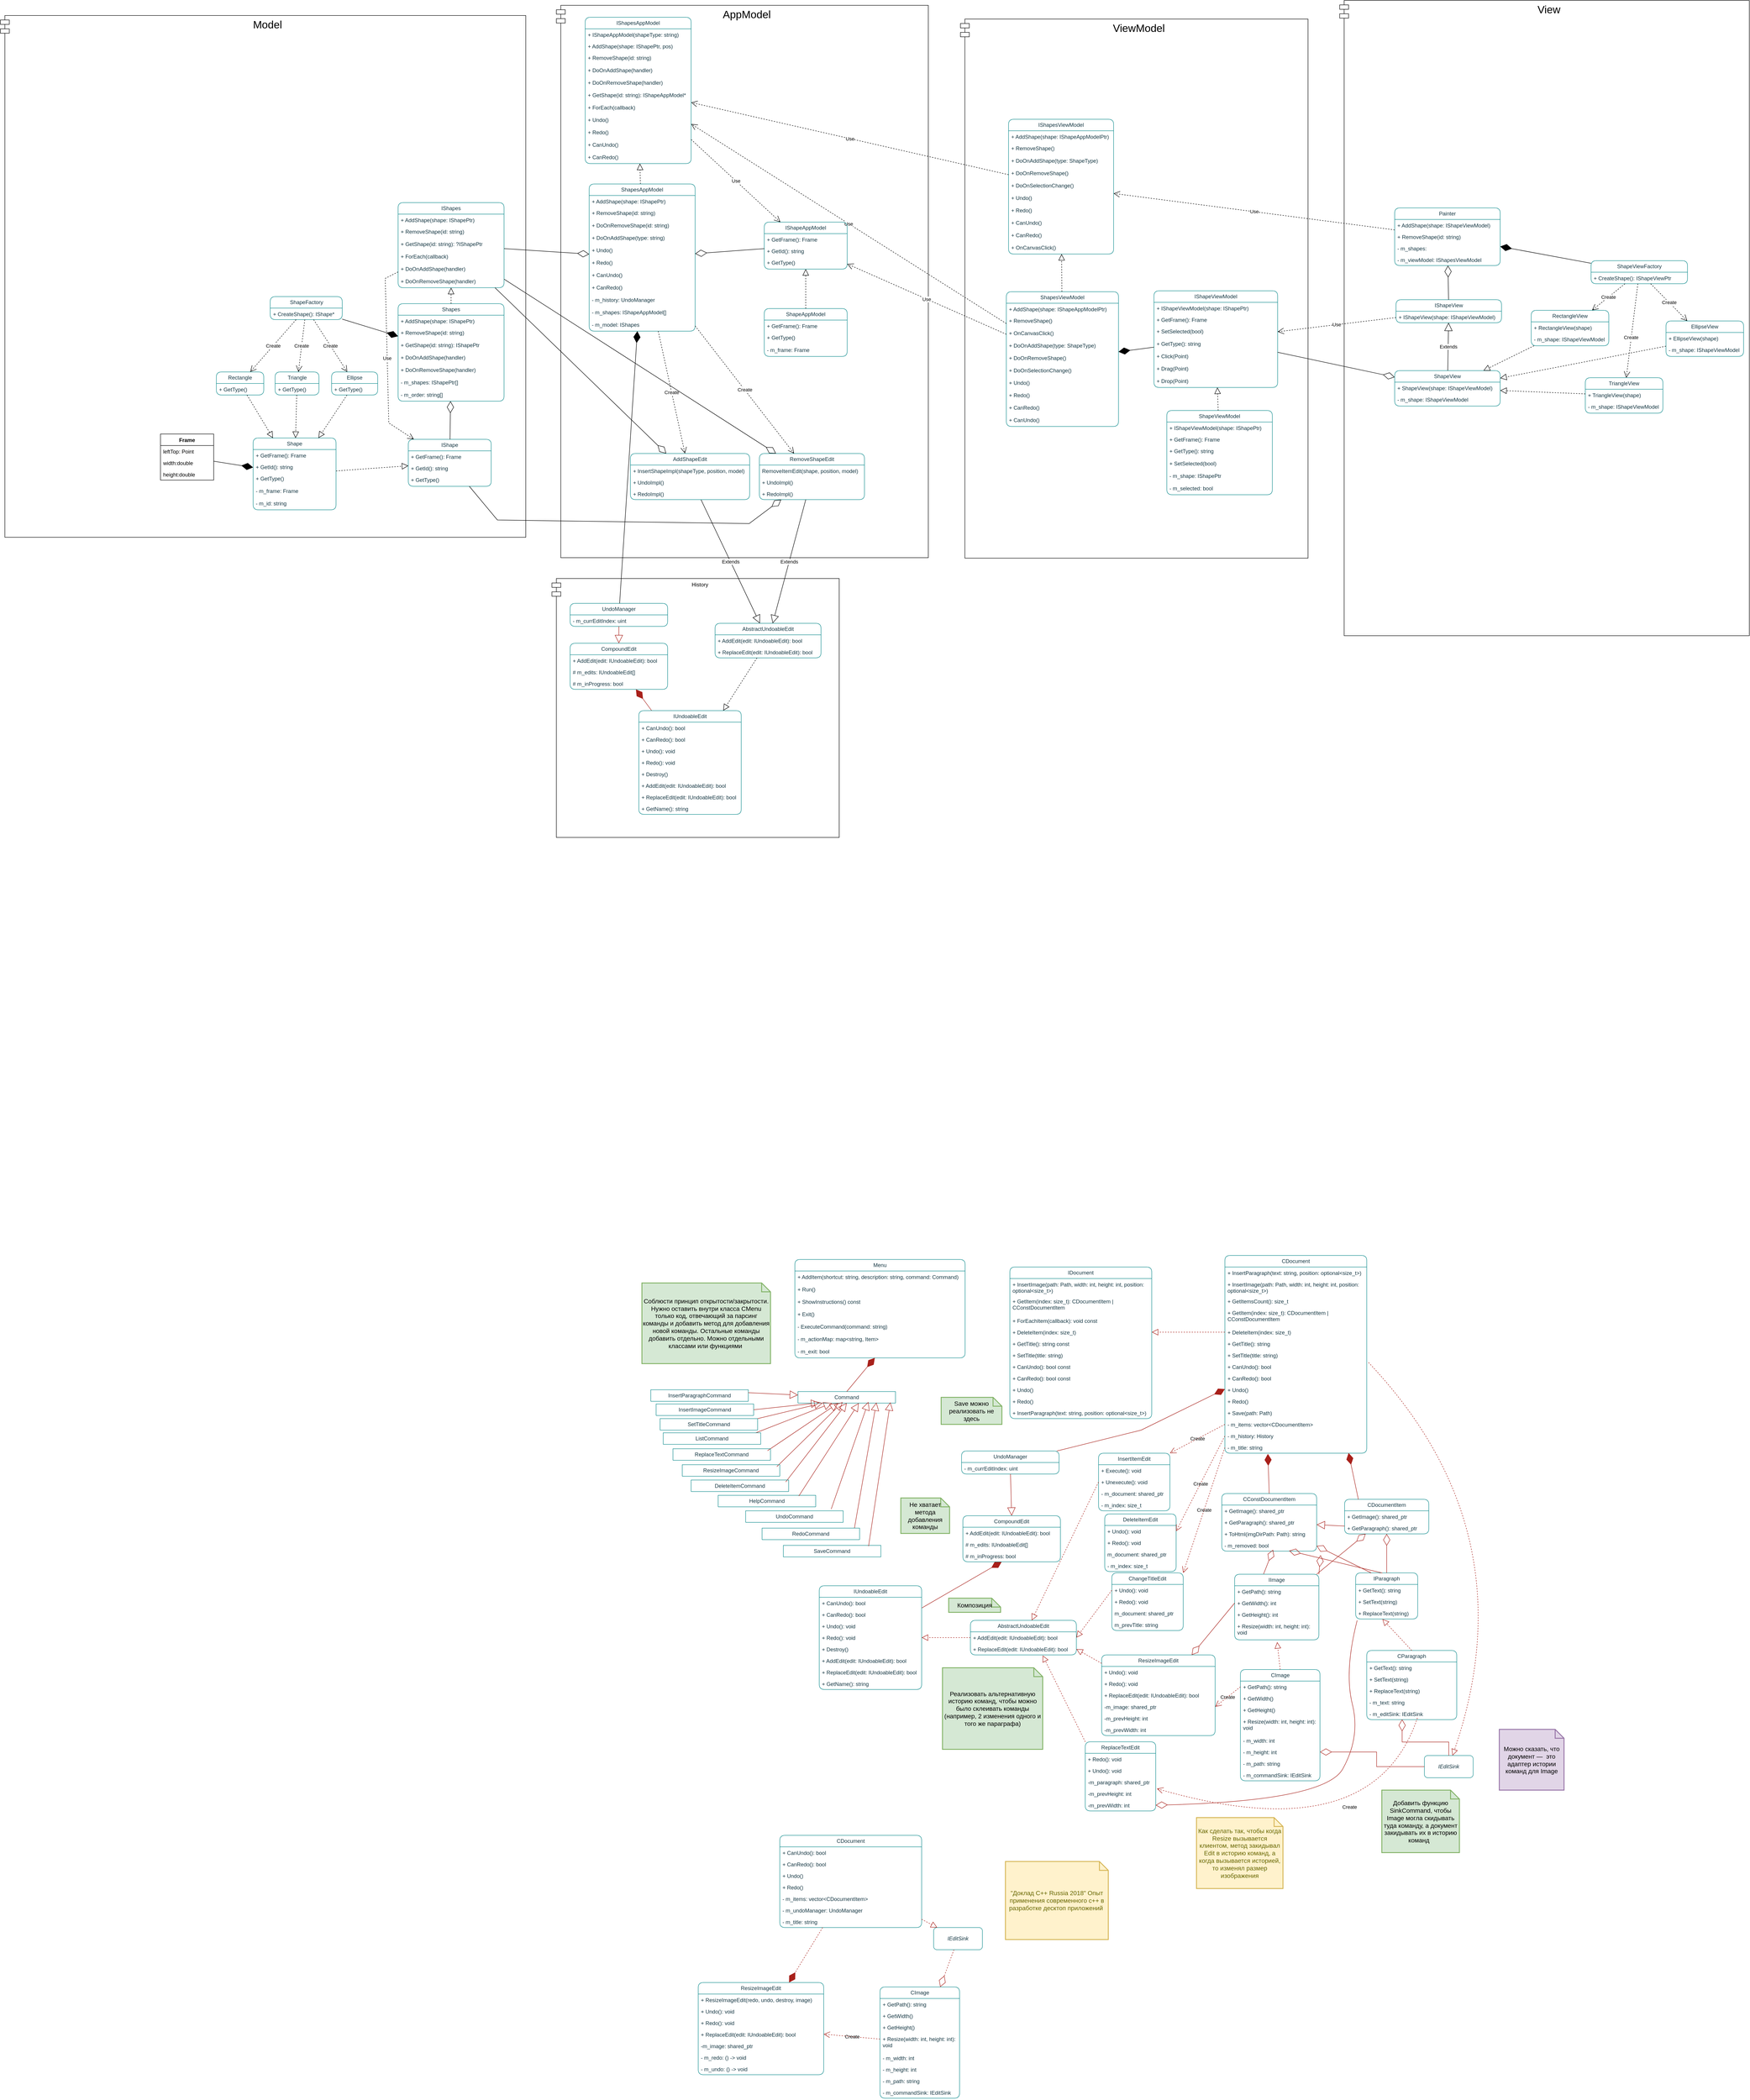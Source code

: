 <mxfile version="25.0.2">
  <diagram name="Page-1" id="VeWxsNO1nGXc-LU979vA">
    <mxGraphModel dx="4300" dy="3462" grid="0" gridSize="10" guides="1" tooltips="1" connect="1" arrows="1" fold="1" page="1" pageScale="1" pageWidth="827" pageHeight="1169" math="0" shadow="0">
      <root>
        <mxCell id="0" />
        <mxCell id="1" parent="0" />
        <mxCell id="cOaUuyhmUuSxkf9LrPIT-6" value="&lt;font style=&quot;font-size: 24px;&quot;&gt;AppModel&lt;/font&gt;" style="shape=module;align=left;spacingLeft=20;align=center;verticalAlign=top;whiteSpace=wrap;html=1;" parent="1" vertex="1">
          <mxGeometry x="-1183" y="-1342" width="839" height="1246" as="geometry" />
        </mxCell>
        <mxCell id="ctcyLrPcSKA9UG8Ia9Pu-1" value="IDocument" style="swimlane;fontStyle=0;childLayout=stackLayout;horizontal=1;startSize=26;fillColor=none;horizontalStack=0;resizeParent=1;resizeParentMax=0;resizeLast=0;collapsible=1;marginBottom=0;whiteSpace=wrap;html=1;rounded=1;labelBackgroundColor=none;strokeColor=#0F8B8D;fontColor=#143642;" parent="1" vertex="1">
          <mxGeometry x="-160" y="1504" width="320" height="342" as="geometry" />
        </mxCell>
        <mxCell id="ctcyLrPcSKA9UG8Ia9Pu-3" value="+ InsertImage(path: Path, width: int, height: int, position: optional&amp;lt;size_t&amp;gt;)" style="text;strokeColor=none;fillColor=none;align=left;verticalAlign=top;spacingLeft=4;spacingRight=4;overflow=hidden;rotatable=0;points=[[0,0.5],[1,0.5]];portConstraint=eastwest;whiteSpace=wrap;html=1;rounded=1;labelBackgroundColor=none;fontColor=#143642;" parent="ctcyLrPcSKA9UG8Ia9Pu-1" vertex="1">
          <mxGeometry y="26" width="320" height="38" as="geometry" />
        </mxCell>
        <mxCell id="ctcyLrPcSKA9UG8Ia9Pu-8" value="+ GetItem(index: size_t): CDocumentItem | CConstDocumentItem" style="text;strokeColor=none;fillColor=none;align=left;verticalAlign=top;spacingLeft=4;spacingRight=4;overflow=hidden;rotatable=0;points=[[0,0.5],[1,0.5]];portConstraint=eastwest;whiteSpace=wrap;html=1;rounded=1;labelBackgroundColor=none;fontColor=#143642;" parent="ctcyLrPcSKA9UG8Ia9Pu-1" vertex="1">
          <mxGeometry y="64" width="320" height="44" as="geometry" />
        </mxCell>
        <mxCell id="0VLo_DIgGdsG2JyHYhab-2" value="+ ForEachItem(callback): void const" style="text;strokeColor=none;fillColor=none;align=left;verticalAlign=top;spacingLeft=4;spacingRight=4;overflow=hidden;rotatable=0;points=[[0,0.5],[1,0.5]];portConstraint=eastwest;whiteSpace=wrap;html=1;rounded=1;labelBackgroundColor=none;fontColor=#143642;" parent="ctcyLrPcSKA9UG8Ia9Pu-1" vertex="1">
          <mxGeometry y="108" width="320" height="26" as="geometry" />
        </mxCell>
        <mxCell id="ctcyLrPcSKA9UG8Ia9Pu-7" value="+ DeleteItem(index: size_t)" style="text;strokeColor=none;fillColor=none;align=left;verticalAlign=top;spacingLeft=4;spacingRight=4;overflow=hidden;rotatable=0;points=[[0,0.5],[1,0.5]];portConstraint=eastwest;whiteSpace=wrap;html=1;rounded=1;labelBackgroundColor=none;fontColor=#143642;" parent="ctcyLrPcSKA9UG8Ia9Pu-1" vertex="1">
          <mxGeometry y="134" width="320" height="26" as="geometry" />
        </mxCell>
        <mxCell id="ctcyLrPcSKA9UG8Ia9Pu-6" value="+ GetTitle(): string const" style="text;strokeColor=none;fillColor=none;align=left;verticalAlign=top;spacingLeft=4;spacingRight=4;overflow=hidden;rotatable=0;points=[[0,0.5],[1,0.5]];portConstraint=eastwest;whiteSpace=wrap;html=1;rounded=1;labelBackgroundColor=none;fontColor=#143642;" parent="ctcyLrPcSKA9UG8Ia9Pu-1" vertex="1">
          <mxGeometry y="160" width="320" height="26" as="geometry" />
        </mxCell>
        <mxCell id="ctcyLrPcSKA9UG8Ia9Pu-5" value="+ SetTitle(title: string)" style="text;strokeColor=none;fillColor=none;align=left;verticalAlign=top;spacingLeft=4;spacingRight=4;overflow=hidden;rotatable=0;points=[[0,0.5],[1,0.5]];portConstraint=eastwest;whiteSpace=wrap;html=1;rounded=1;labelBackgroundColor=none;fontColor=#143642;" parent="ctcyLrPcSKA9UG8Ia9Pu-1" vertex="1">
          <mxGeometry y="186" width="320" height="26" as="geometry" />
        </mxCell>
        <mxCell id="ctcyLrPcSKA9UG8Ia9Pu-13" value="+ CanUndo(): bool const" style="text;strokeColor=none;fillColor=none;align=left;verticalAlign=top;spacingLeft=4;spacingRight=4;overflow=hidden;rotatable=0;points=[[0,0.5],[1,0.5]];portConstraint=eastwest;whiteSpace=wrap;html=1;rounded=1;labelBackgroundColor=none;fontColor=#143642;" parent="ctcyLrPcSKA9UG8Ia9Pu-1" vertex="1">
          <mxGeometry y="212" width="320" height="26" as="geometry" />
        </mxCell>
        <mxCell id="ctcyLrPcSKA9UG8Ia9Pu-12" value="+ CanRedo(): bool const" style="text;strokeColor=none;fillColor=none;align=left;verticalAlign=top;spacingLeft=4;spacingRight=4;overflow=hidden;rotatable=0;points=[[0,0.5],[1,0.5]];portConstraint=eastwest;whiteSpace=wrap;html=1;rounded=1;labelBackgroundColor=none;fontColor=#143642;" parent="ctcyLrPcSKA9UG8Ia9Pu-1" vertex="1">
          <mxGeometry y="238" width="320" height="26" as="geometry" />
        </mxCell>
        <mxCell id="ctcyLrPcSKA9UG8Ia9Pu-11" value="+ Undo()" style="text;strokeColor=none;fillColor=none;align=left;verticalAlign=top;spacingLeft=4;spacingRight=4;overflow=hidden;rotatable=0;points=[[0,0.5],[1,0.5]];portConstraint=eastwest;whiteSpace=wrap;html=1;rounded=1;labelBackgroundColor=none;fontColor=#143642;" parent="ctcyLrPcSKA9UG8Ia9Pu-1" vertex="1">
          <mxGeometry y="264" width="320" height="26" as="geometry" />
        </mxCell>
        <mxCell id="ctcyLrPcSKA9UG8Ia9Pu-10" value="+ Redo()" style="text;strokeColor=none;fillColor=none;align=left;verticalAlign=top;spacingLeft=4;spacingRight=4;overflow=hidden;rotatable=0;points=[[0,0.5],[1,0.5]];portConstraint=eastwest;whiteSpace=wrap;html=1;rounded=1;labelBackgroundColor=none;fontColor=#143642;" parent="ctcyLrPcSKA9UG8Ia9Pu-1" vertex="1">
          <mxGeometry y="290" width="320" height="26" as="geometry" />
        </mxCell>
        <mxCell id="ctcyLrPcSKA9UG8Ia9Pu-2" value="+ InsertParagraph(text: string, position: optional&amp;lt;size_t&amp;gt;)" style="text;strokeColor=none;fillColor=none;align=left;verticalAlign=top;spacingLeft=4;spacingRight=4;overflow=hidden;rotatable=0;points=[[0,0.5],[1,0.5]];portConstraint=eastwest;whiteSpace=wrap;html=1;rounded=1;labelBackgroundColor=none;fontColor=#143642;" parent="ctcyLrPcSKA9UG8Ia9Pu-1" vertex="1">
          <mxGeometry y="316" width="320" height="26" as="geometry" />
        </mxCell>
        <mxCell id="ctcyLrPcSKA9UG8Ia9Pu-14" value="IParagraph" style="swimlane;fontStyle=0;childLayout=stackLayout;horizontal=1;startSize=26;fillColor=none;horizontalStack=0;resizeParent=1;resizeParentMax=0;resizeLast=0;collapsible=1;marginBottom=0;whiteSpace=wrap;html=1;strokeColor=#0F8B8D;fontColor=#143642;rounded=1;labelBackgroundColor=none;" parent="1" vertex="1">
          <mxGeometry x="620" y="2194" width="140" height="104" as="geometry" />
        </mxCell>
        <mxCell id="ctcyLrPcSKA9UG8Ia9Pu-15" value="+ GetText(): string" style="text;strokeColor=none;fillColor=none;align=left;verticalAlign=top;spacingLeft=4;spacingRight=4;overflow=hidden;rotatable=0;points=[[0,0.5],[1,0.5]];portConstraint=eastwest;whiteSpace=wrap;html=1;fontColor=#143642;rounded=1;labelBackgroundColor=none;" parent="ctcyLrPcSKA9UG8Ia9Pu-14" vertex="1">
          <mxGeometry y="26" width="140" height="26" as="geometry" />
        </mxCell>
        <mxCell id="ctcyLrPcSKA9UG8Ia9Pu-16" value="+ SetText(string)" style="text;strokeColor=none;fillColor=none;align=left;verticalAlign=top;spacingLeft=4;spacingRight=4;overflow=hidden;rotatable=0;points=[[0,0.5],[1,0.5]];portConstraint=eastwest;whiteSpace=wrap;html=1;fontColor=#143642;rounded=1;labelBackgroundColor=none;" parent="ctcyLrPcSKA9UG8Ia9Pu-14" vertex="1">
          <mxGeometry y="52" width="140" height="26" as="geometry" />
        </mxCell>
        <mxCell id="u9vLDeqCPO4V5dr5E3qh-121" value="+ ReplaceText(string)" style="text;strokeColor=none;fillColor=none;align=left;verticalAlign=top;spacingLeft=4;spacingRight=4;overflow=hidden;rotatable=0;points=[[0,0.5],[1,0.5]];portConstraint=eastwest;whiteSpace=wrap;html=1;fontColor=#143642;rounded=1;labelBackgroundColor=none;" parent="ctcyLrPcSKA9UG8Ia9Pu-14" vertex="1">
          <mxGeometry y="78" width="140" height="26" as="geometry" />
        </mxCell>
        <mxCell id="u9vLDeqCPO4V5dr5E3qh-1" value="IImage" style="swimlane;fontStyle=0;childLayout=stackLayout;horizontal=1;startSize=26;fillColor=none;horizontalStack=0;resizeParent=1;resizeParentMax=0;resizeLast=0;collapsible=1;marginBottom=0;whiteSpace=wrap;html=1;strokeColor=#0F8B8D;fontColor=#143642;rounded=1;labelBackgroundColor=none;" parent="1" vertex="1">
          <mxGeometry x="347" y="2197" width="190" height="148" as="geometry" />
        </mxCell>
        <mxCell id="u9vLDeqCPO4V5dr5E3qh-2" value="+ GetPath(): string" style="text;strokeColor=none;fillColor=none;align=left;verticalAlign=top;spacingLeft=4;spacingRight=4;overflow=hidden;rotatable=0;points=[[0,0.5],[1,0.5]];portConstraint=eastwest;whiteSpace=wrap;html=1;fontColor=#143642;rounded=1;labelBackgroundColor=none;" parent="u9vLDeqCPO4V5dr5E3qh-1" vertex="1">
          <mxGeometry y="26" width="190" height="26" as="geometry" />
        </mxCell>
        <mxCell id="u9vLDeqCPO4V5dr5E3qh-3" value="+ GetWidth(): int" style="text;strokeColor=none;fillColor=none;align=left;verticalAlign=top;spacingLeft=4;spacingRight=4;overflow=hidden;rotatable=0;points=[[0,0.5],[1,0.5]];portConstraint=eastwest;whiteSpace=wrap;html=1;fontColor=#143642;rounded=1;labelBackgroundColor=none;" parent="u9vLDeqCPO4V5dr5E3qh-1" vertex="1">
          <mxGeometry y="52" width="190" height="26" as="geometry" />
        </mxCell>
        <mxCell id="u9vLDeqCPO4V5dr5E3qh-4" value="+ GetHeight(): int" style="text;strokeColor=none;fillColor=none;align=left;verticalAlign=top;spacingLeft=4;spacingRight=4;overflow=hidden;rotatable=0;points=[[0,0.5],[1,0.5]];portConstraint=eastwest;whiteSpace=wrap;html=1;fontColor=#143642;rounded=1;labelBackgroundColor=none;" parent="u9vLDeqCPO4V5dr5E3qh-1" vertex="1">
          <mxGeometry y="78" width="190" height="26" as="geometry" />
        </mxCell>
        <mxCell id="u9vLDeqCPO4V5dr5E3qh-6" value="+ Resize(width: int, height: int):&lt;br style=&quot;border-color: var(--border-color);&quot;&gt;void" style="text;strokeColor=none;fillColor=none;align=left;verticalAlign=top;spacingLeft=4;spacingRight=4;overflow=hidden;rotatable=0;points=[[0,0.5],[1,0.5]];portConstraint=eastwest;whiteSpace=wrap;html=1;fontColor=#143642;rounded=1;labelBackgroundColor=none;" parent="u9vLDeqCPO4V5dr5E3qh-1" vertex="1">
          <mxGeometry y="104" width="190" height="44" as="geometry" />
        </mxCell>
        <mxCell id="u9vLDeqCPO4V5dr5E3qh-7" value="CConstDocumentItem" style="swimlane;fontStyle=0;childLayout=stackLayout;horizontal=1;startSize=26;fillColor=none;horizontalStack=0;resizeParent=1;resizeParentMax=0;resizeLast=0;collapsible=1;marginBottom=0;whiteSpace=wrap;html=1;strokeColor=#0F8B8D;fontColor=#143642;rounded=1;labelBackgroundColor=none;" parent="1" vertex="1">
          <mxGeometry x="318" y="2015" width="214" height="130" as="geometry" />
        </mxCell>
        <mxCell id="u9vLDeqCPO4V5dr5E3qh-8" value="+ GetImage(): shared_ptr" style="text;strokeColor=none;fillColor=none;align=left;verticalAlign=top;spacingLeft=4;spacingRight=4;overflow=hidden;rotatable=0;points=[[0,0.5],[1,0.5]];portConstraint=eastwest;whiteSpace=wrap;html=1;fontColor=#143642;rounded=1;labelBackgroundColor=none;" parent="u9vLDeqCPO4V5dr5E3qh-7" vertex="1">
          <mxGeometry y="26" width="214" height="26" as="geometry" />
        </mxCell>
        <mxCell id="u9vLDeqCPO4V5dr5E3qh-9" value="+ GetParagraph(): shared_ptr" style="text;strokeColor=none;fillColor=none;align=left;verticalAlign=top;spacingLeft=4;spacingRight=4;overflow=hidden;rotatable=0;points=[[0,0.5],[1,0.5]];portConstraint=eastwest;whiteSpace=wrap;html=1;fontColor=#143642;rounded=1;labelBackgroundColor=none;" parent="u9vLDeqCPO4V5dr5E3qh-7" vertex="1">
          <mxGeometry y="52" width="214" height="26" as="geometry" />
        </mxCell>
        <mxCell id="0VLo_DIgGdsG2JyHYhab-3" value="+ ToHtml(imgDirPath: Path): string&amp;nbsp;&amp;nbsp;" style="text;strokeColor=none;fillColor=none;align=left;verticalAlign=top;spacingLeft=4;spacingRight=4;overflow=hidden;rotatable=0;points=[[0,0.5],[1,0.5]];portConstraint=eastwest;whiteSpace=wrap;html=1;fontColor=#143642;rounded=1;labelBackgroundColor=none;" parent="u9vLDeqCPO4V5dr5E3qh-7" vertex="1">
          <mxGeometry y="78" width="214" height="26" as="geometry" />
        </mxCell>
        <mxCell id="0VLo_DIgGdsG2JyHYhab-5" value="- m_removed: bool" style="text;strokeColor=none;fillColor=none;align=left;verticalAlign=top;spacingLeft=4;spacingRight=4;overflow=hidden;rotatable=0;points=[[0,0.5],[1,0.5]];portConstraint=eastwest;whiteSpace=wrap;html=1;fontColor=#143642;rounded=1;labelBackgroundColor=none;" parent="u9vLDeqCPO4V5dr5E3qh-7" vertex="1">
          <mxGeometry y="104" width="214" height="26" as="geometry" />
        </mxCell>
        <mxCell id="u9vLDeqCPO4V5dr5E3qh-12" value="CDocumentItem" style="swimlane;fontStyle=0;childLayout=stackLayout;horizontal=1;startSize=26;fillColor=none;horizontalStack=0;resizeParent=1;resizeParentMax=0;resizeLast=0;collapsible=1;marginBottom=0;whiteSpace=wrap;html=1;strokeColor=#0F8B8D;fontColor=#143642;rounded=1;labelBackgroundColor=none;" parent="1" vertex="1">
          <mxGeometry x="595" y="2028" width="190" height="78" as="geometry" />
        </mxCell>
        <mxCell id="u9vLDeqCPO4V5dr5E3qh-13" value="+ GetImage(): shared_ptr" style="text;strokeColor=none;fillColor=none;align=left;verticalAlign=top;spacingLeft=4;spacingRight=4;overflow=hidden;rotatable=0;points=[[0,0.5],[1,0.5]];portConstraint=eastwest;whiteSpace=wrap;html=1;fontColor=#143642;rounded=1;labelBackgroundColor=none;" parent="u9vLDeqCPO4V5dr5E3qh-12" vertex="1">
          <mxGeometry y="26" width="190" height="26" as="geometry" />
        </mxCell>
        <mxCell id="u9vLDeqCPO4V5dr5E3qh-14" value="+ GetParagraph(): shared_ptr" style="text;strokeColor=none;fillColor=none;align=left;verticalAlign=top;spacingLeft=4;spacingRight=4;overflow=hidden;rotatable=0;points=[[0,0.5],[1,0.5]];portConstraint=eastwest;whiteSpace=wrap;html=1;fontColor=#143642;rounded=1;labelBackgroundColor=none;" parent="u9vLDeqCPO4V5dr5E3qh-12" vertex="1">
          <mxGeometry y="52" width="190" height="26" as="geometry" />
        </mxCell>
        <mxCell id="u9vLDeqCPO4V5dr5E3qh-15" value="AbstractUndoableEdit" style="swimlane;fontStyle=0;childLayout=stackLayout;horizontal=1;startSize=26;fillColor=none;horizontalStack=0;resizeParent=1;resizeParentMax=0;resizeLast=0;collapsible=1;marginBottom=0;whiteSpace=wrap;html=1;strokeColor=#0F8B8D;fontColor=#143642;rounded=1;labelBackgroundColor=none;" parent="1" vertex="1">
          <mxGeometry x="-249" y="2301" width="239" height="78" as="geometry" />
        </mxCell>
        <mxCell id="u9vLDeqCPO4V5dr5E3qh-16" value="+ AddEdit(edit: IUndoableEdit): bool" style="text;strokeColor=none;fillColor=none;align=left;verticalAlign=top;spacingLeft=4;spacingRight=4;overflow=hidden;rotatable=0;points=[[0,0.5],[1,0.5]];portConstraint=eastwest;whiteSpace=wrap;html=1;fontColor=#143642;rounded=1;labelBackgroundColor=none;" parent="u9vLDeqCPO4V5dr5E3qh-15" vertex="1">
          <mxGeometry y="26" width="239" height="26" as="geometry" />
        </mxCell>
        <mxCell id="u9vLDeqCPO4V5dr5E3qh-17" value="+ ReplaceEdit(edit: IUndoableEdit): bool" style="text;strokeColor=none;fillColor=none;align=left;verticalAlign=top;spacingLeft=4;spacingRight=4;overflow=hidden;rotatable=0;points=[[0,0.5],[1,0.5]];portConstraint=eastwest;whiteSpace=wrap;html=1;fontColor=#143642;rounded=1;labelBackgroundColor=none;" parent="u9vLDeqCPO4V5dr5E3qh-15" vertex="1">
          <mxGeometry y="52" width="239" height="26" as="geometry" />
        </mxCell>
        <mxCell id="u9vLDeqCPO4V5dr5E3qh-18" value="UndoManager" style="swimlane;fontStyle=0;childLayout=stackLayout;horizontal=1;startSize=26;fillColor=none;horizontalStack=0;resizeParent=1;resizeParentMax=0;resizeLast=0;collapsible=1;marginBottom=0;whiteSpace=wrap;html=1;strokeColor=#0F8B8D;fontColor=#143642;rounded=1;labelBackgroundColor=none;" parent="1" vertex="1">
          <mxGeometry x="-269" y="1919" width="220" height="52" as="geometry" />
        </mxCell>
        <mxCell id="u9vLDeqCPO4V5dr5E3qh-30" value="- m_currEditIndex: uint" style="text;strokeColor=none;fillColor=none;align=left;verticalAlign=top;spacingLeft=4;spacingRight=4;overflow=hidden;rotatable=0;points=[[0,0.5],[1,0.5]];portConstraint=eastwest;whiteSpace=wrap;html=1;rounded=1;labelBackgroundColor=none;fontColor=#143642;" parent="u9vLDeqCPO4V5dr5E3qh-18" vertex="1">
          <mxGeometry y="26" width="220" height="26" as="geometry" />
        </mxCell>
        <mxCell id="u9vLDeqCPO4V5dr5E3qh-34" value="CDocument" style="swimlane;fontStyle=0;childLayout=stackLayout;horizontal=1;startSize=26;fillColor=none;horizontalStack=0;resizeParent=1;resizeParentMax=0;resizeLast=0;collapsible=1;marginBottom=0;whiteSpace=wrap;html=1;rounded=1;labelBackgroundColor=none;strokeColor=#0F8B8D;fontColor=#143642;" parent="1" vertex="1">
          <mxGeometry x="325" y="1478" width="320" height="446" as="geometry">
            <mxRectangle x="540" y="600" width="100" height="30" as="alternateBounds" />
          </mxGeometry>
        </mxCell>
        <mxCell id="u9vLDeqCPO4V5dr5E3qh-35" value="+ InsertParagraph(text: string, position: optional&amp;lt;size_t&amp;gt;)" style="text;strokeColor=none;fillColor=none;align=left;verticalAlign=top;spacingLeft=4;spacingRight=4;overflow=hidden;rotatable=0;points=[[0,0.5],[1,0.5]];portConstraint=eastwest;whiteSpace=wrap;html=1;rounded=1;labelBackgroundColor=none;fontColor=#143642;" parent="u9vLDeqCPO4V5dr5E3qh-34" vertex="1">
          <mxGeometry y="26" width="320" height="26" as="geometry" />
        </mxCell>
        <mxCell id="u9vLDeqCPO4V5dr5E3qh-36" value="+ InsertImage(path: Path, width: int, height: int, position: optional&amp;lt;size_t&amp;gt;)" style="text;strokeColor=none;fillColor=none;align=left;verticalAlign=top;spacingLeft=4;spacingRight=4;overflow=hidden;rotatable=0;points=[[0,0.5],[1,0.5]];portConstraint=eastwest;whiteSpace=wrap;html=1;rounded=1;labelBackgroundColor=none;fontColor=#143642;" parent="u9vLDeqCPO4V5dr5E3qh-34" vertex="1">
          <mxGeometry y="52" width="320" height="38" as="geometry" />
        </mxCell>
        <mxCell id="u9vLDeqCPO4V5dr5E3qh-37" value="+ GetItemsCount(): size_t" style="text;strokeColor=none;fillColor=none;align=left;verticalAlign=top;spacingLeft=4;spacingRight=4;overflow=hidden;rotatable=0;points=[[0,0.5],[1,0.5]];portConstraint=eastwest;whiteSpace=wrap;html=1;rounded=1;labelBackgroundColor=none;fontColor=#143642;" parent="u9vLDeqCPO4V5dr5E3qh-34" vertex="1">
          <mxGeometry y="90" width="320" height="26" as="geometry" />
        </mxCell>
        <mxCell id="u9vLDeqCPO4V5dr5E3qh-38" value="+ GetItem(index: size_t): CDocumentItem | CConstDocumentItem" style="text;strokeColor=none;fillColor=none;align=left;verticalAlign=top;spacingLeft=4;spacingRight=4;overflow=hidden;rotatable=0;points=[[0,0.5],[1,0.5]];portConstraint=eastwest;whiteSpace=wrap;html=1;rounded=1;labelBackgroundColor=none;fontColor=#143642;" parent="u9vLDeqCPO4V5dr5E3qh-34" vertex="1">
          <mxGeometry y="116" width="320" height="44" as="geometry" />
        </mxCell>
        <mxCell id="u9vLDeqCPO4V5dr5E3qh-39" value="+ DeleteItem(index: size_t)" style="text;strokeColor=none;fillColor=none;align=left;verticalAlign=top;spacingLeft=4;spacingRight=4;overflow=hidden;rotatable=0;points=[[0,0.5],[1,0.5]];portConstraint=eastwest;whiteSpace=wrap;html=1;rounded=1;labelBackgroundColor=none;fontColor=#143642;" parent="u9vLDeqCPO4V5dr5E3qh-34" vertex="1">
          <mxGeometry y="160" width="320" height="26" as="geometry" />
        </mxCell>
        <mxCell id="u9vLDeqCPO4V5dr5E3qh-40" value="+ GetTitle(): string" style="text;strokeColor=none;fillColor=none;align=left;verticalAlign=top;spacingLeft=4;spacingRight=4;overflow=hidden;rotatable=0;points=[[0,0.5],[1,0.5]];portConstraint=eastwest;whiteSpace=wrap;html=1;rounded=1;labelBackgroundColor=none;fontColor=#143642;" parent="u9vLDeqCPO4V5dr5E3qh-34" vertex="1">
          <mxGeometry y="186" width="320" height="26" as="geometry" />
        </mxCell>
        <mxCell id="u9vLDeqCPO4V5dr5E3qh-41" value="+ SetTitle(title: string)" style="text;strokeColor=none;fillColor=none;align=left;verticalAlign=top;spacingLeft=4;spacingRight=4;overflow=hidden;rotatable=0;points=[[0,0.5],[1,0.5]];portConstraint=eastwest;whiteSpace=wrap;html=1;rounded=1;labelBackgroundColor=none;fontColor=#143642;" parent="u9vLDeqCPO4V5dr5E3qh-34" vertex="1">
          <mxGeometry y="212" width="320" height="26" as="geometry" />
        </mxCell>
        <mxCell id="u9vLDeqCPO4V5dr5E3qh-42" value="+ CanUndo(): bool&lt;span style=&quot;white-space: pre;&quot;&gt;&#x9;&lt;/span&gt;" style="text;strokeColor=none;fillColor=none;align=left;verticalAlign=top;spacingLeft=4;spacingRight=4;overflow=hidden;rotatable=0;points=[[0,0.5],[1,0.5]];portConstraint=eastwest;whiteSpace=wrap;html=1;rounded=1;labelBackgroundColor=none;fontColor=#143642;" parent="u9vLDeqCPO4V5dr5E3qh-34" vertex="1">
          <mxGeometry y="238" width="320" height="26" as="geometry" />
        </mxCell>
        <mxCell id="u9vLDeqCPO4V5dr5E3qh-43" value="+ CanRedo(): bool" style="text;strokeColor=none;fillColor=none;align=left;verticalAlign=top;spacingLeft=4;spacingRight=4;overflow=hidden;rotatable=0;points=[[0,0.5],[1,0.5]];portConstraint=eastwest;whiteSpace=wrap;html=1;rounded=1;labelBackgroundColor=none;fontColor=#143642;" parent="u9vLDeqCPO4V5dr5E3qh-34" vertex="1">
          <mxGeometry y="264" width="320" height="26" as="geometry" />
        </mxCell>
        <mxCell id="u9vLDeqCPO4V5dr5E3qh-44" value="+ Undo()" style="text;strokeColor=none;fillColor=none;align=left;verticalAlign=top;spacingLeft=4;spacingRight=4;overflow=hidden;rotatable=0;points=[[0,0.5],[1,0.5]];portConstraint=eastwest;whiteSpace=wrap;html=1;rounded=1;labelBackgroundColor=none;fontColor=#143642;" parent="u9vLDeqCPO4V5dr5E3qh-34" vertex="1">
          <mxGeometry y="290" width="320" height="26" as="geometry" />
        </mxCell>
        <mxCell id="u9vLDeqCPO4V5dr5E3qh-45" value="+ Redo()" style="text;strokeColor=none;fillColor=none;align=left;verticalAlign=top;spacingLeft=4;spacingRight=4;overflow=hidden;rotatable=0;points=[[0,0.5],[1,0.5]];portConstraint=eastwest;whiteSpace=wrap;html=1;rounded=1;labelBackgroundColor=none;fontColor=#143642;" parent="u9vLDeqCPO4V5dr5E3qh-34" vertex="1">
          <mxGeometry y="316" width="320" height="26" as="geometry" />
        </mxCell>
        <mxCell id="u9vLDeqCPO4V5dr5E3qh-46" value="+ Save(path: Path)" style="text;strokeColor=none;fillColor=none;align=left;verticalAlign=top;spacingLeft=4;spacingRight=4;overflow=hidden;rotatable=0;points=[[0,0.5],[1,0.5]];portConstraint=eastwest;whiteSpace=wrap;html=1;rounded=1;labelBackgroundColor=none;fontColor=#143642;" parent="u9vLDeqCPO4V5dr5E3qh-34" vertex="1">
          <mxGeometry y="342" width="320" height="26" as="geometry" />
        </mxCell>
        <mxCell id="u9vLDeqCPO4V5dr5E3qh-47" value="- m_items: vector&amp;lt;CDocumentItem&amp;gt;" style="text;strokeColor=none;fillColor=none;align=left;verticalAlign=top;spacingLeft=4;spacingRight=4;overflow=hidden;rotatable=0;points=[[0,0.5],[1,0.5]];portConstraint=eastwest;whiteSpace=wrap;html=1;rounded=1;labelBackgroundColor=none;fontColor=#143642;" parent="u9vLDeqCPO4V5dr5E3qh-34" vertex="1">
          <mxGeometry y="368" width="320" height="26" as="geometry" />
        </mxCell>
        <mxCell id="u9vLDeqCPO4V5dr5E3qh-51" value="- m_history: History" style="text;strokeColor=none;fillColor=none;align=left;verticalAlign=top;spacingLeft=4;spacingRight=4;overflow=hidden;rotatable=0;points=[[0,0.5],[1,0.5]];portConstraint=eastwest;whiteSpace=wrap;html=1;rounded=1;labelBackgroundColor=none;fontColor=#143642;" parent="u9vLDeqCPO4V5dr5E3qh-34" vertex="1">
          <mxGeometry y="394" width="320" height="26" as="geometry" />
        </mxCell>
        <mxCell id="u9vLDeqCPO4V5dr5E3qh-70" value="- m_title: string" style="text;strokeColor=none;fillColor=none;align=left;verticalAlign=top;spacingLeft=4;spacingRight=4;overflow=hidden;rotatable=0;points=[[0,0.5],[1,0.5]];portConstraint=eastwest;whiteSpace=wrap;html=1;rounded=1;labelBackgroundColor=none;fontColor=#143642;" parent="u9vLDeqCPO4V5dr5E3qh-34" vertex="1">
          <mxGeometry y="420" width="320" height="26" as="geometry" />
        </mxCell>
        <mxCell id="u9vLDeqCPO4V5dr5E3qh-49" value="" style="endArrow=block;dashed=1;endFill=0;endSize=12;html=1;rounded=0;strokeColor=#A8201A;fontColor=default;fillColor=#FAE5C7;entryX=1;entryY=0.5;entryDx=0;entryDy=0;exitX=0;exitY=0.5;exitDx=0;exitDy=0;labelBackgroundColor=none;" parent="1" source="u9vLDeqCPO4V5dr5E3qh-39" target="ctcyLrPcSKA9UG8Ia9Pu-7" edge="1">
          <mxGeometry width="160" relative="1" as="geometry">
            <mxPoint x="540" y="1734" as="sourcePoint" />
            <mxPoint x="690" y="1644" as="targetPoint" />
          </mxGeometry>
        </mxCell>
        <mxCell id="u9vLDeqCPO4V5dr5E3qh-52" value="" style="endArrow=diamondThin;endFill=1;endSize=24;html=1;rounded=0;labelBackgroundColor=none;strokeColor=#A8201A;fontColor=default;" parent="1" source="u9vLDeqCPO4V5dr5E3qh-18" target="u9vLDeqCPO4V5dr5E3qh-34" edge="1">
          <mxGeometry width="160" relative="1" as="geometry">
            <mxPoint x="-40" y="1946.0" as="sourcePoint" />
            <mxPoint x="847" y="1868" as="targetPoint" />
            <Array as="points">
              <mxPoint x="136" y="1872" />
            </Array>
          </mxGeometry>
        </mxCell>
        <mxCell id="u9vLDeqCPO4V5dr5E3qh-54" value="" style="endArrow=diamondThin;endFill=0;endSize=24;html=1;rounded=0;strokeColor=#A8201A;fontColor=default;fillColor=#FAE5C7;exitX=0.429;exitY=0.002;exitDx=0;exitDy=0;entryX=0.541;entryY=1.005;entryDx=0;entryDy=0;entryPerimeter=0;exitPerimeter=0;labelBackgroundColor=none;" parent="1" source="ctcyLrPcSKA9UG8Ia9Pu-14" edge="1">
          <mxGeometry width="160" relative="1" as="geometry">
            <mxPoint x="310" y="2144" as="sourcePoint" />
            <mxPoint x="470" y="2144" as="targetPoint" />
          </mxGeometry>
        </mxCell>
        <mxCell id="u9vLDeqCPO4V5dr5E3qh-55" value="" style="endArrow=diamondThin;endFill=0;endSize=24;html=1;rounded=0;strokeColor=#A8201A;fontColor=default;fillColor=#FAE5C7;exitX=0.25;exitY=0;exitDx=0;exitDy=0;labelBackgroundColor=none;" parent="1" source="ctcyLrPcSKA9UG8Ia9Pu-14" target="u9vLDeqCPO4V5dr5E3qh-7" edge="1">
          <mxGeometry width="160" relative="1" as="geometry">
            <mxPoint x="520" y="2224" as="sourcePoint" />
            <mxPoint x="521" y="2134" as="targetPoint" />
          </mxGeometry>
        </mxCell>
        <mxCell id="u9vLDeqCPO4V5dr5E3qh-56" value="" style="endArrow=diamondThin;endFill=0;endSize=24;html=1;rounded=0;strokeColor=#A8201A;fontColor=default;fillColor=#FAE5C7;exitX=0.344;exitY=-0.004;exitDx=0;exitDy=0;exitPerimeter=0;labelBackgroundColor=none;entryX=0.541;entryY=0.878;entryDx=0;entryDy=0;entryPerimeter=0;" parent="1" source="u9vLDeqCPO4V5dr5E3qh-1" target="0VLo_DIgGdsG2JyHYhab-5" edge="1">
          <mxGeometry width="160" relative="1" as="geometry">
            <mxPoint x="240" y="2212" as="sourcePoint" />
            <mxPoint x="241" y="2122" as="targetPoint" />
          </mxGeometry>
        </mxCell>
        <mxCell id="u9vLDeqCPO4V5dr5E3qh-57" value="" style="endArrow=diamondThin;endFill=0;endSize=24;html=1;rounded=0;strokeColor=#A8201A;fontColor=default;fillColor=#FAE5C7;exitX=1;exitY=0;exitDx=0;exitDy=0;entryX=0.06;entryY=1.077;entryDx=0;entryDy=0;entryPerimeter=0;labelBackgroundColor=none;" parent="1" source="u9vLDeqCPO4V5dr5E3qh-1" edge="1">
          <mxGeometry width="160" relative="1" as="geometry">
            <mxPoint x="540" y="2244" as="sourcePoint" />
            <mxPoint x="541" y="2154" as="targetPoint" />
          </mxGeometry>
        </mxCell>
        <mxCell id="u9vLDeqCPO4V5dr5E3qh-58" value="" style="endArrow=diamondThin;endFill=1;endSize=24;html=1;rounded=0;entryX=0.872;entryY=0.981;entryDx=0;entryDy=0;labelBackgroundColor=none;strokeColor=#A8201A;fontColor=default;exitX=0.164;exitY=0.007;exitDx=0;exitDy=0;entryPerimeter=0;exitPerimeter=0;" parent="1" source="u9vLDeqCPO4V5dr5E3qh-12" target="u9vLDeqCPO4V5dr5E3qh-70" edge="1">
          <mxGeometry width="160" relative="1" as="geometry">
            <mxPoint x="590" y="1984" as="sourcePoint" />
            <mxPoint x="450" y="1974" as="targetPoint" />
          </mxGeometry>
        </mxCell>
        <mxCell id="u9vLDeqCPO4V5dr5E3qh-59" value="" style="endArrow=diamondThin;endFill=1;endSize=24;html=1;rounded=0;entryX=0.303;entryY=1.058;entryDx=0;entryDy=0;labelBackgroundColor=none;strokeColor=#A8201A;fontColor=default;exitX=0.5;exitY=0;exitDx=0;exitDy=0;entryPerimeter=0;" parent="1" source="u9vLDeqCPO4V5dr5E3qh-7" target="u9vLDeqCPO4V5dr5E3qh-70" edge="1">
          <mxGeometry width="160" relative="1" as="geometry">
            <mxPoint x="525" y="2054" as="sourcePoint" />
            <mxPoint x="476" y="1938" as="targetPoint" />
          </mxGeometry>
        </mxCell>
        <mxCell id="u9vLDeqCPO4V5dr5E3qh-60" value="ResizeImageEdit" style="swimlane;fontStyle=0;childLayout=stackLayout;horizontal=1;startSize=26;fillColor=none;horizontalStack=0;resizeParent=1;resizeParentMax=0;resizeLast=0;collapsible=1;marginBottom=0;whiteSpace=wrap;html=1;strokeColor=#0F8B8D;fontColor=#143642;rounded=1;labelBackgroundColor=none;" parent="1" vertex="1">
          <mxGeometry x="47" y="2379" width="256" height="182" as="geometry" />
        </mxCell>
        <mxCell id="9ovfe2dFKgYw3qrmZuTq-18" value="+ Undo(): void" style="text;strokeColor=none;fillColor=none;align=left;verticalAlign=top;spacingLeft=4;spacingRight=4;overflow=hidden;rotatable=0;points=[[0,0.5],[1,0.5]];portConstraint=eastwest;whiteSpace=wrap;html=1;fontColor=#143642;rounded=1;labelBackgroundColor=none;" parent="u9vLDeqCPO4V5dr5E3qh-60" vertex="1">
          <mxGeometry y="26" width="256" height="26" as="geometry" />
        </mxCell>
        <mxCell id="9ovfe2dFKgYw3qrmZuTq-19" value="+ Redo(): void" style="text;strokeColor=none;fillColor=none;align=left;verticalAlign=top;spacingLeft=4;spacingRight=4;overflow=hidden;rotatable=0;points=[[0,0.5],[1,0.5]];portConstraint=eastwest;whiteSpace=wrap;html=1;fontColor=#143642;rounded=1;labelBackgroundColor=none;" parent="u9vLDeqCPO4V5dr5E3qh-60" vertex="1">
          <mxGeometry y="52" width="256" height="26" as="geometry" />
        </mxCell>
        <mxCell id="0VLo_DIgGdsG2JyHYhab-8" value="+ ReplaceEdit(edit: IUndoableEdit): bool" style="text;strokeColor=none;fillColor=none;align=left;verticalAlign=top;spacingLeft=4;spacingRight=4;overflow=hidden;rotatable=0;points=[[0,0.5],[1,0.5]];portConstraint=eastwest;whiteSpace=wrap;html=1;rounded=1;labelBackgroundColor=none;fontColor=#143642;" parent="u9vLDeqCPO4V5dr5E3qh-60" vertex="1">
          <mxGeometry y="78" width="256" height="26" as="geometry" />
        </mxCell>
        <mxCell id="u9vLDeqCPO4V5dr5E3qh-87" value="-m_image: shared_ptr&amp;nbsp;" style="text;strokeColor=none;fillColor=none;align=left;verticalAlign=top;spacingLeft=4;spacingRight=4;overflow=hidden;rotatable=0;points=[[0,0.5],[1,0.5]];portConstraint=eastwest;whiteSpace=wrap;html=1;fontColor=#143642;rounded=1;labelBackgroundColor=none;" parent="u9vLDeqCPO4V5dr5E3qh-60" vertex="1">
          <mxGeometry y="104" width="256" height="26" as="geometry" />
        </mxCell>
        <mxCell id="u9vLDeqCPO4V5dr5E3qh-93" value="-m_prevHeight: int" style="text;strokeColor=none;fillColor=none;align=left;verticalAlign=top;spacingLeft=4;spacingRight=4;overflow=hidden;rotatable=0;points=[[0,0.5],[1,0.5]];portConstraint=eastwest;whiteSpace=wrap;html=1;fontColor=#143642;rounded=1;labelBackgroundColor=none;" parent="u9vLDeqCPO4V5dr5E3qh-60" vertex="1">
          <mxGeometry y="130" width="256" height="26" as="geometry" />
        </mxCell>
        <mxCell id="u9vLDeqCPO4V5dr5E3qh-94" value="-m_prevWidth: int" style="text;strokeColor=none;fillColor=none;align=left;verticalAlign=top;spacingLeft=4;spacingRight=4;overflow=hidden;rotatable=0;points=[[0,0.5],[1,0.5]];portConstraint=eastwest;whiteSpace=wrap;html=1;fontColor=#143642;rounded=1;labelBackgroundColor=none;" parent="u9vLDeqCPO4V5dr5E3qh-60" vertex="1">
          <mxGeometry y="156" width="256" height="26" as="geometry" />
        </mxCell>
        <mxCell id="u9vLDeqCPO4V5dr5E3qh-63" value="InsertItemEdit" style="swimlane;fontStyle=0;childLayout=stackLayout;horizontal=1;startSize=26;fillColor=none;horizontalStack=0;resizeParent=1;resizeParentMax=0;resizeLast=0;collapsible=1;marginBottom=0;whiteSpace=wrap;html=1;strokeColor=#0F8B8D;fontColor=#143642;rounded=1;labelBackgroundColor=none;" parent="1" vertex="1">
          <mxGeometry x="40" y="1924" width="161" height="130" as="geometry" />
        </mxCell>
        <mxCell id="u9vLDeqCPO4V5dr5E3qh-64" value="+ Execute(): void" style="text;strokeColor=none;fillColor=none;align=left;verticalAlign=top;spacingLeft=4;spacingRight=4;overflow=hidden;rotatable=0;points=[[0,0.5],[1,0.5]];portConstraint=eastwest;whiteSpace=wrap;html=1;fontColor=#143642;rounded=1;labelBackgroundColor=none;" parent="u9vLDeqCPO4V5dr5E3qh-63" vertex="1">
          <mxGeometry y="26" width="161" height="26" as="geometry" />
        </mxCell>
        <mxCell id="u9vLDeqCPO4V5dr5E3qh-65" value="+ Unexecute(): void" style="text;strokeColor=none;fillColor=none;align=left;verticalAlign=top;spacingLeft=4;spacingRight=4;overflow=hidden;rotatable=0;points=[[0,0.5],[1,0.5]];portConstraint=eastwest;whiteSpace=wrap;html=1;fontColor=#143642;rounded=1;labelBackgroundColor=none;" parent="u9vLDeqCPO4V5dr5E3qh-63" vertex="1">
          <mxGeometry y="52" width="161" height="26" as="geometry" />
        </mxCell>
        <mxCell id="u9vLDeqCPO4V5dr5E3qh-68" value="- m_document: shared_ptr" style="text;strokeColor=none;fillColor=none;align=left;verticalAlign=top;spacingLeft=4;spacingRight=4;overflow=hidden;rotatable=0;points=[[0,0.5],[1,0.5]];portConstraint=eastwest;whiteSpace=wrap;html=1;fontColor=#143642;rounded=1;labelBackgroundColor=none;" parent="u9vLDeqCPO4V5dr5E3qh-63" vertex="1">
          <mxGeometry y="78" width="161" height="26" as="geometry" />
        </mxCell>
        <mxCell id="u9vLDeqCPO4V5dr5E3qh-123" value="- m_index: size_t" style="text;strokeColor=none;fillColor=none;align=left;verticalAlign=top;spacingLeft=4;spacingRight=4;overflow=hidden;rotatable=0;points=[[0,0.5],[1,0.5]];portConstraint=eastwest;whiteSpace=wrap;html=1;fontColor=#143642;rounded=1;labelBackgroundColor=none;" parent="u9vLDeqCPO4V5dr5E3qh-63" vertex="1">
          <mxGeometry y="104" width="161" height="26" as="geometry" />
        </mxCell>
        <mxCell id="u9vLDeqCPO4V5dr5E3qh-66" value="" style="endArrow=block;dashed=1;endFill=0;endSize=12;html=1;rounded=0;strokeColor=#A8201A;fontColor=default;fillColor=#FAE5C7;exitX=0;exitY=0.5;exitDx=0;exitDy=0;labelBackgroundColor=none;" parent="1" source="u9vLDeqCPO4V5dr5E3qh-65" target="u9vLDeqCPO4V5dr5E3qh-15" edge="1">
          <mxGeometry width="160" relative="1" as="geometry">
            <mxPoint x="210" y="2034" as="sourcePoint" />
            <mxPoint x="-10" y="2144" as="targetPoint" />
          </mxGeometry>
        </mxCell>
        <mxCell id="u9vLDeqCPO4V5dr5E3qh-69" value="Create" style="endArrow=open;endSize=12;dashed=1;html=1;rounded=0;strokeColor=#A8201A;fontColor=default;fillColor=#FAE5C7;exitX=0;exitY=0.5;exitDx=0;exitDy=0;entryX=1;entryY=0;entryDx=0;entryDy=0;labelBackgroundColor=none;" parent="1" source="u9vLDeqCPO4V5dr5E3qh-47" target="u9vLDeqCPO4V5dr5E3qh-63" edge="1">
          <mxGeometry width="160" relative="1" as="geometry">
            <mxPoint x="104" y="2010" as="sourcePoint" />
            <mxPoint x="264" y="2010" as="targetPoint" />
          </mxGeometry>
        </mxCell>
        <mxCell id="u9vLDeqCPO4V5dr5E3qh-71" value="CImage" style="swimlane;fontStyle=0;childLayout=stackLayout;horizontal=1;startSize=26;fillColor=none;horizontalStack=0;resizeParent=1;resizeParentMax=0;resizeLast=0;collapsible=1;marginBottom=0;whiteSpace=wrap;html=1;strokeColor=#0F8B8D;fontColor=#143642;rounded=1;labelBackgroundColor=none;" parent="1" vertex="1">
          <mxGeometry x="360" y="2412" width="179.5" height="251" as="geometry" />
        </mxCell>
        <mxCell id="u9vLDeqCPO4V5dr5E3qh-72" value="+ GetPath(): string" style="text;strokeColor=none;fillColor=none;align=left;verticalAlign=top;spacingLeft=4;spacingRight=4;overflow=hidden;rotatable=0;points=[[0,0.5],[1,0.5]];portConstraint=eastwest;whiteSpace=wrap;html=1;fontColor=#143642;rounded=1;labelBackgroundColor=none;" parent="u9vLDeqCPO4V5dr5E3qh-71" vertex="1">
          <mxGeometry y="26" width="179.5" height="26" as="geometry" />
        </mxCell>
        <mxCell id="u9vLDeqCPO4V5dr5E3qh-73" value="+ GetWidth()" style="text;strokeColor=none;fillColor=none;align=left;verticalAlign=top;spacingLeft=4;spacingRight=4;overflow=hidden;rotatable=0;points=[[0,0.5],[1,0.5]];portConstraint=eastwest;whiteSpace=wrap;html=1;fontColor=#143642;rounded=1;labelBackgroundColor=none;" parent="u9vLDeqCPO4V5dr5E3qh-71" vertex="1">
          <mxGeometry y="52" width="179.5" height="26" as="geometry" />
        </mxCell>
        <mxCell id="u9vLDeqCPO4V5dr5E3qh-74" value="+ GetHeight()" style="text;strokeColor=none;fillColor=none;align=left;verticalAlign=top;spacingLeft=4;spacingRight=4;overflow=hidden;rotatable=0;points=[[0,0.5],[1,0.5]];portConstraint=eastwest;whiteSpace=wrap;html=1;fontColor=#143642;rounded=1;labelBackgroundColor=none;" parent="u9vLDeqCPO4V5dr5E3qh-71" vertex="1">
          <mxGeometry y="78" width="179.5" height="26" as="geometry" />
        </mxCell>
        <mxCell id="u9vLDeqCPO4V5dr5E3qh-75" value="+ Resize(width: int, height: int):&lt;br&gt;void" style="text;strokeColor=none;fillColor=none;align=left;verticalAlign=top;spacingLeft=4;spacingRight=4;overflow=hidden;rotatable=0;points=[[0,0.5],[1,0.5]];portConstraint=eastwest;whiteSpace=wrap;html=1;fontColor=#143642;rounded=1;labelBackgroundColor=none;" parent="u9vLDeqCPO4V5dr5E3qh-71" vertex="1">
          <mxGeometry y="104" width="179.5" height="43" as="geometry" />
        </mxCell>
        <mxCell id="u9vLDeqCPO4V5dr5E3qh-77" value="- m_width: int" style="text;strokeColor=none;fillColor=none;align=left;verticalAlign=top;spacingLeft=4;spacingRight=4;overflow=hidden;rotatable=0;points=[[0,0.5],[1,0.5]];portConstraint=eastwest;whiteSpace=wrap;html=1;fontColor=#143642;rounded=1;labelBackgroundColor=none;" parent="u9vLDeqCPO4V5dr5E3qh-71" vertex="1">
          <mxGeometry y="147" width="179.5" height="26" as="geometry" />
        </mxCell>
        <mxCell id="u9vLDeqCPO4V5dr5E3qh-79" value="- m_height: int" style="text;strokeColor=none;fillColor=none;align=left;verticalAlign=top;spacingLeft=4;spacingRight=4;overflow=hidden;rotatable=0;points=[[0,0.5],[1,0.5]];portConstraint=eastwest;whiteSpace=wrap;html=1;fontColor=#143642;rounded=1;labelBackgroundColor=none;" parent="u9vLDeqCPO4V5dr5E3qh-71" vertex="1">
          <mxGeometry y="173" width="179.5" height="26" as="geometry" />
        </mxCell>
        <mxCell id="u9vLDeqCPO4V5dr5E3qh-78" value="- m_path: string" style="text;strokeColor=none;fillColor=none;align=left;verticalAlign=top;spacingLeft=4;spacingRight=4;overflow=hidden;rotatable=0;points=[[0,0.5],[1,0.5]];portConstraint=eastwest;whiteSpace=wrap;html=1;fontColor=#143642;rounded=1;labelBackgroundColor=none;" parent="u9vLDeqCPO4V5dr5E3qh-71" vertex="1">
          <mxGeometry y="199" width="179.5" height="26" as="geometry" />
        </mxCell>
        <mxCell id="9ovfe2dFKgYw3qrmZuTq-31" value="- m_commandSink: IEditSink" style="text;strokeColor=none;fillColor=none;align=left;verticalAlign=top;spacingLeft=4;spacingRight=4;overflow=hidden;rotatable=0;points=[[0,0.5],[1,0.5]];portConstraint=eastwest;whiteSpace=wrap;html=1;fontColor=#143642;rounded=1;labelBackgroundColor=none;" parent="u9vLDeqCPO4V5dr5E3qh-71" vertex="1">
          <mxGeometry y="225" width="179.5" height="26" as="geometry" />
        </mxCell>
        <mxCell id="u9vLDeqCPO4V5dr5E3qh-76" value="" style="endArrow=block;dashed=1;endFill=0;endSize=12;html=1;rounded=0;strokeColor=#A8201A;fontColor=default;fillColor=#FAE5C7;exitX=0.5;exitY=0;exitDx=0;exitDy=0;entryX=0.505;entryY=1.115;entryDx=0;entryDy=0;entryPerimeter=0;labelBackgroundColor=none;" parent="1" source="u9vLDeqCPO4V5dr5E3qh-71" target="u9vLDeqCPO4V5dr5E3qh-6" edge="1">
          <mxGeometry width="160" relative="1" as="geometry">
            <mxPoint x="386" y="2301" as="sourcePoint" />
            <mxPoint x="546" y="2301" as="targetPoint" />
          </mxGeometry>
        </mxCell>
        <mxCell id="u9vLDeqCPO4V5dr5E3qh-80" value="CParagraph" style="swimlane;fontStyle=0;childLayout=stackLayout;horizontal=1;startSize=26;fillColor=none;horizontalStack=0;resizeParent=1;resizeParentMax=0;resizeLast=0;collapsible=1;marginBottom=0;whiteSpace=wrap;html=1;strokeColor=#0F8B8D;fontColor=#143642;rounded=1;labelBackgroundColor=none;" parent="1" vertex="1">
          <mxGeometry x="645" y="2369" width="203" height="156" as="geometry" />
        </mxCell>
        <mxCell id="u9vLDeqCPO4V5dr5E3qh-81" value="+ GetText(): string" style="text;strokeColor=none;fillColor=none;align=left;verticalAlign=top;spacingLeft=4;spacingRight=4;overflow=hidden;rotatable=0;points=[[0,0.5],[1,0.5]];portConstraint=eastwest;whiteSpace=wrap;html=1;fontColor=#143642;rounded=1;labelBackgroundColor=none;" parent="u9vLDeqCPO4V5dr5E3qh-80" vertex="1">
          <mxGeometry y="26" width="203" height="26" as="geometry" />
        </mxCell>
        <mxCell id="u9vLDeqCPO4V5dr5E3qh-82" value="+ SetText(string)" style="text;strokeColor=none;fillColor=none;align=left;verticalAlign=top;spacingLeft=4;spacingRight=4;overflow=hidden;rotatable=0;points=[[0,0.5],[1,0.5]];portConstraint=eastwest;whiteSpace=wrap;html=1;fontColor=#143642;rounded=1;labelBackgroundColor=none;" parent="u9vLDeqCPO4V5dr5E3qh-80" vertex="1">
          <mxGeometry y="52" width="203" height="26" as="geometry" />
        </mxCell>
        <mxCell id="u9vLDeqCPO4V5dr5E3qh-122" value="+ ReplaceText(string)" style="text;strokeColor=none;fillColor=none;align=left;verticalAlign=top;spacingLeft=4;spacingRight=4;overflow=hidden;rotatable=0;points=[[0,0.5],[1,0.5]];portConstraint=eastwest;whiteSpace=wrap;html=1;fontColor=#143642;rounded=1;labelBackgroundColor=none;" parent="u9vLDeqCPO4V5dr5E3qh-80" vertex="1">
          <mxGeometry y="78" width="203" height="26" as="geometry" />
        </mxCell>
        <mxCell id="u9vLDeqCPO4V5dr5E3qh-84" value="- m_text: string" style="text;strokeColor=none;fillColor=none;align=left;verticalAlign=top;spacingLeft=4;spacingRight=4;overflow=hidden;rotatable=0;points=[[0,0.5],[1,0.5]];portConstraint=eastwest;whiteSpace=wrap;html=1;fontColor=#143642;rounded=1;labelBackgroundColor=none;" parent="u9vLDeqCPO4V5dr5E3qh-80" vertex="1">
          <mxGeometry y="104" width="203" height="26" as="geometry" />
        </mxCell>
        <mxCell id="9ovfe2dFKgYw3qrmZuTq-32" value="- m_editSink: IEditSink" style="text;strokeColor=none;fillColor=none;align=left;verticalAlign=top;spacingLeft=4;spacingRight=4;overflow=hidden;rotatable=0;points=[[0,0.5],[1,0.5]];portConstraint=eastwest;whiteSpace=wrap;html=1;fontColor=#143642;rounded=1;labelBackgroundColor=none;" parent="u9vLDeqCPO4V5dr5E3qh-80" vertex="1">
          <mxGeometry y="130" width="203" height="26" as="geometry" />
        </mxCell>
        <mxCell id="u9vLDeqCPO4V5dr5E3qh-85" value="" style="endArrow=block;dashed=1;endFill=0;endSize=12;html=1;rounded=0;strokeColor=#A8201A;fontColor=default;fillColor=#FAE5C7;entryX=0.432;entryY=1.015;entryDx=0;entryDy=0;entryPerimeter=0;exitX=0.5;exitY=0;exitDx=0;exitDy=0;labelBackgroundColor=none;" parent="1" source="u9vLDeqCPO4V5dr5E3qh-80" target="u9vLDeqCPO4V5dr5E3qh-121" edge="1">
          <mxGeometry width="160" relative="1" as="geometry">
            <mxPoint x="691" y="2316" as="sourcePoint" />
            <mxPoint x="690.5" y="2272" as="targetPoint" />
          </mxGeometry>
        </mxCell>
        <mxCell id="u9vLDeqCPO4V5dr5E3qh-86" value="" style="endArrow=diamondThin;endFill=1;endSize=24;html=1;rounded=0;strokeColor=#A8201A;fontColor=default;fillColor=#FAE5C7;labelBackgroundColor=none;" parent="1" source="9ovfe2dFKgYw3qrmZuTq-1" target="9ovfe2dFKgYw3qrmZuTq-28" edge="1">
          <mxGeometry width="160" relative="1" as="geometry">
            <mxPoint x="-102" y="2144" as="sourcePoint" />
            <mxPoint x="-122" y="2093" as="targetPoint" />
          </mxGeometry>
        </mxCell>
        <mxCell id="u9vLDeqCPO4V5dr5E3qh-88" value="ChangeTitleEdit" style="swimlane;fontStyle=0;childLayout=stackLayout;horizontal=1;startSize=26;fillColor=none;horizontalStack=0;resizeParent=1;resizeParentMax=0;resizeLast=0;collapsible=1;marginBottom=0;whiteSpace=wrap;html=1;strokeColor=#0F8B8D;fontColor=#143642;rounded=1;labelBackgroundColor=none;" parent="1" vertex="1">
          <mxGeometry x="70" y="2194" width="161" height="130" as="geometry" />
        </mxCell>
        <mxCell id="9ovfe2dFKgYw3qrmZuTq-16" value="+ Undo(): void" style="text;strokeColor=none;fillColor=none;align=left;verticalAlign=top;spacingLeft=4;spacingRight=4;overflow=hidden;rotatable=0;points=[[0,0.5],[1,0.5]];portConstraint=eastwest;whiteSpace=wrap;html=1;fontColor=#143642;rounded=1;labelBackgroundColor=none;" parent="u9vLDeqCPO4V5dr5E3qh-88" vertex="1">
          <mxGeometry y="26" width="161" height="26" as="geometry" />
        </mxCell>
        <mxCell id="9ovfe2dFKgYw3qrmZuTq-17" value="+ Redo(): void" style="text;strokeColor=none;fillColor=none;align=left;verticalAlign=top;spacingLeft=4;spacingRight=4;overflow=hidden;rotatable=0;points=[[0,0.5],[1,0.5]];portConstraint=eastwest;whiteSpace=wrap;html=1;fontColor=#143642;rounded=1;labelBackgroundColor=none;" parent="u9vLDeqCPO4V5dr5E3qh-88" vertex="1">
          <mxGeometry y="52" width="161" height="26" as="geometry" />
        </mxCell>
        <mxCell id="u9vLDeqCPO4V5dr5E3qh-91" value="m_document: shared_ptr" style="text;strokeColor=none;fillColor=none;align=left;verticalAlign=top;spacingLeft=4;spacingRight=4;overflow=hidden;rotatable=0;points=[[0,0.5],[1,0.5]];portConstraint=eastwest;whiteSpace=wrap;html=1;fontColor=#143642;rounded=1;labelBackgroundColor=none;" parent="u9vLDeqCPO4V5dr5E3qh-88" vertex="1">
          <mxGeometry y="78" width="161" height="26" as="geometry" />
        </mxCell>
        <mxCell id="u9vLDeqCPO4V5dr5E3qh-92" value="m_prevTitle: string" style="text;strokeColor=none;fillColor=none;align=left;verticalAlign=top;spacingLeft=4;spacingRight=4;overflow=hidden;rotatable=0;points=[[0,0.5],[1,0.5]];portConstraint=eastwest;whiteSpace=wrap;html=1;fontColor=#143642;rounded=1;labelBackgroundColor=none;" parent="u9vLDeqCPO4V5dr5E3qh-88" vertex="1">
          <mxGeometry y="104" width="161" height="26" as="geometry" />
        </mxCell>
        <mxCell id="u9vLDeqCPO4V5dr5E3qh-95" value="" style="endArrow=block;dashed=1;endFill=0;endSize=12;html=1;rounded=0;strokeColor=#A8201A;fontColor=default;fillColor=#FAE5C7;exitX=0;exitY=0.5;exitDx=0;exitDy=0;entryX=1;entryY=0.5;entryDx=0;entryDy=0;labelBackgroundColor=none;" parent="1" target="u9vLDeqCPO4V5dr5E3qh-16" edge="1">
          <mxGeometry width="160" relative="1" as="geometry">
            <mxPoint x="70" y="2233" as="sourcePoint" />
            <mxPoint y="2154" as="targetPoint" />
          </mxGeometry>
        </mxCell>
        <mxCell id="u9vLDeqCPO4V5dr5E3qh-96" value="Create" style="endArrow=open;endSize=12;dashed=1;html=1;rounded=0;strokeColor=#A8201A;fontColor=default;fillColor=#FAE5C7;exitX=0;exitY=0.5;exitDx=0;exitDy=0;entryX=1;entryY=0;entryDx=0;entryDy=0;labelBackgroundColor=none;" parent="1" source="u9vLDeqCPO4V5dr5E3qh-70" target="u9vLDeqCPO4V5dr5E3qh-88" edge="1">
          <mxGeometry width="160" relative="1" as="geometry">
            <mxPoint x="345" y="1895" as="sourcePoint" />
            <mxPoint x="214" y="1985" as="targetPoint" />
          </mxGeometry>
        </mxCell>
        <mxCell id="u9vLDeqCPO4V5dr5E3qh-97" value="Create" style="endArrow=open;endSize=12;dashed=1;html=1;rounded=0;strokeColor=#A8201A;fontColor=default;fillColor=#FAE5C7;exitX=0;exitY=0.5;exitDx=0;exitDy=0;entryX=1;entryY=0.5;entryDx=0;entryDy=0;labelBackgroundColor=none;" parent="1" source="u9vLDeqCPO4V5dr5E3qh-72" target="u9vLDeqCPO4V5dr5E3qh-87" edge="1">
          <mxGeometry width="160" relative="1" as="geometry">
            <mxPoint x="350" y="2144" as="sourcePoint" />
            <mxPoint x="243" y="2316" as="targetPoint" />
          </mxGeometry>
        </mxCell>
        <mxCell id="u9vLDeqCPO4V5dr5E3qh-104" value="ReplaceTextEdit" style="swimlane;fontStyle=0;childLayout=stackLayout;horizontal=1;startSize=26;fillColor=none;horizontalStack=0;resizeParent=1;resizeParentMax=0;resizeLast=0;collapsible=1;marginBottom=0;whiteSpace=wrap;html=1;strokeColor=#0F8B8D;fontColor=#143642;rounded=1;labelBackgroundColor=none;" parent="1" vertex="1">
          <mxGeometry x="10" y="2575" width="159" height="156" as="geometry" />
        </mxCell>
        <mxCell id="9ovfe2dFKgYw3qrmZuTq-21" value="+ Redo(): void" style="text;strokeColor=none;fillColor=none;align=left;verticalAlign=top;spacingLeft=4;spacingRight=4;overflow=hidden;rotatable=0;points=[[0,0.5],[1,0.5]];portConstraint=eastwest;whiteSpace=wrap;html=1;fontColor=#143642;rounded=1;labelBackgroundColor=none;" parent="u9vLDeqCPO4V5dr5E3qh-104" vertex="1">
          <mxGeometry y="26" width="159" height="26" as="geometry" />
        </mxCell>
        <mxCell id="9ovfe2dFKgYw3qrmZuTq-20" value="+ Undo(): void" style="text;strokeColor=none;fillColor=none;align=left;verticalAlign=top;spacingLeft=4;spacingRight=4;overflow=hidden;rotatable=0;points=[[0,0.5],[1,0.5]];portConstraint=eastwest;whiteSpace=wrap;html=1;fontColor=#143642;rounded=1;labelBackgroundColor=none;" parent="u9vLDeqCPO4V5dr5E3qh-104" vertex="1">
          <mxGeometry y="52" width="159" height="26" as="geometry" />
        </mxCell>
        <mxCell id="u9vLDeqCPO4V5dr5E3qh-107" value="-m_paragraph: shared_ptr&amp;nbsp;" style="text;strokeColor=none;fillColor=none;align=left;verticalAlign=top;spacingLeft=4;spacingRight=4;overflow=hidden;rotatable=0;points=[[0,0.5],[1,0.5]];portConstraint=eastwest;whiteSpace=wrap;html=1;fontColor=#143642;rounded=1;labelBackgroundColor=none;" parent="u9vLDeqCPO4V5dr5E3qh-104" vertex="1">
          <mxGeometry y="78" width="159" height="26" as="geometry" />
        </mxCell>
        <mxCell id="u9vLDeqCPO4V5dr5E3qh-108" value="-m_prevHeight: int" style="text;strokeColor=none;fillColor=none;align=left;verticalAlign=top;spacingLeft=4;spacingRight=4;overflow=hidden;rotatable=0;points=[[0,0.5],[1,0.5]];portConstraint=eastwest;whiteSpace=wrap;html=1;fontColor=#143642;rounded=1;labelBackgroundColor=none;" parent="u9vLDeqCPO4V5dr5E3qh-104" vertex="1">
          <mxGeometry y="104" width="159" height="26" as="geometry" />
        </mxCell>
        <mxCell id="u9vLDeqCPO4V5dr5E3qh-109" value="-m_prevWidth: int" style="text;strokeColor=none;fillColor=none;align=left;verticalAlign=top;spacingLeft=4;spacingRight=4;overflow=hidden;rotatable=0;points=[[0,0.5],[1,0.5]];portConstraint=eastwest;whiteSpace=wrap;html=1;fontColor=#143642;rounded=1;labelBackgroundColor=none;" parent="u9vLDeqCPO4V5dr5E3qh-104" vertex="1">
          <mxGeometry y="130" width="159" height="26" as="geometry" />
        </mxCell>
        <mxCell id="u9vLDeqCPO4V5dr5E3qh-110" value="" style="endArrow=block;dashed=1;endFill=0;endSize=12;html=1;rounded=0;strokeColor=#A8201A;fontColor=default;fillColor=#FAE5C7;entryX=1;entryY=0.5;entryDx=0;entryDy=0;labelBackgroundColor=none;" parent="1" source="u9vLDeqCPO4V5dr5E3qh-60" target="u9vLDeqCPO4V5dr5E3qh-17" edge="1">
          <mxGeometry width="160" relative="1" as="geometry">
            <mxPoint x="66" y="2375" as="sourcePoint" />
            <mxPoint y="2193" as="targetPoint" />
          </mxGeometry>
        </mxCell>
        <mxCell id="u9vLDeqCPO4V5dr5E3qh-111" value="" style="endArrow=block;dashed=1;endFill=0;endSize=12;html=1;rounded=0;strokeColor=#A8201A;fontColor=default;fillColor=#FAE5C7;exitX=0;exitY=0;exitDx=0;exitDy=0;entryX=0.682;entryY=1.047;entryDx=0;entryDy=0;entryPerimeter=0;labelBackgroundColor=none;" parent="1" source="u9vLDeqCPO4V5dr5E3qh-104" target="u9vLDeqCPO4V5dr5E3qh-17" edge="1">
          <mxGeometry width="160" relative="1" as="geometry">
            <mxPoint x="32" y="2441" as="sourcePoint" />
            <mxPoint x="-40" y="2333" as="targetPoint" />
          </mxGeometry>
        </mxCell>
        <mxCell id="u9vLDeqCPO4V5dr5E3qh-114" value="Create" style="endArrow=open;endSize=12;dashed=1;html=1;strokeColor=#A8201A;fontColor=default;fillColor=#FAE5C7;exitX=0.563;exitY=0.854;exitDx=0;exitDy=0;exitPerimeter=0;curved=1;entryX=1.017;entryY=0.066;entryDx=0;entryDy=0;entryPerimeter=0;labelBackgroundColor=none;" parent="1" source="9ovfe2dFKgYw3qrmZuTq-32" target="u9vLDeqCPO4V5dr5E3qh-108" edge="1">
          <mxGeometry x="-0.418" y="-81" width="160" relative="1" as="geometry">
            <mxPoint x="728" y="2724" as="sourcePoint" />
            <mxPoint x="188" y="2635" as="targetPoint" />
            <Array as="points">
              <mxPoint x="658" y="2822" />
            </Array>
            <mxPoint as="offset" />
          </mxGeometry>
        </mxCell>
        <mxCell id="u9vLDeqCPO4V5dr5E3qh-113" value="" style="endArrow=diamondThin;endFill=0;endSize=24;html=1;strokeColor=#A8201A;fontColor=default;fillColor=#FAE5C7;exitX=0.024;exitY=1.118;exitDx=0;exitDy=0;curved=1;entryX=1;entryY=0.5;entryDx=0;entryDy=0;exitPerimeter=0;labelBackgroundColor=none;" parent="1" source="u9vLDeqCPO4V5dr5E3qh-121" target="u9vLDeqCPO4V5dr5E3qh-109" edge="1">
          <mxGeometry width="160" relative="1" as="geometry">
            <mxPoint x="590" y="2347" as="sourcePoint" />
            <mxPoint x="234" y="2413" as="targetPoint" />
            <Array as="points">
              <mxPoint x="594" y="2416" />
              <mxPoint x="631" y="2564" />
              <mxPoint x="551" y="2708" />
            </Array>
          </mxGeometry>
        </mxCell>
        <mxCell id="u9vLDeqCPO4V5dr5E3qh-112" value="" style="endArrow=diamondThin;endFill=0;endSize=24;html=1;rounded=0;strokeColor=#A8201A;fontColor=default;fillColor=#FAE5C7;exitX=0;exitY=0.5;exitDx=0;exitDy=0;labelBackgroundColor=none;" parent="1" source="u9vLDeqCPO4V5dr5E3qh-3" target="u9vLDeqCPO4V5dr5E3qh-60" edge="1">
          <mxGeometry width="160" relative="1" as="geometry">
            <mxPoint x="423" y="2106" as="sourcePoint" />
            <mxPoint x="218" y="2375" as="targetPoint" />
          </mxGeometry>
        </mxCell>
        <mxCell id="u9vLDeqCPO4V5dr5E3qh-116" value="DeleteItemEdit" style="swimlane;fontStyle=0;childLayout=stackLayout;horizontal=1;startSize=26;fillColor=none;horizontalStack=0;resizeParent=1;resizeParentMax=0;resizeLast=0;collapsible=1;marginBottom=0;whiteSpace=wrap;html=1;strokeColor=#0F8B8D;fontColor=#143642;rounded=1;labelBackgroundColor=none;" parent="1" vertex="1">
          <mxGeometry x="54" y="2061" width="161" height="130" as="geometry" />
        </mxCell>
        <mxCell id="u9vLDeqCPO4V5dr5E3qh-117" value="+ Undo(): void" style="text;strokeColor=none;fillColor=none;align=left;verticalAlign=top;spacingLeft=4;spacingRight=4;overflow=hidden;rotatable=0;points=[[0,0.5],[1,0.5]];portConstraint=eastwest;whiteSpace=wrap;html=1;fontColor=#143642;rounded=1;labelBackgroundColor=none;" parent="u9vLDeqCPO4V5dr5E3qh-116" vertex="1">
          <mxGeometry y="26" width="161" height="26" as="geometry" />
        </mxCell>
        <mxCell id="u9vLDeqCPO4V5dr5E3qh-118" value="+ Redo(): void" style="text;strokeColor=none;fillColor=none;align=left;verticalAlign=top;spacingLeft=4;spacingRight=4;overflow=hidden;rotatable=0;points=[[0,0.5],[1,0.5]];portConstraint=eastwest;whiteSpace=wrap;html=1;fontColor=#143642;rounded=1;labelBackgroundColor=none;" parent="u9vLDeqCPO4V5dr5E3qh-116" vertex="1">
          <mxGeometry y="52" width="161" height="26" as="geometry" />
        </mxCell>
        <mxCell id="u9vLDeqCPO4V5dr5E3qh-119" value="m_document: shared_ptr" style="text;strokeColor=none;fillColor=none;align=left;verticalAlign=top;spacingLeft=4;spacingRight=4;overflow=hidden;rotatable=0;points=[[0,0.5],[1,0.5]];portConstraint=eastwest;whiteSpace=wrap;html=1;fontColor=#143642;rounded=1;labelBackgroundColor=none;" parent="u9vLDeqCPO4V5dr5E3qh-116" vertex="1">
          <mxGeometry y="78" width="161" height="26" as="geometry" />
        </mxCell>
        <mxCell id="u9vLDeqCPO4V5dr5E3qh-124" value="- m_index: size_t" style="text;strokeColor=none;fillColor=none;align=left;verticalAlign=top;spacingLeft=4;spacingRight=4;overflow=hidden;rotatable=0;points=[[0,0.5],[1,0.5]];portConstraint=eastwest;whiteSpace=wrap;html=1;fontColor=#143642;rounded=1;labelBackgroundColor=none;" parent="u9vLDeqCPO4V5dr5E3qh-116" vertex="1">
          <mxGeometry y="104" width="161" height="26" as="geometry" />
        </mxCell>
        <mxCell id="u9vLDeqCPO4V5dr5E3qh-120" value="Create" style="endArrow=open;endSize=12;dashed=1;html=1;rounded=0;strokeColor=#A8201A;fontColor=default;fillColor=#FAE5C7;exitX=0;exitY=0.5;exitDx=0;exitDy=0;entryX=1;entryY=0.5;entryDx=0;entryDy=0;labelBackgroundColor=none;" parent="1" source="u9vLDeqCPO4V5dr5E3qh-51" target="u9vLDeqCPO4V5dr5E3qh-117" edge="1">
          <mxGeometry width="160" relative="1" as="geometry">
            <mxPoint x="322" y="1899" as="sourcePoint" />
            <mxPoint x="218" y="2156" as="targetPoint" />
          </mxGeometry>
        </mxCell>
        <mxCell id="ifU2M1q5T9X4JWIkZORh-1" value="Соблюсти принцип открытости/закрытости. Нужно оставить внутри класса CMenu только код, отвечающий за парсинг команды и добавить метод для добавления новой команды. Остальные команды добавить отдельно. Можно отдельными классами или функциями&amp;nbsp;" style="shape=note;strokeWidth=2;fontSize=14;size=20;whiteSpace=wrap;html=1;fillColor=#d5e8d4;strokeColor=#82b366;labelBackgroundColor=none;" parent="1" vertex="1">
          <mxGeometry x="-990" y="1540" width="290" height="182" as="geometry" />
        </mxCell>
        <mxCell id="ifU2M1q5T9X4JWIkZORh-6" value="Не хватает метода добавления команды" style="shape=note;strokeWidth=2;fontSize=14;size=20;whiteSpace=wrap;html=1;fillColor=#d5e8d4;strokeColor=#82b366;labelBackgroundColor=none;" parent="1" vertex="1">
          <mxGeometry x="-406" y="2025" width="110.0" height="80" as="geometry" />
        </mxCell>
        <mxCell id="ifU2M1q5T9X4JWIkZORh-7" value="Композиция" style="shape=note;strokeWidth=2;fontSize=14;size=20;whiteSpace=wrap;html=1;fillColor=#d5e8d4;strokeColor=#82b366;labelBackgroundColor=none;" parent="1" vertex="1">
          <mxGeometry x="-298" y="2251" width="117" height="32" as="geometry" />
        </mxCell>
        <mxCell id="ifU2M1q5T9X4JWIkZORh-8" value="Реализовать альтернативную историю команд, чтобы можно было склеивать команды (например, 2 изменения одного и того же параграфа)" style="shape=note;strokeWidth=2;fontSize=14;size=20;whiteSpace=wrap;html=1;fillColor=#d5e8d4;strokeColor=#82b366;labelBackgroundColor=none;" parent="1" vertex="1">
          <mxGeometry x="-312" y="2408" width="226" height="184" as="geometry" />
        </mxCell>
        <mxCell id="ifU2M1q5T9X4JWIkZORh-9" value="Добавить функцию SinkCommand, чтобы Image могла скидывать туда команду, а документ закидывать их в историю команд&amp;nbsp;&amp;nbsp;" style="shape=note;strokeWidth=2;fontSize=14;size=20;whiteSpace=wrap;html=1;fillColor=#d5e8d4;strokeColor=#82b366;labelBackgroundColor=none;" parent="1" vertex="1">
          <mxGeometry x="679" y="2684" width="175" height="141" as="geometry" />
        </mxCell>
        <mxCell id="ifU2M1q5T9X4JWIkZORh-11" value="&lt;i&gt;IEditSink&lt;/i&gt;" style="html=1;whiteSpace=wrap;rounded=1;strokeColor=#0F8B8D;align=center;verticalAlign=middle;fontFamily=Helvetica;fontSize=12;fontColor=#143642;fontStyle=0;labelBackgroundColor=none;fillColor=none;" parent="1" vertex="1">
          <mxGeometry x="775" y="2606" width="110" height="50" as="geometry" />
        </mxCell>
        <mxCell id="ifU2M1q5T9X4JWIkZORh-13" value="" style="endArrow=block;dashed=1;endFill=0;endSize=12;html=1;rounded=0;fontFamily=Helvetica;fontSize=11;fontColor=default;fontStyle=0;labelBackgroundColor=none;strokeColor=#A8201A;align=center;verticalAlign=middle;curved=1;fillColor=#FAE5C7;exitX=1.012;exitY=0.124;exitDx=0;exitDy=0;exitPerimeter=0;" parent="1" source="u9vLDeqCPO4V5dr5E3qh-42" target="ifU2M1q5T9X4JWIkZORh-11" edge="1">
          <mxGeometry width="160" relative="1" as="geometry">
            <mxPoint x="499" y="1880" as="sourcePoint" />
            <mxPoint x="339" y="1880" as="targetPoint" />
            <Array as="points">
              <mxPoint x="1011" y="2102" />
            </Array>
          </mxGeometry>
        </mxCell>
        <mxCell id="ifU2M1q5T9X4JWIkZORh-15" style="edgeStyle=orthogonalEdgeStyle;rounded=0;orthogonalLoop=1;jettySize=auto;html=1;fontFamily=Helvetica;fontSize=11;fontColor=default;fontStyle=0;labelBackgroundColor=none;strokeColor=#A8201A;align=center;verticalAlign=middle;endArrow=diamondThin;endFill=0;endSize=24;fillColor=#FAE5C7;exitX=0;exitY=0.5;exitDx=0;exitDy=0;" parent="1" source="ifU2M1q5T9X4JWIkZORh-11" target="u9vLDeqCPO4V5dr5E3qh-79" edge="1">
          <mxGeometry relative="1" as="geometry" />
        </mxCell>
        <mxCell id="ifU2M1q5T9X4JWIkZORh-17" value="Можно сказать, что документ —&amp;nbsp; это адаптер истории команд для Image" style="shape=note;strokeWidth=2;fontSize=14;size=20;whiteSpace=wrap;html=1;fillColor=#e1d5e7;strokeColor=#9673a6;rounded=1;align=center;verticalAlign=middle;fontFamily=Helvetica;fontStyle=0;labelBackgroundColor=none;" parent="1" vertex="1">
          <mxGeometry x="944" y="2547" width="146" height="137" as="geometry" />
        </mxCell>
        <mxCell id="ifU2M1q5T9X4JWIkZORh-18" value="Save можно реализовать не здесь" style="shape=note;strokeWidth=2;fontSize=14;size=20;whiteSpace=wrap;html=1;fillColor=#d5e8d4;strokeColor=#82b366;rounded=1;align=center;verticalAlign=middle;fontFamily=Helvetica;fontStyle=0;labelBackgroundColor=none;" parent="1" vertex="1">
          <mxGeometry x="-315" y="1798" width="137" height="61" as="geometry" />
        </mxCell>
        <mxCell id="9ovfe2dFKgYw3qrmZuTq-1" value="IUndoableEdit" style="swimlane;fontStyle=0;childLayout=stackLayout;horizontal=1;startSize=26;fillColor=none;horizontalStack=0;resizeParent=1;resizeParentMax=0;resizeLast=0;collapsible=1;marginBottom=0;whiteSpace=wrap;html=1;strokeColor=#0F8B8D;fontColor=#143642;rounded=1;labelBackgroundColor=none;" parent="1" vertex="1">
          <mxGeometry x="-590" y="2223" width="231" height="234" as="geometry" />
        </mxCell>
        <mxCell id="9ovfe2dFKgYw3qrmZuTq-2" value="+ CanUndo(): bool&lt;span style=&quot;white-space: pre;&quot;&gt;&#x9;&lt;/span&gt;" style="text;strokeColor=none;fillColor=none;align=left;verticalAlign=top;spacingLeft=4;spacingRight=4;overflow=hidden;rotatable=0;points=[[0,0.5],[1,0.5]];portConstraint=eastwest;whiteSpace=wrap;html=1;rounded=1;labelBackgroundColor=none;fontColor=#143642;" parent="9ovfe2dFKgYw3qrmZuTq-1" vertex="1">
          <mxGeometry y="26" width="231" height="26" as="geometry" />
        </mxCell>
        <mxCell id="9ovfe2dFKgYw3qrmZuTq-3" value="+ CanRedo(): bool" style="text;strokeColor=none;fillColor=none;align=left;verticalAlign=top;spacingLeft=4;spacingRight=4;overflow=hidden;rotatable=0;points=[[0,0.5],[1,0.5]];portConstraint=eastwest;whiteSpace=wrap;html=1;rounded=1;labelBackgroundColor=none;fontColor=#143642;" parent="9ovfe2dFKgYw3qrmZuTq-1" vertex="1">
          <mxGeometry y="52" width="231" height="26" as="geometry" />
        </mxCell>
        <mxCell id="9ovfe2dFKgYw3qrmZuTq-4" value="+ Undo(): void" style="text;strokeColor=none;fillColor=none;align=left;verticalAlign=top;spacingLeft=4;spacingRight=4;overflow=hidden;rotatable=0;points=[[0,0.5],[1,0.5]];portConstraint=eastwest;whiteSpace=wrap;html=1;rounded=1;labelBackgroundColor=none;fontColor=#143642;" parent="9ovfe2dFKgYw3qrmZuTq-1" vertex="1">
          <mxGeometry y="78" width="231" height="26" as="geometry" />
        </mxCell>
        <mxCell id="9ovfe2dFKgYw3qrmZuTq-5" value="+ Redo(): void" style="text;strokeColor=none;fillColor=none;align=left;verticalAlign=top;spacingLeft=4;spacingRight=4;overflow=hidden;rotatable=0;points=[[0,0.5],[1,0.5]];portConstraint=eastwest;whiteSpace=wrap;html=1;rounded=1;labelBackgroundColor=none;fontColor=#143642;" parent="9ovfe2dFKgYw3qrmZuTq-1" vertex="1">
          <mxGeometry y="104" width="231" height="26" as="geometry" />
        </mxCell>
        <mxCell id="9ovfe2dFKgYw3qrmZuTq-8" value="+ Destroy()" style="text;strokeColor=none;fillColor=none;align=left;verticalAlign=top;spacingLeft=4;spacingRight=4;overflow=hidden;rotatable=0;points=[[0,0.5],[1,0.5]];portConstraint=eastwest;whiteSpace=wrap;html=1;rounded=1;labelBackgroundColor=none;fontColor=#143642;" parent="9ovfe2dFKgYw3qrmZuTq-1" vertex="1">
          <mxGeometry y="130" width="231" height="26" as="geometry" />
        </mxCell>
        <mxCell id="9ovfe2dFKgYw3qrmZuTq-11" value="+ AddEdit(edit: IUndoableEdit): bool" style="text;strokeColor=none;fillColor=none;align=left;verticalAlign=top;spacingLeft=4;spacingRight=4;overflow=hidden;rotatable=0;points=[[0,0.5],[1,0.5]];portConstraint=eastwest;whiteSpace=wrap;html=1;rounded=1;labelBackgroundColor=none;fontColor=#143642;" parent="9ovfe2dFKgYw3qrmZuTq-1" vertex="1">
          <mxGeometry y="156" width="231" height="26" as="geometry" />
        </mxCell>
        <mxCell id="9ovfe2dFKgYw3qrmZuTq-10" value="+ ReplaceEdit(edit: IUndoableEdit): bool" style="text;strokeColor=none;fillColor=none;align=left;verticalAlign=top;spacingLeft=4;spacingRight=4;overflow=hidden;rotatable=0;points=[[0,0.5],[1,0.5]];portConstraint=eastwest;whiteSpace=wrap;html=1;rounded=1;labelBackgroundColor=none;fontColor=#143642;" parent="9ovfe2dFKgYw3qrmZuTq-1" vertex="1">
          <mxGeometry y="182" width="231" height="26" as="geometry" />
        </mxCell>
        <mxCell id="9ovfe2dFKgYw3qrmZuTq-9" value="+ GetName(): string" style="text;strokeColor=none;fillColor=none;align=left;verticalAlign=top;spacingLeft=4;spacingRight=4;overflow=hidden;rotatable=0;points=[[0,0.5],[1,0.5]];portConstraint=eastwest;whiteSpace=wrap;html=1;rounded=1;labelBackgroundColor=none;fontColor=#143642;" parent="9ovfe2dFKgYw3qrmZuTq-1" vertex="1">
          <mxGeometry y="208" width="231" height="26" as="geometry" />
        </mxCell>
        <mxCell id="9ovfe2dFKgYw3qrmZuTq-13" value="" style="endArrow=block;dashed=1;endFill=0;endSize=12;html=1;rounded=0;exitX=0;exitY=0.5;exitDx=0;exitDy=0;entryX=1;entryY=0.5;entryDx=0;entryDy=0;labelBackgroundColor=none;strokeColor=#A8201A;fontColor=default;" parent="1" source="u9vLDeqCPO4V5dr5E3qh-16" target="9ovfe2dFKgYw3qrmZuTq-5" edge="1">
          <mxGeometry width="160" relative="1" as="geometry">
            <mxPoint x="-449" y="2131" as="sourcePoint" />
            <mxPoint x="-289" y="2131" as="targetPoint" />
          </mxGeometry>
        </mxCell>
        <mxCell id="9ovfe2dFKgYw3qrmZuTq-22" value="CompoundEdit" style="swimlane;fontStyle=0;childLayout=stackLayout;horizontal=1;startSize=26;fillColor=none;horizontalStack=0;resizeParent=1;resizeParentMax=0;resizeLast=0;collapsible=1;marginBottom=0;whiteSpace=wrap;html=1;strokeColor=#0F8B8D;fontColor=#143642;rounded=1;labelBackgroundColor=none;" parent="1" vertex="1">
          <mxGeometry x="-266" y="2065" width="220" height="104" as="geometry" />
        </mxCell>
        <mxCell id="9ovfe2dFKgYw3qrmZuTq-29" value="+ AddEdit(edit: IUndoableEdit): bool" style="text;strokeColor=none;fillColor=none;align=left;verticalAlign=top;spacingLeft=4;spacingRight=4;overflow=hidden;rotatable=0;points=[[0,0.5],[1,0.5]];portConstraint=eastwest;whiteSpace=wrap;html=1;fontColor=#143642;rounded=1;labelBackgroundColor=none;" parent="9ovfe2dFKgYw3qrmZuTq-22" vertex="1">
          <mxGeometry y="26" width="220" height="26" as="geometry" />
        </mxCell>
        <mxCell id="9ovfe2dFKgYw3qrmZuTq-27" value="# m_edits: IUndoableEdit[]" style="text;strokeColor=none;fillColor=none;align=left;verticalAlign=top;spacingLeft=4;spacingRight=4;overflow=hidden;rotatable=0;points=[[0,0.5],[1,0.5]];portConstraint=eastwest;whiteSpace=wrap;html=1;rounded=1;labelBackgroundColor=none;fontColor=#143642;" parent="9ovfe2dFKgYw3qrmZuTq-22" vertex="1">
          <mxGeometry y="52" width="220" height="26" as="geometry" />
        </mxCell>
        <mxCell id="9ovfe2dFKgYw3qrmZuTq-28" value="# m_inProgress: bool" style="text;strokeColor=none;fillColor=none;align=left;verticalAlign=top;spacingLeft=4;spacingRight=4;overflow=hidden;rotatable=0;points=[[0,0.5],[1,0.5]];portConstraint=eastwest;whiteSpace=wrap;html=1;rounded=1;labelBackgroundColor=none;fontColor=#143642;" parent="9ovfe2dFKgYw3qrmZuTq-22" vertex="1">
          <mxGeometry y="78" width="220" height="26" as="geometry" />
        </mxCell>
        <mxCell id="9ovfe2dFKgYw3qrmZuTq-30" value="" style="endArrow=block;endSize=16;endFill=0;html=1;rounded=0;entryX=0.5;entryY=0;entryDx=0;entryDy=0;labelBackgroundColor=none;strokeColor=#A8201A;fontColor=default;" parent="1" source="u9vLDeqCPO4V5dr5E3qh-30" target="9ovfe2dFKgYw3qrmZuTq-22" edge="1">
          <mxGeometry width="160" relative="1" as="geometry">
            <mxPoint x="-204" y="2093" as="sourcePoint" />
            <mxPoint x="-44" y="2093" as="targetPoint" />
          </mxGeometry>
        </mxCell>
        <mxCell id="9ovfe2dFKgYw3qrmZuTq-33" style="edgeStyle=orthogonalEdgeStyle;rounded=0;orthogonalLoop=1;jettySize=auto;html=1;fontFamily=Helvetica;fontSize=11;fontColor=default;fontStyle=0;labelBackgroundColor=none;strokeColor=#A8201A;align=center;verticalAlign=middle;endArrow=diamondThin;endFill=0;endSize=24;fillColor=#FAE5C7;entryX=0.393;entryY=0.976;entryDx=0;entryDy=0;entryPerimeter=0;" parent="1" source="ifU2M1q5T9X4JWIkZORh-11" target="9ovfe2dFKgYw3qrmZuTq-32" edge="1">
          <mxGeometry relative="1" as="geometry">
            <mxPoint x="785" y="2641" as="sourcePoint" />
            <mxPoint x="570" y="2604" as="targetPoint" />
          </mxGeometry>
        </mxCell>
        <mxCell id="9ovfe2dFKgYw3qrmZuTq-35" value="Menu" style="swimlane;fontStyle=0;childLayout=stackLayout;horizontal=1;startSize=26;fillColor=none;horizontalStack=0;resizeParent=1;resizeParentMax=0;resizeLast=0;collapsible=1;marginBottom=0;whiteSpace=wrap;html=1;rounded=1;labelBackgroundColor=none;strokeColor=#0F8B8D;fontColor=#143642;" parent="1" vertex="1">
          <mxGeometry x="-645" y="1487" width="384" height="222" as="geometry">
            <mxRectangle x="540" y="600" width="100" height="30" as="alternateBounds" />
          </mxGeometry>
        </mxCell>
        <mxCell id="9ovfe2dFKgYw3qrmZuTq-37" value="+ AddItem(shortcut: string, description: string, command: Command)" style="text;strokeColor=none;fillColor=none;align=left;verticalAlign=top;spacingLeft=4;spacingRight=4;overflow=hidden;rotatable=0;points=[[0,0.5],[1,0.5]];portConstraint=eastwest;whiteSpace=wrap;html=1;rounded=1;labelBackgroundColor=none;fontColor=#143642;" parent="9ovfe2dFKgYw3qrmZuTq-35" vertex="1">
          <mxGeometry y="26" width="384" height="28" as="geometry" />
        </mxCell>
        <mxCell id="9ovfe2dFKgYw3qrmZuTq-49" value="+ Run()" style="text;strokeColor=none;fillColor=none;align=left;verticalAlign=top;spacingLeft=4;spacingRight=4;overflow=hidden;rotatable=0;points=[[0,0.5],[1,0.5]];portConstraint=eastwest;whiteSpace=wrap;html=1;rounded=1;labelBackgroundColor=none;fontColor=#143642;" parent="9ovfe2dFKgYw3qrmZuTq-35" vertex="1">
          <mxGeometry y="54" width="384" height="28" as="geometry" />
        </mxCell>
        <mxCell id="9ovfe2dFKgYw3qrmZuTq-77" value="+ ShowInstructions() const" style="text;strokeColor=none;fillColor=none;align=left;verticalAlign=top;spacingLeft=4;spacingRight=4;overflow=hidden;rotatable=0;points=[[0,0.5],[1,0.5]];portConstraint=eastwest;whiteSpace=wrap;html=1;rounded=1;labelBackgroundColor=none;fontColor=#143642;" parent="9ovfe2dFKgYw3qrmZuTq-35" vertex="1">
          <mxGeometry y="82" width="384" height="28" as="geometry" />
        </mxCell>
        <mxCell id="9ovfe2dFKgYw3qrmZuTq-48" value="+ Exit()" style="text;strokeColor=none;fillColor=none;align=left;verticalAlign=top;spacingLeft=4;spacingRight=4;overflow=hidden;rotatable=0;points=[[0,0.5],[1,0.5]];portConstraint=eastwest;whiteSpace=wrap;html=1;rounded=1;labelBackgroundColor=none;fontColor=#143642;" parent="9ovfe2dFKgYw3qrmZuTq-35" vertex="1">
          <mxGeometry y="110" width="384" height="28" as="geometry" />
        </mxCell>
        <mxCell id="9ovfe2dFKgYw3qrmZuTq-47" value="- ExecuteCommand(command: string)" style="text;strokeColor=none;fillColor=none;align=left;verticalAlign=top;spacingLeft=4;spacingRight=4;overflow=hidden;rotatable=0;points=[[0,0.5],[1,0.5]];portConstraint=eastwest;whiteSpace=wrap;html=1;rounded=1;labelBackgroundColor=none;fontColor=#143642;" parent="9ovfe2dFKgYw3qrmZuTq-35" vertex="1">
          <mxGeometry y="138" width="384" height="28" as="geometry" />
        </mxCell>
        <mxCell id="9ovfe2dFKgYw3qrmZuTq-46" value="- m_actionMap: map&amp;lt;string, Item&amp;gt;" style="text;strokeColor=none;fillColor=none;align=left;verticalAlign=top;spacingLeft=4;spacingRight=4;overflow=hidden;rotatable=0;points=[[0,0.5],[1,0.5]];portConstraint=eastwest;whiteSpace=wrap;html=1;rounded=1;labelBackgroundColor=none;fontColor=#143642;" parent="9ovfe2dFKgYw3qrmZuTq-35" vertex="1">
          <mxGeometry y="166" width="384" height="28" as="geometry" />
        </mxCell>
        <mxCell id="0VLo_DIgGdsG2JyHYhab-1" value="- m_exit: bool" style="text;strokeColor=none;fillColor=none;align=left;verticalAlign=top;spacingLeft=4;spacingRight=4;overflow=hidden;rotatable=0;points=[[0,0.5],[1,0.5]];portConstraint=eastwest;whiteSpace=wrap;html=1;rounded=1;labelBackgroundColor=none;fontColor=#143642;" parent="9ovfe2dFKgYw3qrmZuTq-35" vertex="1">
          <mxGeometry y="194" width="384" height="28" as="geometry" />
        </mxCell>
        <mxCell id="9ovfe2dFKgYw3qrmZuTq-50" value="Command" style="swimlane;fontStyle=0;childLayout=stackLayout;horizontal=1;startSize=26;fillColor=none;horizontalStack=0;resizeParent=1;resizeParentMax=0;resizeLast=0;collapsible=1;marginBottom=0;whiteSpace=wrap;html=1;strokeColor=#0F8B8D;fontColor=#143642;rounded=1;labelBackgroundColor=none;" parent="1" vertex="1">
          <mxGeometry x="-638" y="1785" width="220" height="26" as="geometry">
            <mxRectangle x="-598" y="861" width="90" height="26" as="alternateBounds" />
          </mxGeometry>
        </mxCell>
        <mxCell id="9ovfe2dFKgYw3qrmZuTq-52" value="" style="endArrow=diamondThin;endFill=1;endSize=24;html=1;rounded=0;strokeColor=#A8201A;fontColor=default;fillColor=#FAE5C7;labelBackgroundColor=none;exitX=0.5;exitY=0;exitDx=0;exitDy=0;" parent="1" source="9ovfe2dFKgYw3qrmZuTq-50" target="0VLo_DIgGdsG2JyHYhab-1" edge="1">
          <mxGeometry width="160" relative="1" as="geometry">
            <mxPoint x="-579" y="1887" as="sourcePoint" />
            <mxPoint x="-555" y="2010" as="targetPoint" />
          </mxGeometry>
        </mxCell>
        <mxCell id="9ovfe2dFKgYw3qrmZuTq-53" value="InsertImageCommand" style="swimlane;fontStyle=0;childLayout=stackLayout;horizontal=1;startSize=26;fillColor=none;horizontalStack=0;resizeParent=1;resizeParentMax=0;resizeLast=0;collapsible=1;marginBottom=0;whiteSpace=wrap;html=1;strokeColor=#0F8B8D;fontColor=#143642;rounded=1;labelBackgroundColor=none;" parent="1" vertex="1">
          <mxGeometry x="-958" y="1813" width="220" height="26" as="geometry" />
        </mxCell>
        <mxCell id="9ovfe2dFKgYw3qrmZuTq-54" value="UndoCommand" style="swimlane;fontStyle=0;childLayout=stackLayout;horizontal=1;startSize=26;fillColor=none;horizontalStack=0;resizeParent=1;resizeParentMax=0;resizeLast=0;collapsible=1;marginBottom=0;whiteSpace=wrap;html=1;strokeColor=#0F8B8D;fontColor=#143642;rounded=1;labelBackgroundColor=none;" parent="1" vertex="1">
          <mxGeometry x="-756" y="2054" width="220" height="26" as="geometry" />
        </mxCell>
        <mxCell id="9ovfe2dFKgYw3qrmZuTq-55" value="InsertParagraphCommand" style="swimlane;fontStyle=0;childLayout=stackLayout;horizontal=1;startSize=26;fillColor=none;horizontalStack=0;resizeParent=1;resizeParentMax=0;resizeLast=0;collapsible=1;marginBottom=0;whiteSpace=wrap;html=1;strokeColor=#0F8B8D;fontColor=#143642;rounded=1;labelBackgroundColor=none;" parent="1" vertex="1">
          <mxGeometry x="-970" y="1781" width="220" height="26" as="geometry" />
        </mxCell>
        <mxCell id="9ovfe2dFKgYw3qrmZuTq-56" value="HelpCommand" style="swimlane;fontStyle=0;childLayout=stackLayout;horizontal=1;startSize=26;fillColor=none;horizontalStack=0;resizeParent=1;resizeParentMax=0;resizeLast=0;collapsible=1;marginBottom=0;whiteSpace=wrap;html=1;strokeColor=#0F8B8D;fontColor=#143642;rounded=1;labelBackgroundColor=none;" parent="1" vertex="1">
          <mxGeometry x="-818" y="2019" width="220" height="26" as="geometry" />
        </mxCell>
        <mxCell id="9ovfe2dFKgYw3qrmZuTq-57" value="SetTitleCommand" style="swimlane;fontStyle=0;childLayout=stackLayout;horizontal=1;startSize=26;fillColor=none;horizontalStack=0;resizeParent=1;resizeParentMax=0;resizeLast=0;collapsible=1;marginBottom=0;whiteSpace=wrap;html=1;strokeColor=#0F8B8D;fontColor=#143642;rounded=1;labelBackgroundColor=none;" parent="1" vertex="1">
          <mxGeometry x="-949" y="1846" width="220" height="26" as="geometry" />
        </mxCell>
        <mxCell id="9ovfe2dFKgYw3qrmZuTq-58" value="SaveCommand" style="swimlane;fontStyle=0;childLayout=stackLayout;horizontal=1;startSize=26;fillColor=none;horizontalStack=0;resizeParent=1;resizeParentMax=0;resizeLast=0;collapsible=1;marginBottom=0;whiteSpace=wrap;html=1;strokeColor=#0F8B8D;fontColor=#143642;rounded=1;labelBackgroundColor=none;" parent="1" vertex="1">
          <mxGeometry x="-671" y="2132" width="220" height="26" as="geometry" />
        </mxCell>
        <mxCell id="9ovfe2dFKgYw3qrmZuTq-59" value="" style="endArrow=block;endSize=16;endFill=0;html=1;rounded=0;labelBackgroundColor=none;strokeColor=#A8201A;fontColor=default;exitX=1;exitY=0.25;exitDx=0;exitDy=0;" parent="1" source="9ovfe2dFKgYw3qrmZuTq-55" target="9ovfe2dFKgYw3qrmZuTq-50" edge="1">
          <mxGeometry width="160" relative="1" as="geometry">
            <mxPoint x="-625" y="1842" as="sourcePoint" />
            <mxPoint x="-629" y="1919" as="targetPoint" />
          </mxGeometry>
        </mxCell>
        <mxCell id="9ovfe2dFKgYw3qrmZuTq-60" value="" style="endArrow=block;endSize=16;endFill=0;html=1;rounded=0;labelBackgroundColor=none;strokeColor=#A8201A;fontColor=default;exitX=1;exitY=0.5;exitDx=0;exitDy=0;entryX=0.219;entryY=0.976;entryDx=0;entryDy=0;entryPerimeter=0;" parent="1" source="9ovfe2dFKgYw3qrmZuTq-53" target="9ovfe2dFKgYw3qrmZuTq-50" edge="1">
          <mxGeometry width="160" relative="1" as="geometry">
            <mxPoint x="-711" y="1828" as="sourcePoint" />
            <mxPoint x="-628" y="1819" as="targetPoint" />
          </mxGeometry>
        </mxCell>
        <mxCell id="9ovfe2dFKgYw3qrmZuTq-61" value="" style="endArrow=block;endSize=16;endFill=0;html=1;rounded=0;labelBackgroundColor=none;strokeColor=#A8201A;fontColor=default;exitX=1;exitY=0;exitDx=0;exitDy=0;" parent="1" source="9ovfe2dFKgYw3qrmZuTq-57" target="9ovfe2dFKgYw3qrmZuTq-50" edge="1">
          <mxGeometry width="160" relative="1" as="geometry">
            <mxPoint x="-701" y="1838" as="sourcePoint" />
            <mxPoint x="-618" y="1829" as="targetPoint" />
          </mxGeometry>
        </mxCell>
        <mxCell id="9ovfe2dFKgYw3qrmZuTq-62" value="" style="endArrow=block;endSize=16;endFill=0;html=1;rounded=0;labelBackgroundColor=none;strokeColor=#A8201A;fontColor=default;exitX=0.97;exitY=0.165;exitDx=0;exitDy=0;exitPerimeter=0;entryX=0.458;entryY=0.919;entryDx=0;entryDy=0;entryPerimeter=0;" parent="1" source="9ovfe2dFKgYw3qrmZuTq-67" target="9ovfe2dFKgYw3qrmZuTq-50" edge="1">
          <mxGeometry width="160" relative="1" as="geometry">
            <mxPoint x="-691" y="1848" as="sourcePoint" />
            <mxPoint x="-608" y="1839" as="targetPoint" />
          </mxGeometry>
        </mxCell>
        <mxCell id="9ovfe2dFKgYw3qrmZuTq-63" value="" style="endArrow=block;endSize=16;endFill=0;html=1;rounded=0;labelBackgroundColor=none;strokeColor=#A8201A;fontColor=default;exitX=0.947;exitY=0.009;exitDx=0;exitDy=0;exitPerimeter=0;entryX=0.804;entryY=0.947;entryDx=0;entryDy=0;entryPerimeter=0;" parent="1" source="9ovfe2dFKgYw3qrmZuTq-68" target="9ovfe2dFKgYw3qrmZuTq-50" edge="1">
          <mxGeometry width="160" relative="1" as="geometry">
            <mxPoint x="-681" y="1858" as="sourcePoint" />
            <mxPoint x="-598" y="1849" as="targetPoint" />
          </mxGeometry>
        </mxCell>
        <mxCell id="9ovfe2dFKgYw3qrmZuTq-65" value="" style="endArrow=block;endSize=16;endFill=0;html=1;rounded=0;labelBackgroundColor=none;strokeColor=#A8201A;fontColor=default;exitX=0.874;exitY=0.061;exitDx=0;exitDy=0;entryX=0.947;entryY=0.933;entryDx=0;entryDy=0;exitPerimeter=0;entryPerimeter=0;" parent="1" source="9ovfe2dFKgYw3qrmZuTq-58" target="9ovfe2dFKgYw3qrmZuTq-50" edge="1">
          <mxGeometry width="160" relative="1" as="geometry">
            <mxPoint x="-509" y="1872" as="sourcePoint" />
            <mxPoint x="-426" y="1863" as="targetPoint" />
          </mxGeometry>
        </mxCell>
        <mxCell id="9ovfe2dFKgYw3qrmZuTq-66" value="" style="endArrow=block;endSize=16;endFill=0;html=1;rounded=0;labelBackgroundColor=none;strokeColor=#A8201A;fontColor=default;exitX=0.827;exitY=0.061;exitDx=0;exitDy=0;entryX=0.623;entryY=1.004;entryDx=0;entryDy=0;exitPerimeter=0;entryPerimeter=0;" parent="1" source="9ovfe2dFKgYw3qrmZuTq-56" target="9ovfe2dFKgYw3qrmZuTq-50" edge="1">
          <mxGeometry width="160" relative="1" as="geometry">
            <mxPoint x="-506.5" y="1906.5" as="sourcePoint" />
            <mxPoint x="-423.5" y="1897.5" as="targetPoint" />
          </mxGeometry>
        </mxCell>
        <mxCell id="9ovfe2dFKgYw3qrmZuTq-67" value="ResizeImageCommand" style="swimlane;fontStyle=0;childLayout=stackLayout;horizontal=1;startSize=26;fillColor=none;horizontalStack=0;resizeParent=1;resizeParentMax=0;resizeLast=0;collapsible=1;marginBottom=0;whiteSpace=wrap;html=1;strokeColor=#0F8B8D;fontColor=#143642;rounded=1;labelBackgroundColor=none;" parent="1" vertex="1">
          <mxGeometry x="-899" y="1950" width="220" height="26" as="geometry" />
        </mxCell>
        <mxCell id="9ovfe2dFKgYw3qrmZuTq-68" value="RedoCommand" style="swimlane;fontStyle=0;childLayout=stackLayout;horizontal=1;startSize=26;fillColor=none;horizontalStack=0;resizeParent=1;resizeParentMax=0;resizeLast=0;collapsible=1;marginBottom=0;whiteSpace=wrap;html=1;strokeColor=#0F8B8D;fontColor=#143642;rounded=1;labelBackgroundColor=none;" parent="1" vertex="1">
          <mxGeometry x="-719" y="2093" width="220" height="26" as="geometry" />
        </mxCell>
        <mxCell id="9ovfe2dFKgYw3qrmZuTq-69" value="" style="endArrow=block;endSize=16;endFill=0;html=1;rounded=0;labelBackgroundColor=none;strokeColor=#A8201A;fontColor=default;exitX=0.947;exitY=0.009;exitDx=0;exitDy=0;exitPerimeter=0;" parent="1" source="9ovfe2dFKgYw3qrmZuTq-70" target="9ovfe2dFKgYw3qrmZuTq-50" edge="1">
          <mxGeometry width="160" relative="1" as="geometry">
            <mxPoint x="-971" y="1899" as="sourcePoint" />
            <mxPoint x="-751" y="1851" as="targetPoint" />
          </mxGeometry>
        </mxCell>
        <mxCell id="9ovfe2dFKgYw3qrmZuTq-70" value="ListCommand" style="swimlane;fontStyle=0;childLayout=stackLayout;horizontal=1;startSize=26;fillColor=none;horizontalStack=0;resizeParent=1;resizeParentMax=0;resizeLast=0;collapsible=1;marginBottom=0;whiteSpace=wrap;html=1;strokeColor=#0F8B8D;fontColor=#143642;rounded=1;labelBackgroundColor=none;" parent="1" vertex="1">
          <mxGeometry x="-942" y="1878" width="220" height="26" as="geometry" />
        </mxCell>
        <mxCell id="9ovfe2dFKgYw3qrmZuTq-71" value="" style="endArrow=block;endSize=16;endFill=0;html=1;rounded=0;labelBackgroundColor=none;strokeColor=#A8201A;fontColor=default;exitX=0.97;exitY=0.165;exitDx=0;exitDy=0;exitPerimeter=0;" parent="1" source="9ovfe2dFKgYw3qrmZuTq-72" target="9ovfe2dFKgYw3qrmZuTq-50" edge="1">
          <mxGeometry width="160" relative="1" as="geometry">
            <mxPoint x="-717" y="1820" as="sourcePoint" />
            <mxPoint x="-563" y="1781" as="targetPoint" />
          </mxGeometry>
        </mxCell>
        <mxCell id="9ovfe2dFKgYw3qrmZuTq-72" value="ReplaceTextCommand" style="swimlane;fontStyle=0;childLayout=stackLayout;horizontal=1;startSize=26;fillColor=none;horizontalStack=0;resizeParent=1;resizeParentMax=0;resizeLast=0;collapsible=1;marginBottom=0;whiteSpace=wrap;html=1;strokeColor=#0F8B8D;fontColor=#143642;rounded=1;labelBackgroundColor=none;" parent="1" vertex="1">
          <mxGeometry x="-920" y="1914" width="220" height="26" as="geometry" />
        </mxCell>
        <mxCell id="9ovfe2dFKgYw3qrmZuTq-73" value="" style="endArrow=block;endSize=16;endFill=0;html=1;rounded=0;labelBackgroundColor=none;strokeColor=#A8201A;fontColor=default;exitX=0.97;exitY=0.165;exitDx=0;exitDy=0;exitPerimeter=0;entryX=0.5;entryY=1;entryDx=0;entryDy=0;" parent="1" source="9ovfe2dFKgYw3qrmZuTq-74" target="9ovfe2dFKgYw3qrmZuTq-50" edge="1">
          <mxGeometry width="160" relative="1" as="geometry">
            <mxPoint x="-671" y="1882.5" as="sourcePoint" />
            <mxPoint x="-517" y="1843.5" as="targetPoint" />
          </mxGeometry>
        </mxCell>
        <mxCell id="9ovfe2dFKgYw3qrmZuTq-74" value="DeleteItemCommand" style="swimlane;fontStyle=0;childLayout=stackLayout;horizontal=1;startSize=26;fillColor=none;horizontalStack=0;resizeParent=1;resizeParentMax=0;resizeLast=0;collapsible=1;marginBottom=0;whiteSpace=wrap;html=1;strokeColor=#0F8B8D;fontColor=#143642;rounded=1;labelBackgroundColor=none;" parent="1" vertex="1">
          <mxGeometry x="-879" y="1984.5" width="220" height="26" as="geometry" />
        </mxCell>
        <mxCell id="9ovfe2dFKgYw3qrmZuTq-75" value="" style="endArrow=block;endSize=16;endFill=0;html=1;rounded=0;labelBackgroundColor=none;strokeColor=#A8201A;fontColor=default;entryX=0.722;entryY=0.9;entryDx=0;entryDy=0;entryPerimeter=0;" parent="1" target="9ovfe2dFKgYw3qrmZuTq-50" edge="1">
          <mxGeometry width="160" relative="1" as="geometry">
            <mxPoint x="-563" y="2050" as="sourcePoint" />
            <mxPoint x="-451" y="1820" as="targetPoint" />
          </mxGeometry>
        </mxCell>
        <mxCell id="0VLo_DIgGdsG2JyHYhab-4" value="" style="endArrow=block;endSize=16;endFill=0;html=1;rounded=0;labelBackgroundColor=none;strokeColor=#A8201A;fontColor=default;" parent="1" source="u9vLDeqCPO4V5dr5E3qh-14" target="u9vLDeqCPO4V5dr5E3qh-7" edge="1">
          <mxGeometry width="160" relative="1" as="geometry">
            <mxPoint x="-149" y="1981" as="sourcePoint" />
            <mxPoint x="-146" y="2075" as="targetPoint" />
          </mxGeometry>
        </mxCell>
        <mxCell id="0VLo_DIgGdsG2JyHYhab-6" value="" style="endArrow=diamondThin;endFill=0;endSize=24;html=1;rounded=0;strokeColor=#A8201A;fontColor=default;fillColor=#FAE5C7;labelBackgroundColor=none;" parent="1" source="u9vLDeqCPO4V5dr5E3qh-1" target="u9vLDeqCPO4V5dr5E3qh-12" edge="1">
          <mxGeometry width="160" relative="1" as="geometry">
            <mxPoint x="665" y="2204" as="sourcePoint" />
            <mxPoint x="540" y="2102" as="targetPoint" />
          </mxGeometry>
        </mxCell>
        <mxCell id="0VLo_DIgGdsG2JyHYhab-7" value="" style="endArrow=diamondThin;endFill=0;endSize=24;html=1;rounded=0;strokeColor=#A8201A;fontColor=default;fillColor=#FAE5C7;labelBackgroundColor=none;" parent="1" source="ctcyLrPcSKA9UG8Ia9Pu-14" target="u9vLDeqCPO4V5dr5E3qh-12" edge="1">
          <mxGeometry width="160" relative="1" as="geometry">
            <mxPoint x="800" y="2172" as="sourcePoint" />
            <mxPoint x="675" y="2070" as="targetPoint" />
          </mxGeometry>
        </mxCell>
        <mxCell id="0VLo_DIgGdsG2JyHYhab-10" value="Как сделать так, чтобы когда Resize вызывается клиентом, метод закидывал Edit в историю команд, а когда вызывается историей, то изменял размер изображения" style="shape=note;strokeWidth=2;fontSize=14;size=20;whiteSpace=wrap;html=1;fillColor=#fff2cc;strokeColor=#d6b656;fontColor=#666600;" parent="1" vertex="1">
          <mxGeometry x="261" y="2746" width="195" height="160" as="geometry" />
        </mxCell>
        <mxCell id="0VLo_DIgGdsG2JyHYhab-11" value="CImage" style="swimlane;fontStyle=0;childLayout=stackLayout;horizontal=1;startSize=26;fillColor=none;horizontalStack=0;resizeParent=1;resizeParentMax=0;resizeLast=0;collapsible=1;marginBottom=0;whiteSpace=wrap;html=1;strokeColor=#0F8B8D;fontColor=#143642;rounded=1;labelBackgroundColor=none;" parent="1" vertex="1">
          <mxGeometry x="-453" y="3128" width="179.5" height="251" as="geometry" />
        </mxCell>
        <mxCell id="0VLo_DIgGdsG2JyHYhab-12" value="+ GetPath(): string" style="text;strokeColor=none;fillColor=none;align=left;verticalAlign=top;spacingLeft=4;spacingRight=4;overflow=hidden;rotatable=0;points=[[0,0.5],[1,0.5]];portConstraint=eastwest;whiteSpace=wrap;html=1;fontColor=#143642;rounded=1;labelBackgroundColor=none;" parent="0VLo_DIgGdsG2JyHYhab-11" vertex="1">
          <mxGeometry y="26" width="179.5" height="26" as="geometry" />
        </mxCell>
        <mxCell id="0VLo_DIgGdsG2JyHYhab-13" value="+ GetWidth()" style="text;strokeColor=none;fillColor=none;align=left;verticalAlign=top;spacingLeft=4;spacingRight=4;overflow=hidden;rotatable=0;points=[[0,0.5],[1,0.5]];portConstraint=eastwest;whiteSpace=wrap;html=1;fontColor=#143642;rounded=1;labelBackgroundColor=none;" parent="0VLo_DIgGdsG2JyHYhab-11" vertex="1">
          <mxGeometry y="52" width="179.5" height="26" as="geometry" />
        </mxCell>
        <mxCell id="0VLo_DIgGdsG2JyHYhab-14" value="+ GetHeight()" style="text;strokeColor=none;fillColor=none;align=left;verticalAlign=top;spacingLeft=4;spacingRight=4;overflow=hidden;rotatable=0;points=[[0,0.5],[1,0.5]];portConstraint=eastwest;whiteSpace=wrap;html=1;fontColor=#143642;rounded=1;labelBackgroundColor=none;" parent="0VLo_DIgGdsG2JyHYhab-11" vertex="1">
          <mxGeometry y="78" width="179.5" height="26" as="geometry" />
        </mxCell>
        <mxCell id="0VLo_DIgGdsG2JyHYhab-15" value="+ Resize(width: int, height: int):&lt;br&gt;void" style="text;strokeColor=none;fillColor=none;align=left;verticalAlign=top;spacingLeft=4;spacingRight=4;overflow=hidden;rotatable=0;points=[[0,0.5],[1,0.5]];portConstraint=eastwest;whiteSpace=wrap;html=1;fontColor=#143642;rounded=1;labelBackgroundColor=none;" parent="0VLo_DIgGdsG2JyHYhab-11" vertex="1">
          <mxGeometry y="104" width="179.5" height="43" as="geometry" />
        </mxCell>
        <mxCell id="0VLo_DIgGdsG2JyHYhab-16" value="- m_width: int" style="text;strokeColor=none;fillColor=none;align=left;verticalAlign=top;spacingLeft=4;spacingRight=4;overflow=hidden;rotatable=0;points=[[0,0.5],[1,0.5]];portConstraint=eastwest;whiteSpace=wrap;html=1;fontColor=#143642;rounded=1;labelBackgroundColor=none;" parent="0VLo_DIgGdsG2JyHYhab-11" vertex="1">
          <mxGeometry y="147" width="179.5" height="26" as="geometry" />
        </mxCell>
        <mxCell id="0VLo_DIgGdsG2JyHYhab-17" value="- m_height: int" style="text;strokeColor=none;fillColor=none;align=left;verticalAlign=top;spacingLeft=4;spacingRight=4;overflow=hidden;rotatable=0;points=[[0,0.5],[1,0.5]];portConstraint=eastwest;whiteSpace=wrap;html=1;fontColor=#143642;rounded=1;labelBackgroundColor=none;" parent="0VLo_DIgGdsG2JyHYhab-11" vertex="1">
          <mxGeometry y="173" width="179.5" height="26" as="geometry" />
        </mxCell>
        <mxCell id="0VLo_DIgGdsG2JyHYhab-18" value="- m_path: string" style="text;strokeColor=none;fillColor=none;align=left;verticalAlign=top;spacingLeft=4;spacingRight=4;overflow=hidden;rotatable=0;points=[[0,0.5],[1,0.5]];portConstraint=eastwest;whiteSpace=wrap;html=1;fontColor=#143642;rounded=1;labelBackgroundColor=none;" parent="0VLo_DIgGdsG2JyHYhab-11" vertex="1">
          <mxGeometry y="199" width="179.5" height="26" as="geometry" />
        </mxCell>
        <mxCell id="0VLo_DIgGdsG2JyHYhab-19" value="- m_commandSink: IEditSink" style="text;strokeColor=none;fillColor=none;align=left;verticalAlign=top;spacingLeft=4;spacingRight=4;overflow=hidden;rotatable=0;points=[[0,0.5],[1,0.5]];portConstraint=eastwest;whiteSpace=wrap;html=1;fontColor=#143642;rounded=1;labelBackgroundColor=none;" parent="0VLo_DIgGdsG2JyHYhab-11" vertex="1">
          <mxGeometry y="225" width="179.5" height="26" as="geometry" />
        </mxCell>
        <mxCell id="0VLo_DIgGdsG2JyHYhab-20" value="ResizeImageEdit" style="swimlane;fontStyle=0;childLayout=stackLayout;horizontal=1;startSize=26;fillColor=none;horizontalStack=0;resizeParent=1;resizeParentMax=0;resizeLast=0;collapsible=1;marginBottom=0;whiteSpace=wrap;html=1;strokeColor=#0F8B8D;fontColor=#143642;rounded=1;labelBackgroundColor=none;" parent="1" vertex="1">
          <mxGeometry x="-863" y="3118" width="283" height="208" as="geometry" />
        </mxCell>
        <mxCell id="0VLo_DIgGdsG2JyHYhab-50" value="+ ResizeImageEdit(redo, undo, destroy, image)" style="text;strokeColor=none;fillColor=none;align=left;verticalAlign=top;spacingLeft=4;spacingRight=4;overflow=hidden;rotatable=0;points=[[0,0.5],[1,0.5]];portConstraint=eastwest;whiteSpace=wrap;html=1;fontColor=#143642;rounded=1;labelBackgroundColor=none;" parent="0VLo_DIgGdsG2JyHYhab-20" vertex="1">
          <mxGeometry y="26" width="283" height="26" as="geometry" />
        </mxCell>
        <mxCell id="0VLo_DIgGdsG2JyHYhab-21" value="+ Undo(): void" style="text;strokeColor=none;fillColor=none;align=left;verticalAlign=top;spacingLeft=4;spacingRight=4;overflow=hidden;rotatable=0;points=[[0,0.5],[1,0.5]];portConstraint=eastwest;whiteSpace=wrap;html=1;fontColor=#143642;rounded=1;labelBackgroundColor=none;" parent="0VLo_DIgGdsG2JyHYhab-20" vertex="1">
          <mxGeometry y="52" width="283" height="26" as="geometry" />
        </mxCell>
        <mxCell id="0VLo_DIgGdsG2JyHYhab-22" value="+ Redo(): void" style="text;strokeColor=none;fillColor=none;align=left;verticalAlign=top;spacingLeft=4;spacingRight=4;overflow=hidden;rotatable=0;points=[[0,0.5],[1,0.5]];portConstraint=eastwest;whiteSpace=wrap;html=1;fontColor=#143642;rounded=1;labelBackgroundColor=none;" parent="0VLo_DIgGdsG2JyHYhab-20" vertex="1">
          <mxGeometry y="78" width="283" height="26" as="geometry" />
        </mxCell>
        <mxCell id="0VLo_DIgGdsG2JyHYhab-23" value="+ ReplaceEdit(edit: IUndoableEdit): bool" style="text;strokeColor=none;fillColor=none;align=left;verticalAlign=top;spacingLeft=4;spacingRight=4;overflow=hidden;rotatable=0;points=[[0,0.5],[1,0.5]];portConstraint=eastwest;whiteSpace=wrap;html=1;rounded=1;labelBackgroundColor=none;fontColor=#143642;" parent="0VLo_DIgGdsG2JyHYhab-20" vertex="1">
          <mxGeometry y="104" width="283" height="26" as="geometry" />
        </mxCell>
        <mxCell id="0VLo_DIgGdsG2JyHYhab-24" value="-m_image: shared_ptr&amp;nbsp;" style="text;strokeColor=none;fillColor=none;align=left;verticalAlign=top;spacingLeft=4;spacingRight=4;overflow=hidden;rotatable=0;points=[[0,0.5],[1,0.5]];portConstraint=eastwest;whiteSpace=wrap;html=1;fontColor=#143642;rounded=1;labelBackgroundColor=none;" parent="0VLo_DIgGdsG2JyHYhab-20" vertex="1">
          <mxGeometry y="130" width="283" height="26" as="geometry" />
        </mxCell>
        <mxCell id="0VLo_DIgGdsG2JyHYhab-52" value="- m_redo: () -&amp;gt; void" style="text;strokeColor=none;fillColor=none;align=left;verticalAlign=top;spacingLeft=4;spacingRight=4;overflow=hidden;rotatable=0;points=[[0,0.5],[1,0.5]];portConstraint=eastwest;whiteSpace=wrap;html=1;fontColor=#143642;rounded=1;labelBackgroundColor=none;" parent="0VLo_DIgGdsG2JyHYhab-20" vertex="1">
          <mxGeometry y="156" width="283" height="26" as="geometry" />
        </mxCell>
        <mxCell id="0VLo_DIgGdsG2JyHYhab-51" value="- m_undo: () -&amp;gt; void&lt;div&gt;&lt;br&gt;&lt;/div&gt;" style="text;strokeColor=none;fillColor=none;align=left;verticalAlign=top;spacingLeft=4;spacingRight=4;overflow=hidden;rotatable=0;points=[[0,0.5],[1,0.5]];portConstraint=eastwest;whiteSpace=wrap;html=1;fontColor=#143642;rounded=1;labelBackgroundColor=none;" parent="0VLo_DIgGdsG2JyHYhab-20" vertex="1">
          <mxGeometry y="182" width="283" height="26" as="geometry" />
        </mxCell>
        <mxCell id="0VLo_DIgGdsG2JyHYhab-28" value="&lt;i&gt;IEditSink&lt;/i&gt;" style="html=1;whiteSpace=wrap;rounded=1;strokeColor=#0F8B8D;align=center;verticalAlign=middle;fontFamily=Helvetica;fontSize=12;fontColor=#143642;fontStyle=0;labelBackgroundColor=none;fillColor=none;" parent="1" vertex="1">
          <mxGeometry x="-332" y="2994" width="110" height="50" as="geometry" />
        </mxCell>
        <mxCell id="0VLo_DIgGdsG2JyHYhab-29" value="CDocument" style="swimlane;fontStyle=0;childLayout=stackLayout;horizontal=1;startSize=26;fillColor=none;horizontalStack=0;resizeParent=1;resizeParentMax=0;resizeLast=0;collapsible=1;marginBottom=0;whiteSpace=wrap;html=1;rounded=1;labelBackgroundColor=none;strokeColor=#0F8B8D;fontColor=#143642;" parent="1" vertex="1">
          <mxGeometry x="-679" y="2786" width="320" height="208" as="geometry">
            <mxRectangle x="540" y="600" width="100" height="30" as="alternateBounds" />
          </mxGeometry>
        </mxCell>
        <mxCell id="0VLo_DIgGdsG2JyHYhab-37" value="+ CanUndo(): bool&lt;span style=&quot;white-space: pre;&quot;&gt;&#x9;&lt;/span&gt;" style="text;strokeColor=none;fillColor=none;align=left;verticalAlign=top;spacingLeft=4;spacingRight=4;overflow=hidden;rotatable=0;points=[[0,0.5],[1,0.5]];portConstraint=eastwest;whiteSpace=wrap;html=1;rounded=1;labelBackgroundColor=none;fontColor=#143642;" parent="0VLo_DIgGdsG2JyHYhab-29" vertex="1">
          <mxGeometry y="26" width="320" height="26" as="geometry" />
        </mxCell>
        <mxCell id="0VLo_DIgGdsG2JyHYhab-38" value="+ CanRedo(): bool" style="text;strokeColor=none;fillColor=none;align=left;verticalAlign=top;spacingLeft=4;spacingRight=4;overflow=hidden;rotatable=0;points=[[0,0.5],[1,0.5]];portConstraint=eastwest;whiteSpace=wrap;html=1;rounded=1;labelBackgroundColor=none;fontColor=#143642;" parent="0VLo_DIgGdsG2JyHYhab-29" vertex="1">
          <mxGeometry y="52" width="320" height="26" as="geometry" />
        </mxCell>
        <mxCell id="0VLo_DIgGdsG2JyHYhab-39" value="+ Undo()" style="text;strokeColor=none;fillColor=none;align=left;verticalAlign=top;spacingLeft=4;spacingRight=4;overflow=hidden;rotatable=0;points=[[0,0.5],[1,0.5]];portConstraint=eastwest;whiteSpace=wrap;html=1;rounded=1;labelBackgroundColor=none;fontColor=#143642;" parent="0VLo_DIgGdsG2JyHYhab-29" vertex="1">
          <mxGeometry y="78" width="320" height="26" as="geometry" />
        </mxCell>
        <mxCell id="0VLo_DIgGdsG2JyHYhab-40" value="+ Redo()" style="text;strokeColor=none;fillColor=none;align=left;verticalAlign=top;spacingLeft=4;spacingRight=4;overflow=hidden;rotatable=0;points=[[0,0.5],[1,0.5]];portConstraint=eastwest;whiteSpace=wrap;html=1;rounded=1;labelBackgroundColor=none;fontColor=#143642;" parent="0VLo_DIgGdsG2JyHYhab-29" vertex="1">
          <mxGeometry y="104" width="320" height="26" as="geometry" />
        </mxCell>
        <mxCell id="0VLo_DIgGdsG2JyHYhab-42" value="- m_items: vector&amp;lt;CDocumentItem&amp;gt;" style="text;strokeColor=none;fillColor=none;align=left;verticalAlign=top;spacingLeft=4;spacingRight=4;overflow=hidden;rotatable=0;points=[[0,0.5],[1,0.5]];portConstraint=eastwest;whiteSpace=wrap;html=1;rounded=1;labelBackgroundColor=none;fontColor=#143642;" parent="0VLo_DIgGdsG2JyHYhab-29" vertex="1">
          <mxGeometry y="130" width="320" height="26" as="geometry" />
        </mxCell>
        <mxCell id="0VLo_DIgGdsG2JyHYhab-43" value="- m_undoManager: UndoManager" style="text;strokeColor=none;fillColor=none;align=left;verticalAlign=top;spacingLeft=4;spacingRight=4;overflow=hidden;rotatable=0;points=[[0,0.5],[1,0.5]];portConstraint=eastwest;whiteSpace=wrap;html=1;rounded=1;labelBackgroundColor=none;fontColor=#143642;" parent="0VLo_DIgGdsG2JyHYhab-29" vertex="1">
          <mxGeometry y="156" width="320" height="26" as="geometry" />
        </mxCell>
        <mxCell id="0VLo_DIgGdsG2JyHYhab-44" value="- m_title: string" style="text;strokeColor=none;fillColor=none;align=left;verticalAlign=top;spacingLeft=4;spacingRight=4;overflow=hidden;rotatable=0;points=[[0,0.5],[1,0.5]];portConstraint=eastwest;whiteSpace=wrap;html=1;rounded=1;labelBackgroundColor=none;fontColor=#143642;" parent="0VLo_DIgGdsG2JyHYhab-29" vertex="1">
          <mxGeometry y="182" width="320" height="26" as="geometry" />
        </mxCell>
        <mxCell id="0VLo_DIgGdsG2JyHYhab-55" value="" style="endArrow=block;dashed=1;endFill=0;endSize=12;html=1;rounded=0;strokeColor=#A8201A;align=center;verticalAlign=middle;fontFamily=Helvetica;fontSize=11;fontColor=default;fontStyle=0;labelBackgroundColor=none;curved=1;fillColor=#FAE5C7;" parent="1" source="0VLo_DIgGdsG2JyHYhab-29" target="0VLo_DIgGdsG2JyHYhab-28" edge="1">
          <mxGeometry width="160" relative="1" as="geometry">
            <mxPoint x="151" y="2629" as="sourcePoint" />
            <mxPoint x="311" y="2629" as="targetPoint" />
          </mxGeometry>
        </mxCell>
        <mxCell id="0VLo_DIgGdsG2JyHYhab-56" value="" style="endArrow=diamondThin;endFill=0;endSize=24;html=1;rounded=0;dashed=1;strokeColor=#A8201A;align=center;verticalAlign=middle;fontFamily=Helvetica;fontSize=11;fontColor=default;fontStyle=0;labelBackgroundColor=none;curved=1;fillColor=#FAE5C7;" parent="1" source="0VLo_DIgGdsG2JyHYhab-28" target="0VLo_DIgGdsG2JyHYhab-11" edge="1">
          <mxGeometry width="160" relative="1" as="geometry">
            <mxPoint x="-427" y="3094" as="sourcePoint" />
            <mxPoint x="-283" y="3055" as="targetPoint" />
          </mxGeometry>
        </mxCell>
        <mxCell id="0VLo_DIgGdsG2JyHYhab-57" value="Create" style="endArrow=open;endSize=12;dashed=1;html=1;rounded=0;strokeColor=#A8201A;align=center;verticalAlign=middle;fontFamily=Helvetica;fontSize=11;fontColor=default;fontStyle=0;labelBackgroundColor=none;curved=1;fillColor=#FAE5C7;" parent="1" source="0VLo_DIgGdsG2JyHYhab-11" target="0VLo_DIgGdsG2JyHYhab-20" edge="1">
          <mxGeometry x="-0.001" width="160" relative="1" as="geometry">
            <mxPoint x="-443" y="3055" as="sourcePoint" />
            <mxPoint x="-283" y="3055" as="targetPoint" />
            <mxPoint as="offset" />
          </mxGeometry>
        </mxCell>
        <mxCell id="0VLo_DIgGdsG2JyHYhab-58" value="" style="endArrow=diamondThin;endFill=1;endSize=24;html=1;rounded=0;dashed=1;strokeColor=#A8201A;align=center;verticalAlign=middle;fontFamily=Helvetica;fontSize=11;fontColor=default;fontStyle=0;labelBackgroundColor=none;curved=1;fillColor=#FAE5C7;" parent="1" source="0VLo_DIgGdsG2JyHYhab-29" target="0VLo_DIgGdsG2JyHYhab-20" edge="1">
          <mxGeometry width="160" relative="1" as="geometry">
            <mxPoint x="-760" y="3214" as="sourcePoint" />
            <mxPoint x="-600" y="3214" as="targetPoint" />
          </mxGeometry>
        </mxCell>
        <mxCell id="0VLo_DIgGdsG2JyHYhab-60" value="&quot;Доклад C++ Russia 2018&quot; Опыт применения современного c++ в разработке десктоп приложений&amp;nbsp;" style="shape=note;strokeWidth=2;fontSize=14;size=20;whiteSpace=wrap;html=1;fillColor=#fff2cc;strokeColor=#d6b656;fontColor=#666600;fontFamily=Helvetica;fontStyle=0;labelBackgroundColor=none;" parent="1" vertex="1">
          <mxGeometry x="-170" y="2845" width="232" height="176" as="geometry" />
        </mxCell>
        <mxCell id="ZJzXpvLdl82sQVcE26-g-5" value="History" style="shape=module;align=left;spacingLeft=20;align=center;verticalAlign=top;whiteSpace=wrap;html=1;" parent="1" vertex="1">
          <mxGeometry x="-1193" y="-49" width="648" height="584" as="geometry" />
        </mxCell>
        <mxCell id="ZJzXpvLdl82sQVcE26-g-6" value="AbstractUndoableEdit" style="swimlane;fontStyle=0;childLayout=stackLayout;horizontal=1;startSize=26;fillColor=none;horizontalStack=0;resizeParent=1;resizeParentMax=0;resizeLast=0;collapsible=1;marginBottom=0;whiteSpace=wrap;html=1;strokeColor=#0F8B8D;fontColor=#143642;rounded=1;labelBackgroundColor=none;" parent="1" vertex="1">
          <mxGeometry x="-825" y="52" width="239" height="78" as="geometry" />
        </mxCell>
        <mxCell id="ZJzXpvLdl82sQVcE26-g-7" value="+ AddEdit(edit: IUndoableEdit): bool" style="text;strokeColor=none;fillColor=none;align=left;verticalAlign=top;spacingLeft=4;spacingRight=4;overflow=hidden;rotatable=0;points=[[0,0.5],[1,0.5]];portConstraint=eastwest;whiteSpace=wrap;html=1;fontColor=#143642;rounded=1;labelBackgroundColor=none;" parent="ZJzXpvLdl82sQVcE26-g-6" vertex="1">
          <mxGeometry y="26" width="239" height="26" as="geometry" />
        </mxCell>
        <mxCell id="ZJzXpvLdl82sQVcE26-g-8" value="+ ReplaceEdit(edit: IUndoableEdit): bool" style="text;strokeColor=none;fillColor=none;align=left;verticalAlign=top;spacingLeft=4;spacingRight=4;overflow=hidden;rotatable=0;points=[[0,0.5],[1,0.5]];portConstraint=eastwest;whiteSpace=wrap;html=1;fontColor=#143642;rounded=1;labelBackgroundColor=none;" parent="ZJzXpvLdl82sQVcE26-g-6" vertex="1">
          <mxGeometry y="52" width="239" height="26" as="geometry" />
        </mxCell>
        <mxCell id="ZJzXpvLdl82sQVcE26-g-9" value="UndoManager" style="swimlane;fontStyle=0;childLayout=stackLayout;horizontal=1;startSize=26;fillColor=none;horizontalStack=0;resizeParent=1;resizeParentMax=0;resizeLast=0;collapsible=1;marginBottom=0;whiteSpace=wrap;html=1;strokeColor=#0F8B8D;fontColor=#143642;rounded=1;labelBackgroundColor=none;" parent="1" vertex="1">
          <mxGeometry x="-1152" y="7" width="220" height="52" as="geometry" />
        </mxCell>
        <mxCell id="ZJzXpvLdl82sQVcE26-g-10" value="- m_currEditIndex: uint" style="text;strokeColor=none;fillColor=none;align=left;verticalAlign=top;spacingLeft=4;spacingRight=4;overflow=hidden;rotatable=0;points=[[0,0.5],[1,0.5]];portConstraint=eastwest;whiteSpace=wrap;html=1;rounded=1;labelBackgroundColor=none;fontColor=#143642;" parent="ZJzXpvLdl82sQVcE26-g-9" vertex="1">
          <mxGeometry y="26" width="220" height="26" as="geometry" />
        </mxCell>
        <mxCell id="ZJzXpvLdl82sQVcE26-g-12" value="" style="endArrow=diamondThin;endFill=1;endSize=24;html=1;rounded=0;strokeColor=#A8201A;fontColor=default;fillColor=#FAE5C7;labelBackgroundColor=none;" parent="1" source="ZJzXpvLdl82sQVcE26-g-23" target="ZJzXpvLdl82sQVcE26-g-18" edge="1">
          <mxGeometry width="160" relative="1" as="geometry">
            <mxPoint x="-959" y="325" as="sourcePoint" />
            <mxPoint x="-722" y="145" as="targetPoint" />
          </mxGeometry>
        </mxCell>
        <mxCell id="ZJzXpvLdl82sQVcE26-g-18" value="CompoundEdit" style="swimlane;fontStyle=0;childLayout=stackLayout;horizontal=1;startSize=26;fillColor=none;horizontalStack=0;resizeParent=1;resizeParentMax=0;resizeLast=0;collapsible=1;marginBottom=0;whiteSpace=wrap;html=1;strokeColor=#0F8B8D;fontColor=#143642;rounded=1;labelBackgroundColor=none;" parent="1" vertex="1">
          <mxGeometry x="-1152" y="97" width="220" height="104" as="geometry" />
        </mxCell>
        <mxCell id="ZJzXpvLdl82sQVcE26-g-19" value="+ AddEdit(edit: IUndoableEdit): bool" style="text;strokeColor=none;fillColor=none;align=left;verticalAlign=top;spacingLeft=4;spacingRight=4;overflow=hidden;rotatable=0;points=[[0,0.5],[1,0.5]];portConstraint=eastwest;whiteSpace=wrap;html=1;fontColor=#143642;rounded=1;labelBackgroundColor=none;" parent="ZJzXpvLdl82sQVcE26-g-18" vertex="1">
          <mxGeometry y="26" width="220" height="26" as="geometry" />
        </mxCell>
        <mxCell id="ZJzXpvLdl82sQVcE26-g-20" value="# m_edits: IUndoableEdit[]" style="text;strokeColor=none;fillColor=none;align=left;verticalAlign=top;spacingLeft=4;spacingRight=4;overflow=hidden;rotatable=0;points=[[0,0.5],[1,0.5]];portConstraint=eastwest;whiteSpace=wrap;html=1;rounded=1;labelBackgroundColor=none;fontColor=#143642;" parent="ZJzXpvLdl82sQVcE26-g-18" vertex="1">
          <mxGeometry y="52" width="220" height="26" as="geometry" />
        </mxCell>
        <mxCell id="ZJzXpvLdl82sQVcE26-g-21" value="# m_inProgress: bool" style="text;strokeColor=none;fillColor=none;align=left;verticalAlign=top;spacingLeft=4;spacingRight=4;overflow=hidden;rotatable=0;points=[[0,0.5],[1,0.5]];portConstraint=eastwest;whiteSpace=wrap;html=1;rounded=1;labelBackgroundColor=none;fontColor=#143642;" parent="ZJzXpvLdl82sQVcE26-g-18" vertex="1">
          <mxGeometry y="78" width="220" height="26" as="geometry" />
        </mxCell>
        <mxCell id="ZJzXpvLdl82sQVcE26-g-22" value="" style="endArrow=block;endSize=16;endFill=0;html=1;rounded=0;entryX=0.5;entryY=0;entryDx=0;entryDy=0;labelBackgroundColor=none;strokeColor=#A8201A;fontColor=default;" parent="1" source="ZJzXpvLdl82sQVcE26-g-10" target="ZJzXpvLdl82sQVcE26-g-18" edge="1">
          <mxGeometry width="160" relative="1" as="geometry">
            <mxPoint x="-491" y="158" as="sourcePoint" />
            <mxPoint x="-331" y="158" as="targetPoint" />
          </mxGeometry>
        </mxCell>
        <mxCell id="ZJzXpvLdl82sQVcE26-g-23" value="IUndoableEdit" style="swimlane;fontStyle=0;childLayout=stackLayout;horizontal=1;startSize=26;fillColor=none;horizontalStack=0;resizeParent=1;resizeParentMax=0;resizeLast=0;collapsible=1;marginBottom=0;whiteSpace=wrap;html=1;strokeColor=#0F8B8D;fontColor=#143642;rounded=1;labelBackgroundColor=none;" parent="1" vertex="1">
          <mxGeometry x="-997" y="249" width="231" height="234" as="geometry" />
        </mxCell>
        <mxCell id="ZJzXpvLdl82sQVcE26-g-24" value="+ CanUndo(): bool&lt;span style=&quot;white-space: pre;&quot;&gt;&#x9;&lt;/span&gt;" style="text;strokeColor=none;fillColor=none;align=left;verticalAlign=top;spacingLeft=4;spacingRight=4;overflow=hidden;rotatable=0;points=[[0,0.5],[1,0.5]];portConstraint=eastwest;whiteSpace=wrap;html=1;rounded=1;labelBackgroundColor=none;fontColor=#143642;" parent="ZJzXpvLdl82sQVcE26-g-23" vertex="1">
          <mxGeometry y="26" width="231" height="26" as="geometry" />
        </mxCell>
        <mxCell id="ZJzXpvLdl82sQVcE26-g-25" value="+ CanRedo(): bool" style="text;strokeColor=none;fillColor=none;align=left;verticalAlign=top;spacingLeft=4;spacingRight=4;overflow=hidden;rotatable=0;points=[[0,0.5],[1,0.5]];portConstraint=eastwest;whiteSpace=wrap;html=1;rounded=1;labelBackgroundColor=none;fontColor=#143642;" parent="ZJzXpvLdl82sQVcE26-g-23" vertex="1">
          <mxGeometry y="52" width="231" height="26" as="geometry" />
        </mxCell>
        <mxCell id="ZJzXpvLdl82sQVcE26-g-26" value="+ Undo(): void" style="text;strokeColor=none;fillColor=none;align=left;verticalAlign=top;spacingLeft=4;spacingRight=4;overflow=hidden;rotatable=0;points=[[0,0.5],[1,0.5]];portConstraint=eastwest;whiteSpace=wrap;html=1;rounded=1;labelBackgroundColor=none;fontColor=#143642;" parent="ZJzXpvLdl82sQVcE26-g-23" vertex="1">
          <mxGeometry y="78" width="231" height="26" as="geometry" />
        </mxCell>
        <mxCell id="ZJzXpvLdl82sQVcE26-g-27" value="+ Redo(): void" style="text;strokeColor=none;fillColor=none;align=left;verticalAlign=top;spacingLeft=4;spacingRight=4;overflow=hidden;rotatable=0;points=[[0,0.5],[1,0.5]];portConstraint=eastwest;whiteSpace=wrap;html=1;rounded=1;labelBackgroundColor=none;fontColor=#143642;" parent="ZJzXpvLdl82sQVcE26-g-23" vertex="1">
          <mxGeometry y="104" width="231" height="26" as="geometry" />
        </mxCell>
        <mxCell id="ZJzXpvLdl82sQVcE26-g-28" value="+ Destroy()" style="text;strokeColor=none;fillColor=none;align=left;verticalAlign=top;spacingLeft=4;spacingRight=4;overflow=hidden;rotatable=0;points=[[0,0.5],[1,0.5]];portConstraint=eastwest;whiteSpace=wrap;html=1;rounded=1;labelBackgroundColor=none;fontColor=#143642;" parent="ZJzXpvLdl82sQVcE26-g-23" vertex="1">
          <mxGeometry y="130" width="231" height="26" as="geometry" />
        </mxCell>
        <mxCell id="ZJzXpvLdl82sQVcE26-g-29" value="+ AddEdit(edit: IUndoableEdit): bool" style="text;strokeColor=none;fillColor=none;align=left;verticalAlign=top;spacingLeft=4;spacingRight=4;overflow=hidden;rotatable=0;points=[[0,0.5],[1,0.5]];portConstraint=eastwest;whiteSpace=wrap;html=1;rounded=1;labelBackgroundColor=none;fontColor=#143642;" parent="ZJzXpvLdl82sQVcE26-g-23" vertex="1">
          <mxGeometry y="156" width="231" height="26" as="geometry" />
        </mxCell>
        <mxCell id="ZJzXpvLdl82sQVcE26-g-30" value="+ ReplaceEdit(edit: IUndoableEdit): bool" style="text;strokeColor=none;fillColor=none;align=left;verticalAlign=top;spacingLeft=4;spacingRight=4;overflow=hidden;rotatable=0;points=[[0,0.5],[1,0.5]];portConstraint=eastwest;whiteSpace=wrap;html=1;rounded=1;labelBackgroundColor=none;fontColor=#143642;" parent="ZJzXpvLdl82sQVcE26-g-23" vertex="1">
          <mxGeometry y="182" width="231" height="26" as="geometry" />
        </mxCell>
        <mxCell id="ZJzXpvLdl82sQVcE26-g-31" value="+ GetName(): string" style="text;strokeColor=none;fillColor=none;align=left;verticalAlign=top;spacingLeft=4;spacingRight=4;overflow=hidden;rotatable=0;points=[[0,0.5],[1,0.5]];portConstraint=eastwest;whiteSpace=wrap;html=1;rounded=1;labelBackgroundColor=none;fontColor=#143642;" parent="ZJzXpvLdl82sQVcE26-g-23" vertex="1">
          <mxGeometry y="208" width="231" height="26" as="geometry" />
        </mxCell>
        <mxCell id="MDdhkZraUG9TUexyiS6z-1" value="&lt;font style=&quot;font-size: 24px;&quot;&gt;ViewModel&lt;/font&gt;" style="shape=module;align=left;spacingLeft=20;align=center;verticalAlign=top;whiteSpace=wrap;html=1;" parent="1" vertex="1">
          <mxGeometry x="-271.5" y="-1311" width="784" height="1216" as="geometry" />
        </mxCell>
        <mxCell id="MDdhkZraUG9TUexyiS6z-2" value="&lt;font style=&quot;font-size: 24px;&quot;&gt;Model&lt;/font&gt;" style="shape=module;align=left;spacingLeft=20;align=center;verticalAlign=top;whiteSpace=wrap;html=1;" parent="1" vertex="1">
          <mxGeometry x="-2437" y="-1319" width="1185" height="1177" as="geometry" />
        </mxCell>
        <mxCell id="MDdhkZraUG9TUexyiS6z-3" value="IShapes" style="swimlane;fontStyle=0;childLayout=stackLayout;horizontal=1;startSize=26;fillColor=none;horizontalStack=0;resizeParent=1;resizeParentMax=0;resizeLast=0;collapsible=1;marginBottom=0;whiteSpace=wrap;html=1;rounded=1;labelBackgroundColor=none;strokeColor=#0F8B8D;fontColor=#143642;" parent="1" vertex="1">
          <mxGeometry x="-1540" y="-897" width="239" height="192" as="geometry" />
        </mxCell>
        <mxCell id="MDdhkZraUG9TUexyiS6z-4" value="+ AddShape(shape: IShapePtr)" style="text;strokeColor=none;fillColor=none;align=left;verticalAlign=top;spacingLeft=4;spacingRight=4;overflow=hidden;rotatable=0;points=[[0,0.5],[1,0.5]];portConstraint=eastwest;whiteSpace=wrap;html=1;rounded=1;labelBackgroundColor=none;fontColor=#143642;" parent="MDdhkZraUG9TUexyiS6z-3" vertex="1">
          <mxGeometry y="26" width="239" height="26" as="geometry" />
        </mxCell>
        <mxCell id="MDdhkZraUG9TUexyiS6z-5" value="+ RemoveShape(id: string)" style="text;strokeColor=none;fillColor=none;align=left;verticalAlign=top;spacingLeft=4;spacingRight=4;overflow=hidden;rotatable=0;points=[[0,0.5],[1,0.5]];portConstraint=eastwest;whiteSpace=wrap;html=1;rounded=1;labelBackgroundColor=none;fontColor=#143642;" parent="MDdhkZraUG9TUexyiS6z-3" vertex="1">
          <mxGeometry y="52" width="239" height="28" as="geometry" />
        </mxCell>
        <mxCell id="MDdhkZraUG9TUexyiS6z-48" value="+ GetShape(id: string): ?IShapePtr&amp;nbsp;" style="text;strokeColor=none;fillColor=none;align=left;verticalAlign=top;spacingLeft=4;spacingRight=4;overflow=hidden;rotatable=0;points=[[0,0.5],[1,0.5]];portConstraint=eastwest;whiteSpace=wrap;html=1;rounded=1;labelBackgroundColor=none;fontColor=#143642;" parent="MDdhkZraUG9TUexyiS6z-3" vertex="1">
          <mxGeometry y="80" width="239" height="28" as="geometry" />
        </mxCell>
        <mxCell id="Z0ODrD_Lh3yeBtSh05NK-10" value="+ ForEach(callback)" style="text;strokeColor=none;fillColor=none;align=left;verticalAlign=top;spacingLeft=4;spacingRight=4;overflow=hidden;rotatable=0;points=[[0,0.5],[1,0.5]];portConstraint=eastwest;whiteSpace=wrap;html=1;rounded=1;labelBackgroundColor=none;fontColor=#143642;" parent="MDdhkZraUG9TUexyiS6z-3" vertex="1">
          <mxGeometry y="108" width="239" height="28" as="geometry" />
        </mxCell>
        <mxCell id="hcrkktSZZJHVs4RmWN8k-19" value="+ DoOnAddShape(handler)" style="text;strokeColor=none;fillColor=none;align=left;verticalAlign=top;spacingLeft=4;spacingRight=4;overflow=hidden;rotatable=0;points=[[0,0.5],[1,0.5]];portConstraint=eastwest;whiteSpace=wrap;html=1;rounded=1;labelBackgroundColor=none;fontColor=#143642;" parent="MDdhkZraUG9TUexyiS6z-3" vertex="1">
          <mxGeometry y="136" width="239" height="28" as="geometry" />
        </mxCell>
        <mxCell id="hcrkktSZZJHVs4RmWN8k-18" value="+ DoOnRemoveShape(handler)" style="text;strokeColor=none;fillColor=none;align=left;verticalAlign=top;spacingLeft=4;spacingRight=4;overflow=hidden;rotatable=0;points=[[0,0.5],[1,0.5]];portConstraint=eastwest;whiteSpace=wrap;html=1;rounded=1;labelBackgroundColor=none;fontColor=#143642;" parent="MDdhkZraUG9TUexyiS6z-3" vertex="1">
          <mxGeometry y="164" width="239" height="28" as="geometry" />
        </mxCell>
        <mxCell id="MDdhkZraUG9TUexyiS6z-18" value="&lt;font style=&quot;font-size: 24px;&quot;&gt;View&lt;/font&gt;" style="shape=module;align=left;spacingLeft=20;align=center;verticalAlign=top;whiteSpace=wrap;html=1;" parent="1" vertex="1">
          <mxGeometry x="584" y="-1353" width="924" height="1433" as="geometry" />
        </mxCell>
        <mxCell id="MDdhkZraUG9TUexyiS6z-19" value="Rectangle" style="swimlane;fontStyle=0;childLayout=stackLayout;horizontal=1;startSize=26;fillColor=none;horizontalStack=0;resizeParent=1;resizeParentMax=0;resizeLast=0;collapsible=1;marginBottom=0;whiteSpace=wrap;html=1;rounded=1;labelBackgroundColor=none;strokeColor=#0F8B8D;fontColor=#143642;" parent="1" vertex="1">
          <mxGeometry x="-1950" y="-515" width="107" height="52" as="geometry" />
        </mxCell>
        <mxCell id="MDdhkZraUG9TUexyiS6z-20" value="+ GetType()" style="text;strokeColor=none;fillColor=none;align=left;verticalAlign=top;spacingLeft=4;spacingRight=4;overflow=hidden;rotatable=0;points=[[0,0.5],[1,0.5]];portConstraint=eastwest;whiteSpace=wrap;html=1;rounded=1;labelBackgroundColor=none;fontColor=#143642;" parent="MDdhkZraUG9TUexyiS6z-19" vertex="1">
          <mxGeometry y="26" width="107" height="26" as="geometry" />
        </mxCell>
        <mxCell id="MDdhkZraUG9TUexyiS6z-25" value="ShapesViewModel" style="swimlane;fontStyle=0;childLayout=stackLayout;horizontal=1;startSize=26;fillColor=none;horizontalStack=0;resizeParent=1;resizeParentMax=0;resizeLast=0;collapsible=1;marginBottom=0;whiteSpace=wrap;html=1;rounded=1;labelBackgroundColor=none;strokeColor=#0F8B8D;fontColor=#143642;" parent="1" vertex="1">
          <mxGeometry x="-168" y="-696" width="253" height="304" as="geometry" />
        </mxCell>
        <mxCell id="dlX3VFCZ1Bzmpxh_s4-m-12" value="+ AddShape(shape: IShapeAppModelPtr)" style="text;strokeColor=none;fillColor=none;align=left;verticalAlign=top;spacingLeft=4;spacingRight=4;overflow=hidden;rotatable=0;points=[[0,0.5],[1,0.5]];portConstraint=eastwest;whiteSpace=wrap;html=1;rounded=1;labelBackgroundColor=none;fontColor=#143642;" parent="MDdhkZraUG9TUexyiS6z-25" vertex="1">
          <mxGeometry y="26" width="253" height="26" as="geometry" />
        </mxCell>
        <mxCell id="dlX3VFCZ1Bzmpxh_s4-m-13" value="+ RemoveShape()" style="text;strokeColor=none;fillColor=none;align=left;verticalAlign=top;spacingLeft=4;spacingRight=4;overflow=hidden;rotatable=0;points=[[0,0.5],[1,0.5]];portConstraint=eastwest;whiteSpace=wrap;html=1;rounded=1;labelBackgroundColor=none;fontColor=#143642;" parent="MDdhkZraUG9TUexyiS6z-25" vertex="1">
          <mxGeometry y="52" width="253" height="28" as="geometry" />
        </mxCell>
        <mxCell id="dlX3VFCZ1Bzmpxh_s4-m-21" value="+ OnCanvasClick()" style="text;strokeColor=none;fillColor=none;align=left;verticalAlign=top;spacingLeft=4;spacingRight=4;overflow=hidden;rotatable=0;points=[[0,0.5],[1,0.5]];portConstraint=eastwest;whiteSpace=wrap;html=1;rounded=1;labelBackgroundColor=none;fontColor=#143642;" parent="MDdhkZraUG9TUexyiS6z-25" vertex="1">
          <mxGeometry y="80" width="253" height="28" as="geometry" />
        </mxCell>
        <mxCell id="dlX3VFCZ1Bzmpxh_s4-m-14" value="+ DoOnAddShape(type: ShapeType)" style="text;strokeColor=none;fillColor=none;align=left;verticalAlign=top;spacingLeft=4;spacingRight=4;overflow=hidden;rotatable=0;points=[[0,0.5],[1,0.5]];portConstraint=eastwest;whiteSpace=wrap;html=1;rounded=1;labelBackgroundColor=none;fontColor=#143642;" parent="MDdhkZraUG9TUexyiS6z-25" vertex="1">
          <mxGeometry y="108" width="253" height="28" as="geometry" />
        </mxCell>
        <mxCell id="dlX3VFCZ1Bzmpxh_s4-m-15" value="+ DoOnRemoveShape()" style="text;strokeColor=none;fillColor=none;align=left;verticalAlign=top;spacingLeft=4;spacingRight=4;overflow=hidden;rotatable=0;points=[[0,0.5],[1,0.5]];portConstraint=eastwest;whiteSpace=wrap;html=1;rounded=1;labelBackgroundColor=none;fontColor=#143642;" parent="MDdhkZraUG9TUexyiS6z-25" vertex="1">
          <mxGeometry y="136" width="253" height="28" as="geometry" />
        </mxCell>
        <mxCell id="dlX3VFCZ1Bzmpxh_s4-m-16" value="+ DoOnSelectionChange()" style="text;strokeColor=none;fillColor=none;align=left;verticalAlign=top;spacingLeft=4;spacingRight=4;overflow=hidden;rotatable=0;points=[[0,0.5],[1,0.5]];portConstraint=eastwest;whiteSpace=wrap;html=1;rounded=1;labelBackgroundColor=none;fontColor=#143642;" parent="MDdhkZraUG9TUexyiS6z-25" vertex="1">
          <mxGeometry y="164" width="253" height="28" as="geometry" />
        </mxCell>
        <mxCell id="dlX3VFCZ1Bzmpxh_s4-m-17" value="+ Undo()" style="text;strokeColor=none;fillColor=none;align=left;verticalAlign=top;spacingLeft=4;spacingRight=4;overflow=hidden;rotatable=0;points=[[0,0.5],[1,0.5]];portConstraint=eastwest;whiteSpace=wrap;html=1;rounded=1;labelBackgroundColor=none;fontColor=#143642;" parent="MDdhkZraUG9TUexyiS6z-25" vertex="1">
          <mxGeometry y="192" width="253" height="28" as="geometry" />
        </mxCell>
        <mxCell id="dlX3VFCZ1Bzmpxh_s4-m-18" value="+ Redo()" style="text;strokeColor=none;fillColor=none;align=left;verticalAlign=top;spacingLeft=4;spacingRight=4;overflow=hidden;rotatable=0;points=[[0,0.5],[1,0.5]];portConstraint=eastwest;whiteSpace=wrap;html=1;rounded=1;labelBackgroundColor=none;fontColor=#143642;" parent="MDdhkZraUG9TUexyiS6z-25" vertex="1">
          <mxGeometry y="220" width="253" height="28" as="geometry" />
        </mxCell>
        <mxCell id="dlX3VFCZ1Bzmpxh_s4-m-20" value="+ CanRedo()" style="text;strokeColor=none;fillColor=none;align=left;verticalAlign=top;spacingLeft=4;spacingRight=4;overflow=hidden;rotatable=0;points=[[0,0.5],[1,0.5]];portConstraint=eastwest;whiteSpace=wrap;html=1;rounded=1;labelBackgroundColor=none;fontColor=#143642;" parent="MDdhkZraUG9TUexyiS6z-25" vertex="1">
          <mxGeometry y="248" width="253" height="28" as="geometry" />
        </mxCell>
        <mxCell id="dlX3VFCZ1Bzmpxh_s4-m-19" value="+ CanUndo()" style="text;strokeColor=none;fillColor=none;align=left;verticalAlign=top;spacingLeft=4;spacingRight=4;overflow=hidden;rotatable=0;points=[[0,0.5],[1,0.5]];portConstraint=eastwest;whiteSpace=wrap;html=1;rounded=1;labelBackgroundColor=none;fontColor=#143642;" parent="MDdhkZraUG9TUexyiS6z-25" vertex="1">
          <mxGeometry y="276" width="253" height="28" as="geometry" />
        </mxCell>
        <mxCell id="MDdhkZraUG9TUexyiS6z-31" value="IShape" style="swimlane;fontStyle=0;childLayout=stackLayout;horizontal=1;startSize=26;fillColor=none;horizontalStack=0;resizeParent=1;resizeParentMax=0;resizeLast=0;collapsible=1;marginBottom=0;whiteSpace=wrap;html=1;rounded=1;labelBackgroundColor=none;strokeColor=#0F8B8D;fontColor=#143642;" parent="1" vertex="1">
          <mxGeometry x="-1517" y="-363" width="187" height="106" as="geometry" />
        </mxCell>
        <mxCell id="MDdhkZraUG9TUexyiS6z-32" value="+ GetFrame(): Frame" style="text;strokeColor=none;fillColor=none;align=left;verticalAlign=top;spacingLeft=4;spacingRight=4;overflow=hidden;rotatable=0;points=[[0,0.5],[1,0.5]];portConstraint=eastwest;whiteSpace=wrap;html=1;rounded=1;labelBackgroundColor=none;fontColor=#143642;" parent="MDdhkZraUG9TUexyiS6z-31" vertex="1">
          <mxGeometry y="26" width="187" height="26" as="geometry" />
        </mxCell>
        <mxCell id="ImJ5sU_RuXATIzAkvA0E-13" value="+ GetId(): string" style="text;strokeColor=none;fillColor=none;align=left;verticalAlign=top;spacingLeft=4;spacingRight=4;overflow=hidden;rotatable=0;points=[[0,0.5],[1,0.5]];portConstraint=eastwest;whiteSpace=wrap;html=1;rounded=1;labelBackgroundColor=none;fontColor=#143642;" parent="MDdhkZraUG9TUexyiS6z-31" vertex="1">
          <mxGeometry y="52" width="187" height="26" as="geometry" />
        </mxCell>
        <mxCell id="MDdhkZraUG9TUexyiS6z-59" value="+ GetType()" style="text;strokeColor=none;fillColor=none;align=left;verticalAlign=top;spacingLeft=4;spacingRight=4;overflow=hidden;rotatable=0;points=[[0,0.5],[1,0.5]];portConstraint=eastwest;whiteSpace=wrap;html=1;rounded=1;labelBackgroundColor=none;fontColor=#143642;" parent="MDdhkZraUG9TUexyiS6z-31" vertex="1">
          <mxGeometry y="78" width="187" height="28" as="geometry" />
        </mxCell>
        <mxCell id="MDdhkZraUG9TUexyiS6z-44" value="Frame" style="swimlane;fontStyle=1;align=center;verticalAlign=top;childLayout=stackLayout;horizontal=1;startSize=26;horizontalStack=0;resizeParent=1;resizeParentMax=0;resizeLast=0;collapsible=1;marginBottom=0;whiteSpace=wrap;html=1;" parent="1" vertex="1">
          <mxGeometry x="-2076" y="-375" width="120" height="104" as="geometry" />
        </mxCell>
        <mxCell id="MDdhkZraUG9TUexyiS6z-45" value="leftTop: Point" style="text;strokeColor=none;fillColor=none;align=left;verticalAlign=top;spacingLeft=4;spacingRight=4;overflow=hidden;rotatable=0;points=[[0,0.5],[1,0.5]];portConstraint=eastwest;whiteSpace=wrap;html=1;" parent="MDdhkZraUG9TUexyiS6z-44" vertex="1">
          <mxGeometry y="26" width="120" height="26" as="geometry" />
        </mxCell>
        <mxCell id="MDdhkZraUG9TUexyiS6z-46" value="width:double" style="text;strokeColor=none;fillColor=none;align=left;verticalAlign=top;spacingLeft=4;spacingRight=4;overflow=hidden;rotatable=0;points=[[0,0.5],[1,0.5]];portConstraint=eastwest;whiteSpace=wrap;html=1;" parent="MDdhkZraUG9TUexyiS6z-44" vertex="1">
          <mxGeometry y="52" width="120" height="26" as="geometry" />
        </mxCell>
        <mxCell id="MDdhkZraUG9TUexyiS6z-47" value="height:double" style="text;strokeColor=none;fillColor=none;align=left;verticalAlign=top;spacingLeft=4;spacingRight=4;overflow=hidden;rotatable=0;points=[[0,0.5],[1,0.5]];portConstraint=eastwest;whiteSpace=wrap;html=1;" parent="MDdhkZraUG9TUexyiS6z-44" vertex="1">
          <mxGeometry y="78" width="120" height="26" as="geometry" />
        </mxCell>
        <mxCell id="MDdhkZraUG9TUexyiS6z-49" value="Shape" style="swimlane;fontStyle=0;childLayout=stackLayout;horizontal=1;startSize=26;fillColor=none;horizontalStack=0;resizeParent=1;resizeParentMax=0;resizeLast=0;collapsible=1;marginBottom=0;whiteSpace=wrap;html=1;rounded=1;labelBackgroundColor=none;strokeColor=#0F8B8D;fontColor=#143642;" parent="1" vertex="1">
          <mxGeometry x="-1867" y="-366" width="187" height="162" as="geometry" />
        </mxCell>
        <mxCell id="MDdhkZraUG9TUexyiS6z-50" value="+ GetFrame(): Frame" style="text;strokeColor=none;fillColor=none;align=left;verticalAlign=top;spacingLeft=4;spacingRight=4;overflow=hidden;rotatable=0;points=[[0,0.5],[1,0.5]];portConstraint=eastwest;whiteSpace=wrap;html=1;rounded=1;labelBackgroundColor=none;fontColor=#143642;" parent="MDdhkZraUG9TUexyiS6z-49" vertex="1">
          <mxGeometry y="26" width="187" height="26" as="geometry" />
        </mxCell>
        <mxCell id="ImJ5sU_RuXATIzAkvA0E-14" value="+ GetId(): string" style="text;strokeColor=none;fillColor=none;align=left;verticalAlign=top;spacingLeft=4;spacingRight=4;overflow=hidden;rotatable=0;points=[[0,0.5],[1,0.5]];portConstraint=eastwest;whiteSpace=wrap;html=1;rounded=1;labelBackgroundColor=none;fontColor=#143642;" parent="MDdhkZraUG9TUexyiS6z-49" vertex="1">
          <mxGeometry y="52" width="187" height="26" as="geometry" />
        </mxCell>
        <mxCell id="cOaUuyhmUuSxkf9LrPIT-1" value="+ GetType()" style="text;strokeColor=none;fillColor=none;align=left;verticalAlign=top;spacingLeft=4;spacingRight=4;overflow=hidden;rotatable=0;points=[[0,0.5],[1,0.5]];portConstraint=eastwest;whiteSpace=wrap;html=1;rounded=1;labelBackgroundColor=none;fontColor=#143642;" parent="MDdhkZraUG9TUexyiS6z-49" vertex="1">
          <mxGeometry y="78" width="187" height="28" as="geometry" />
        </mxCell>
        <mxCell id="MDdhkZraUG9TUexyiS6z-54" value="- m_frame: Frame" style="text;strokeColor=none;fillColor=none;align=left;verticalAlign=top;spacingLeft=4;spacingRight=4;overflow=hidden;rotatable=0;points=[[0,0.5],[1,0.5]];portConstraint=eastwest;whiteSpace=wrap;html=1;rounded=1;labelBackgroundColor=none;fontColor=#143642;" parent="MDdhkZraUG9TUexyiS6z-49" vertex="1">
          <mxGeometry y="106" width="187" height="28" as="geometry" />
        </mxCell>
        <mxCell id="ImJ5sU_RuXATIzAkvA0E-15" value="- m_id: string" style="text;strokeColor=none;fillColor=none;align=left;verticalAlign=top;spacingLeft=4;spacingRight=4;overflow=hidden;rotatable=0;points=[[0,0.5],[1,0.5]];portConstraint=eastwest;whiteSpace=wrap;html=1;rounded=1;labelBackgroundColor=none;fontColor=#143642;" parent="MDdhkZraUG9TUexyiS6z-49" vertex="1">
          <mxGeometry y="134" width="187" height="28" as="geometry" />
        </mxCell>
        <mxCell id="MDdhkZraUG9TUexyiS6z-55" value="" style="endArrow=diamondThin;endFill=0;endSize=24;html=1;rounded=0;" parent="1" source="MDdhkZraUG9TUexyiS6z-31" target="hcrkktSZZJHVs4RmWN8k-20" edge="1">
          <mxGeometry width="160" relative="1" as="geometry">
            <mxPoint x="-1669" y="-369" as="sourcePoint" />
            <mxPoint x="-1509" y="-369" as="targetPoint" />
          </mxGeometry>
        </mxCell>
        <mxCell id="MDdhkZraUG9TUexyiS6z-58" value="" style="endArrow=diamondThin;endFill=1;endSize=24;html=1;rounded=0;" parent="1" source="MDdhkZraUG9TUexyiS6z-44" target="MDdhkZraUG9TUexyiS6z-49" edge="1">
          <mxGeometry width="160" relative="1" as="geometry">
            <mxPoint x="-2050" y="-300" as="sourcePoint" />
            <mxPoint x="-1890" y="-300" as="targetPoint" />
          </mxGeometry>
        </mxCell>
        <mxCell id="Qk5WefGWIVXldVrzGm8M-2" value="Triangle" style="swimlane;fontStyle=0;childLayout=stackLayout;horizontal=1;startSize=26;fillColor=none;horizontalStack=0;resizeParent=1;resizeParentMax=0;resizeLast=0;collapsible=1;marginBottom=0;whiteSpace=wrap;html=1;rounded=1;labelBackgroundColor=none;strokeColor=#0F8B8D;fontColor=#143642;" parent="1" vertex="1">
          <mxGeometry x="-1817.5" y="-515" width="99" height="52" as="geometry" />
        </mxCell>
        <mxCell id="Qk5WefGWIVXldVrzGm8M-3" value="+ GetType()" style="text;strokeColor=none;fillColor=none;align=left;verticalAlign=top;spacingLeft=4;spacingRight=4;overflow=hidden;rotatable=0;points=[[0,0.5],[1,0.5]];portConstraint=eastwest;whiteSpace=wrap;html=1;rounded=1;labelBackgroundColor=none;fontColor=#143642;" parent="Qk5WefGWIVXldVrzGm8M-2" vertex="1">
          <mxGeometry y="26" width="99" height="26" as="geometry" />
        </mxCell>
        <mxCell id="Qk5WefGWIVXldVrzGm8M-4" value="Ellipse" style="swimlane;fontStyle=0;childLayout=stackLayout;horizontal=1;startSize=26;fillColor=none;horizontalStack=0;resizeParent=1;resizeParentMax=0;resizeLast=0;collapsible=1;marginBottom=0;whiteSpace=wrap;html=1;rounded=1;labelBackgroundColor=none;strokeColor=#0F8B8D;fontColor=#143642;" parent="1" vertex="1">
          <mxGeometry x="-1690" y="-515" width="104" height="52" as="geometry" />
        </mxCell>
        <mxCell id="Qk5WefGWIVXldVrzGm8M-5" value="+ GetType()" style="text;strokeColor=none;fillColor=none;align=left;verticalAlign=top;spacingLeft=4;spacingRight=4;overflow=hidden;rotatable=0;points=[[0,0.5],[1,0.5]];portConstraint=eastwest;whiteSpace=wrap;html=1;rounded=1;labelBackgroundColor=none;fontColor=#143642;" parent="Qk5WefGWIVXldVrzGm8M-4" vertex="1">
          <mxGeometry y="26" width="104" height="26" as="geometry" />
        </mxCell>
        <mxCell id="Qk5WefGWIVXldVrzGm8M-7" value="" style="endArrow=block;dashed=1;endFill=0;endSize=12;html=1;rounded=0;" parent="1" source="Qk5WefGWIVXldVrzGm8M-2" target="MDdhkZraUG9TUexyiS6z-49" edge="1">
          <mxGeometry width="160" relative="1" as="geometry">
            <mxPoint x="-1633" y="-353" as="sourcePoint" />
            <mxPoint x="-1793" y="-353" as="targetPoint" />
          </mxGeometry>
        </mxCell>
        <mxCell id="Qk5WefGWIVXldVrzGm8M-8" value="" style="endArrow=block;dashed=1;endFill=0;endSize=12;html=1;rounded=0;" parent="1" source="Qk5WefGWIVXldVrzGm8M-4" target="MDdhkZraUG9TUexyiS6z-49" edge="1">
          <mxGeometry width="160" relative="1" as="geometry">
            <mxPoint x="-1784" y="-621" as="sourcePoint" />
            <mxPoint x="-1745" y="-471" as="targetPoint" />
          </mxGeometry>
        </mxCell>
        <mxCell id="Qk5WefGWIVXldVrzGm8M-9" value="" style="endArrow=block;dashed=1;endFill=0;endSize=12;html=1;rounded=0;" parent="1" source="MDdhkZraUG9TUexyiS6z-19" target="MDdhkZraUG9TUexyiS6z-49" edge="1">
          <mxGeometry width="160" relative="1" as="geometry">
            <mxPoint x="-1649" y="-683" as="sourcePoint" />
            <mxPoint x="-1708" y="-471" as="targetPoint" />
          </mxGeometry>
        </mxCell>
        <mxCell id="Qk5WefGWIVXldVrzGm8M-13" value="IShapeViewModel" style="swimlane;fontStyle=0;childLayout=stackLayout;horizontal=1;startSize=26;fillColor=none;horizontalStack=0;resizeParent=1;resizeParentMax=0;resizeLast=0;collapsible=1;marginBottom=0;whiteSpace=wrap;html=1;rounded=1;labelBackgroundColor=none;strokeColor=#0F8B8D;fontColor=#143642;" parent="1" vertex="1">
          <mxGeometry x="165" y="-698" width="279" height="218" as="geometry" />
        </mxCell>
        <mxCell id="hcrkktSZZJHVs4RmWN8k-1" value="+ IShapeViewModel(shape: IShapePtr)" style="text;strokeColor=none;fillColor=none;align=left;verticalAlign=top;spacingLeft=4;spacingRight=4;overflow=hidden;rotatable=0;points=[[0,0.5],[1,0.5]];portConstraint=eastwest;whiteSpace=wrap;html=1;rounded=1;labelBackgroundColor=none;fontColor=#143642;" parent="Qk5WefGWIVXldVrzGm8M-13" vertex="1">
          <mxGeometry y="26" width="279" height="26" as="geometry" />
        </mxCell>
        <mxCell id="Qk5WefGWIVXldVrzGm8M-14" value="+ GetFrame(): Frame" style="text;strokeColor=none;fillColor=none;align=left;verticalAlign=top;spacingLeft=4;spacingRight=4;overflow=hidden;rotatable=0;points=[[0,0.5],[1,0.5]];portConstraint=eastwest;whiteSpace=wrap;html=1;rounded=1;labelBackgroundColor=none;fontColor=#143642;" parent="Qk5WefGWIVXldVrzGm8M-13" vertex="1">
          <mxGeometry y="52" width="279" height="26" as="geometry" />
        </mxCell>
        <mxCell id="cOaUuyhmUuSxkf9LrPIT-54" value="+ SetSelected(bool)" style="text;strokeColor=none;fillColor=none;align=left;verticalAlign=top;spacingLeft=4;spacingRight=4;overflow=hidden;rotatable=0;points=[[0,0.5],[1,0.5]];portConstraint=eastwest;whiteSpace=wrap;html=1;rounded=1;labelBackgroundColor=none;fontColor=#143642;" parent="Qk5WefGWIVXldVrzGm8M-13" vertex="1">
          <mxGeometry y="78" width="279" height="28" as="geometry" />
        </mxCell>
        <mxCell id="Qk5WefGWIVXldVrzGm8M-17" value="+ GetType(): string" style="text;strokeColor=none;fillColor=none;align=left;verticalAlign=top;spacingLeft=4;spacingRight=4;overflow=hidden;rotatable=0;points=[[0,0.5],[1,0.5]];portConstraint=eastwest;whiteSpace=wrap;html=1;rounded=1;labelBackgroundColor=none;fontColor=#143642;" parent="Qk5WefGWIVXldVrzGm8M-13" vertex="1">
          <mxGeometry y="106" width="279" height="28" as="geometry" />
        </mxCell>
        <mxCell id="hcrkktSZZJHVs4RmWN8k-97" value="+ Click(Point)" style="text;strokeColor=none;fillColor=none;align=left;verticalAlign=top;spacingLeft=4;spacingRight=4;overflow=hidden;rotatable=0;points=[[0,0.5],[1,0.5]];portConstraint=eastwest;whiteSpace=wrap;html=1;rounded=1;labelBackgroundColor=none;fontColor=#143642;" parent="Qk5WefGWIVXldVrzGm8M-13" vertex="1">
          <mxGeometry y="134" width="279" height="28" as="geometry" />
        </mxCell>
        <mxCell id="f-eAUz9JKSdfCygfC1Xa-2" value="+ Drag(Point)" style="text;strokeColor=none;fillColor=none;align=left;verticalAlign=top;spacingLeft=4;spacingRight=4;overflow=hidden;rotatable=0;points=[[0,0.5],[1,0.5]];portConstraint=eastwest;whiteSpace=wrap;html=1;rounded=1;labelBackgroundColor=none;fontColor=#143642;" parent="Qk5WefGWIVXldVrzGm8M-13" vertex="1">
          <mxGeometry y="162" width="279" height="28" as="geometry" />
        </mxCell>
        <mxCell id="f-eAUz9JKSdfCygfC1Xa-1" value="+ Drop(Point)" style="text;strokeColor=none;fillColor=none;align=left;verticalAlign=top;spacingLeft=4;spacingRight=4;overflow=hidden;rotatable=0;points=[[0,0.5],[1,0.5]];portConstraint=eastwest;whiteSpace=wrap;html=1;rounded=1;labelBackgroundColor=none;fontColor=#143642;" parent="Qk5WefGWIVXldVrzGm8M-13" vertex="1">
          <mxGeometry y="190" width="279" height="28" as="geometry" />
        </mxCell>
        <mxCell id="hcrkktSZZJHVs4RmWN8k-2" value="ShapeViewModel" style="swimlane;fontStyle=0;childLayout=stackLayout;horizontal=1;startSize=26;fillColor=none;horizontalStack=0;resizeParent=1;resizeParentMax=0;resizeLast=0;collapsible=1;marginBottom=0;whiteSpace=wrap;html=1;rounded=1;labelBackgroundColor=none;strokeColor=#0F8B8D;fontColor=#143642;" parent="1" vertex="1">
          <mxGeometry x="194" y="-428" width="238" height="190" as="geometry" />
        </mxCell>
        <mxCell id="hcrkktSZZJHVs4RmWN8k-3" value="+ IShapeViewModel(shape: IShapePtr)" style="text;strokeColor=none;fillColor=none;align=left;verticalAlign=top;spacingLeft=4;spacingRight=4;overflow=hidden;rotatable=0;points=[[0,0.5],[1,0.5]];portConstraint=eastwest;whiteSpace=wrap;html=1;rounded=1;labelBackgroundColor=none;fontColor=#143642;" parent="hcrkktSZZJHVs4RmWN8k-2" vertex="1">
          <mxGeometry y="26" width="238" height="26" as="geometry" />
        </mxCell>
        <mxCell id="hcrkktSZZJHVs4RmWN8k-4" value="+ GetFrame(): Frame" style="text;strokeColor=none;fillColor=none;align=left;verticalAlign=top;spacingLeft=4;spacingRight=4;overflow=hidden;rotatable=0;points=[[0,0.5],[1,0.5]];portConstraint=eastwest;whiteSpace=wrap;html=1;rounded=1;labelBackgroundColor=none;fontColor=#143642;" parent="hcrkktSZZJHVs4RmWN8k-2" vertex="1">
          <mxGeometry y="52" width="238" height="26" as="geometry" />
        </mxCell>
        <mxCell id="cOaUuyhmUuSxkf9LrPIT-53" value="+ GetType(): string" style="text;strokeColor=none;fillColor=none;align=left;verticalAlign=top;spacingLeft=4;spacingRight=4;overflow=hidden;rotatable=0;points=[[0,0.5],[1,0.5]];portConstraint=eastwest;whiteSpace=wrap;html=1;rounded=1;labelBackgroundColor=none;fontColor=#143642;" parent="hcrkktSZZJHVs4RmWN8k-2" vertex="1">
          <mxGeometry y="78" width="238" height="28" as="geometry" />
        </mxCell>
        <mxCell id="hcrkktSZZJHVs4RmWN8k-60" value="+ SetSelected(bool)" style="text;strokeColor=none;fillColor=none;align=left;verticalAlign=top;spacingLeft=4;spacingRight=4;overflow=hidden;rotatable=0;points=[[0,0.5],[1,0.5]];portConstraint=eastwest;whiteSpace=wrap;html=1;rounded=1;labelBackgroundColor=none;fontColor=#143642;" parent="hcrkktSZZJHVs4RmWN8k-2" vertex="1">
          <mxGeometry y="106" width="238" height="28" as="geometry" />
        </mxCell>
        <mxCell id="hcrkktSZZJHVs4RmWN8k-8" value="- m_shape: IShapePtr" style="text;strokeColor=none;fillColor=none;align=left;verticalAlign=top;spacingLeft=4;spacingRight=4;overflow=hidden;rotatable=0;points=[[0,0.5],[1,0.5]];portConstraint=eastwest;whiteSpace=wrap;html=1;rounded=1;labelBackgroundColor=none;fontColor=#143642;" parent="hcrkktSZZJHVs4RmWN8k-2" vertex="1">
          <mxGeometry y="134" width="238" height="28" as="geometry" />
        </mxCell>
        <mxCell id="hcrkktSZZJHVs4RmWN8k-59" value="- m_selected: bool" style="text;strokeColor=none;fillColor=none;align=left;verticalAlign=top;spacingLeft=4;spacingRight=4;overflow=hidden;rotatable=0;points=[[0,0.5],[1,0.5]];portConstraint=eastwest;whiteSpace=wrap;html=1;rounded=1;labelBackgroundColor=none;fontColor=#143642;" parent="hcrkktSZZJHVs4RmWN8k-2" vertex="1">
          <mxGeometry y="162" width="238" height="28" as="geometry" />
        </mxCell>
        <mxCell id="hcrkktSZZJHVs4RmWN8k-11" value="" style="endArrow=block;dashed=1;endFill=0;endSize=12;html=1;rounded=0;" parent="1" source="hcrkktSZZJHVs4RmWN8k-2" target="Qk5WefGWIVXldVrzGm8M-13" edge="1">
          <mxGeometry width="160" relative="1" as="geometry">
            <mxPoint x="-269" y="-711" as="sourcePoint" />
            <mxPoint x="-109" y="-711" as="targetPoint" />
          </mxGeometry>
        </mxCell>
        <mxCell id="hcrkktSZZJHVs4RmWN8k-12" value="" style="endArrow=diamondThin;endFill=1;endSize=24;html=1;rounded=0;" parent="1" source="Qk5WefGWIVXldVrzGm8M-13" target="MDdhkZraUG9TUexyiS6z-25" edge="1">
          <mxGeometry width="160" relative="1" as="geometry">
            <mxPoint x="-510" y="-530" as="sourcePoint" />
            <mxPoint x="-509" y="-472" as="targetPoint" />
          </mxGeometry>
        </mxCell>
        <mxCell id="hcrkktSZZJHVs4RmWN8k-13" value="Use" style="endArrow=open;endSize=12;dashed=1;html=1;rounded=0;" parent="1" source="MDdhkZraUG9TUexyiS6z-25" target="cOaUuyhmUuSxkf9LrPIT-7" edge="1">
          <mxGeometry width="160" relative="1" as="geometry">
            <mxPoint x="-85" y="-643" as="sourcePoint" />
            <mxPoint x="-417" y="-608" as="targetPoint" />
          </mxGeometry>
        </mxCell>
        <mxCell id="hcrkktSZZJHVs4RmWN8k-17" value="Use" style="endArrow=open;endSize=12;dashed=1;html=1;rounded=0;" parent="1" source="MDdhkZraUG9TUexyiS6z-25" target="cOaUuyhmUuSxkf9LrPIT-27" edge="1">
          <mxGeometry width="160" relative="1" as="geometry">
            <mxPoint x="-75" y="-809" as="sourcePoint" />
            <mxPoint x="-438" y="-668" as="targetPoint" />
          </mxGeometry>
        </mxCell>
        <mxCell id="hcrkktSZZJHVs4RmWN8k-20" value="Shapes" style="swimlane;fontStyle=0;childLayout=stackLayout;horizontal=1;startSize=26;fillColor=none;horizontalStack=0;resizeParent=1;resizeParentMax=0;resizeLast=0;collapsible=1;marginBottom=0;whiteSpace=wrap;html=1;rounded=1;labelBackgroundColor=none;strokeColor=#0F8B8D;fontColor=#143642;" parent="1" vertex="1">
          <mxGeometry x="-1540" y="-669" width="239" height="220" as="geometry" />
        </mxCell>
        <mxCell id="hcrkktSZZJHVs4RmWN8k-21" value="+ AddShape(shape: IShapePtr)" style="text;strokeColor=none;fillColor=none;align=left;verticalAlign=top;spacingLeft=4;spacingRight=4;overflow=hidden;rotatable=0;points=[[0,0.5],[1,0.5]];portConstraint=eastwest;whiteSpace=wrap;html=1;rounded=1;labelBackgroundColor=none;fontColor=#143642;" parent="hcrkktSZZJHVs4RmWN8k-20" vertex="1">
          <mxGeometry y="26" width="239" height="26" as="geometry" />
        </mxCell>
        <mxCell id="hcrkktSZZJHVs4RmWN8k-22" value="+ RemoveShape(id: string)" style="text;strokeColor=none;fillColor=none;align=left;verticalAlign=top;spacingLeft=4;spacingRight=4;overflow=hidden;rotatable=0;points=[[0,0.5],[1,0.5]];portConstraint=eastwest;whiteSpace=wrap;html=1;rounded=1;labelBackgroundColor=none;fontColor=#143642;" parent="hcrkktSZZJHVs4RmWN8k-20" vertex="1">
          <mxGeometry y="52" width="239" height="28" as="geometry" />
        </mxCell>
        <mxCell id="hcrkktSZZJHVs4RmWN8k-23" value="+ GetShape(id: string): IShapePtr&amp;nbsp;" style="text;strokeColor=none;fillColor=none;align=left;verticalAlign=top;spacingLeft=4;spacingRight=4;overflow=hidden;rotatable=0;points=[[0,0.5],[1,0.5]];portConstraint=eastwest;whiteSpace=wrap;html=1;rounded=1;labelBackgroundColor=none;fontColor=#143642;" parent="hcrkktSZZJHVs4RmWN8k-20" vertex="1">
          <mxGeometry y="80" width="239" height="28" as="geometry" />
        </mxCell>
        <mxCell id="hcrkktSZZJHVs4RmWN8k-24" value="+ DoOnAddShape(handler)" style="text;strokeColor=none;fillColor=none;align=left;verticalAlign=top;spacingLeft=4;spacingRight=4;overflow=hidden;rotatable=0;points=[[0,0.5],[1,0.5]];portConstraint=eastwest;whiteSpace=wrap;html=1;rounded=1;labelBackgroundColor=none;fontColor=#143642;" parent="hcrkktSZZJHVs4RmWN8k-20" vertex="1">
          <mxGeometry y="108" width="239" height="28" as="geometry" />
        </mxCell>
        <mxCell id="hcrkktSZZJHVs4RmWN8k-25" value="+ DoOnRemoveShape(handler)" style="text;strokeColor=none;fillColor=none;align=left;verticalAlign=top;spacingLeft=4;spacingRight=4;overflow=hidden;rotatable=0;points=[[0,0.5],[1,0.5]];portConstraint=eastwest;whiteSpace=wrap;html=1;rounded=1;labelBackgroundColor=none;fontColor=#143642;" parent="hcrkktSZZJHVs4RmWN8k-20" vertex="1">
          <mxGeometry y="136" width="239" height="28" as="geometry" />
        </mxCell>
        <mxCell id="hcrkktSZZJHVs4RmWN8k-27" value="- m_shapes: IShapePtr[]" style="text;strokeColor=none;fillColor=none;align=left;verticalAlign=top;spacingLeft=4;spacingRight=4;overflow=hidden;rotatable=0;points=[[0,0.5],[1,0.5]];portConstraint=eastwest;whiteSpace=wrap;html=1;rounded=1;labelBackgroundColor=none;fontColor=#143642;" parent="hcrkktSZZJHVs4RmWN8k-20" vertex="1">
          <mxGeometry y="164" width="239" height="28" as="geometry" />
        </mxCell>
        <mxCell id="Z0ODrD_Lh3yeBtSh05NK-9" value="- m_order: string[]" style="text;strokeColor=none;fillColor=none;align=left;verticalAlign=top;spacingLeft=4;spacingRight=4;overflow=hidden;rotatable=0;points=[[0,0.5],[1,0.5]];portConstraint=eastwest;whiteSpace=wrap;html=1;rounded=1;labelBackgroundColor=none;fontColor=#143642;" parent="hcrkktSZZJHVs4RmWN8k-20" vertex="1">
          <mxGeometry y="192" width="239" height="28" as="geometry" />
        </mxCell>
        <mxCell id="hcrkktSZZJHVs4RmWN8k-26" value="" style="endArrow=block;dashed=1;endFill=0;endSize=12;html=1;rounded=0;" parent="1" source="hcrkktSZZJHVs4RmWN8k-20" target="MDdhkZraUG9TUexyiS6z-3" edge="1">
          <mxGeometry width="160" relative="1" as="geometry">
            <mxPoint x="-1703" y="-451" as="sourcePoint" />
            <mxPoint x="-1543" y="-451" as="targetPoint" />
          </mxGeometry>
        </mxCell>
        <mxCell id="hcrkktSZZJHVs4RmWN8k-28" value="IShapesViewModel" style="swimlane;fontStyle=0;childLayout=stackLayout;horizontal=1;startSize=26;fillColor=none;horizontalStack=0;resizeParent=1;resizeParentMax=0;resizeLast=0;collapsible=1;marginBottom=0;whiteSpace=wrap;html=1;rounded=1;labelBackgroundColor=none;strokeColor=#0F8B8D;fontColor=#143642;" parent="1" vertex="1">
          <mxGeometry x="-163" y="-1085" width="237" height="304" as="geometry" />
        </mxCell>
        <mxCell id="hcrkktSZZJHVs4RmWN8k-29" value="+ AddShape(shape: IShapeAppModelPtr)" style="text;strokeColor=none;fillColor=none;align=left;verticalAlign=top;spacingLeft=4;spacingRight=4;overflow=hidden;rotatable=0;points=[[0,0.5],[1,0.5]];portConstraint=eastwest;whiteSpace=wrap;html=1;rounded=1;labelBackgroundColor=none;fontColor=#143642;" parent="hcrkktSZZJHVs4RmWN8k-28" vertex="1">
          <mxGeometry y="26" width="237" height="26" as="geometry" />
        </mxCell>
        <mxCell id="hcrkktSZZJHVs4RmWN8k-30" value="+ RemoveShape()" style="text;strokeColor=none;fillColor=none;align=left;verticalAlign=top;spacingLeft=4;spacingRight=4;overflow=hidden;rotatable=0;points=[[0,0.5],[1,0.5]];portConstraint=eastwest;whiteSpace=wrap;html=1;rounded=1;labelBackgroundColor=none;fontColor=#143642;" parent="hcrkktSZZJHVs4RmWN8k-28" vertex="1">
          <mxGeometry y="52" width="237" height="28" as="geometry" />
        </mxCell>
        <mxCell id="hcrkktSZZJHVs4RmWN8k-56" value="+ DoOnAddShape(type: ShapeType)" style="text;strokeColor=none;fillColor=none;align=left;verticalAlign=top;spacingLeft=4;spacingRight=4;overflow=hidden;rotatable=0;points=[[0,0.5],[1,0.5]];portConstraint=eastwest;whiteSpace=wrap;html=1;rounded=1;labelBackgroundColor=none;fontColor=#143642;" parent="hcrkktSZZJHVs4RmWN8k-28" vertex="1">
          <mxGeometry y="80" width="237" height="28" as="geometry" />
        </mxCell>
        <mxCell id="cOaUuyhmUuSxkf9LrPIT-55" value="+ DoOnRemoveShape()" style="text;strokeColor=none;fillColor=none;align=left;verticalAlign=top;spacingLeft=4;spacingRight=4;overflow=hidden;rotatable=0;points=[[0,0.5],[1,0.5]];portConstraint=eastwest;whiteSpace=wrap;html=1;rounded=1;labelBackgroundColor=none;fontColor=#143642;" parent="hcrkktSZZJHVs4RmWN8k-28" vertex="1">
          <mxGeometry y="108" width="237" height="28" as="geometry" />
        </mxCell>
        <mxCell id="dlX3VFCZ1Bzmpxh_s4-m-1" value="+ DoOnSelectionChange()" style="text;strokeColor=none;fillColor=none;align=left;verticalAlign=top;spacingLeft=4;spacingRight=4;overflow=hidden;rotatable=0;points=[[0,0.5],[1,0.5]];portConstraint=eastwest;whiteSpace=wrap;html=1;rounded=1;labelBackgroundColor=none;fontColor=#143642;" parent="hcrkktSZZJHVs4RmWN8k-28" vertex="1">
          <mxGeometry y="136" width="237" height="28" as="geometry" />
        </mxCell>
        <mxCell id="cOaUuyhmUuSxkf9LrPIT-58" value="+ Undo()" style="text;strokeColor=none;fillColor=none;align=left;verticalAlign=top;spacingLeft=4;spacingRight=4;overflow=hidden;rotatable=0;points=[[0,0.5],[1,0.5]];portConstraint=eastwest;whiteSpace=wrap;html=1;rounded=1;labelBackgroundColor=none;fontColor=#143642;" parent="hcrkktSZZJHVs4RmWN8k-28" vertex="1">
          <mxGeometry y="164" width="237" height="28" as="geometry" />
        </mxCell>
        <mxCell id="cOaUuyhmUuSxkf9LrPIT-57" value="+ Redo()" style="text;strokeColor=none;fillColor=none;align=left;verticalAlign=top;spacingLeft=4;spacingRight=4;overflow=hidden;rotatable=0;points=[[0,0.5],[1,0.5]];portConstraint=eastwest;whiteSpace=wrap;html=1;rounded=1;labelBackgroundColor=none;fontColor=#143642;" parent="hcrkktSZZJHVs4RmWN8k-28" vertex="1">
          <mxGeometry y="192" width="237" height="28" as="geometry" />
        </mxCell>
        <mxCell id="ZCw9NbEYmJ1KQuQAIsOI-8" value="+ CanUndo()" style="text;strokeColor=none;fillColor=none;align=left;verticalAlign=top;spacingLeft=4;spacingRight=4;overflow=hidden;rotatable=0;points=[[0,0.5],[1,0.5]];portConstraint=eastwest;whiteSpace=wrap;html=1;rounded=1;labelBackgroundColor=none;fontColor=#143642;" parent="hcrkktSZZJHVs4RmWN8k-28" vertex="1">
          <mxGeometry y="220" width="237" height="28" as="geometry" />
        </mxCell>
        <mxCell id="ZCw9NbEYmJ1KQuQAIsOI-7" value="+ CanRedo()" style="text;strokeColor=none;fillColor=none;align=left;verticalAlign=top;spacingLeft=4;spacingRight=4;overflow=hidden;rotatable=0;points=[[0,0.5],[1,0.5]];portConstraint=eastwest;whiteSpace=wrap;html=1;rounded=1;labelBackgroundColor=none;fontColor=#143642;" parent="hcrkktSZZJHVs4RmWN8k-28" vertex="1">
          <mxGeometry y="248" width="237" height="28" as="geometry" />
        </mxCell>
        <mxCell id="ZCw9NbEYmJ1KQuQAIsOI-9" value="+ OnCanvasClick()" style="text;strokeColor=none;fillColor=none;align=left;verticalAlign=top;spacingLeft=4;spacingRight=4;overflow=hidden;rotatable=0;points=[[0,0.5],[1,0.5]];portConstraint=eastwest;whiteSpace=wrap;html=1;rounded=1;labelBackgroundColor=none;fontColor=#143642;" parent="hcrkktSZZJHVs4RmWN8k-28" vertex="1">
          <mxGeometry y="276" width="237" height="28" as="geometry" />
        </mxCell>
        <mxCell id="hcrkktSZZJHVs4RmWN8k-32" value="" style="endArrow=block;dashed=1;endFill=0;endSize=12;html=1;rounded=0;" parent="1" source="MDdhkZraUG9TUexyiS6z-25" target="hcrkktSZZJHVs4RmWN8k-28" edge="1">
          <mxGeometry width="160" relative="1" as="geometry">
            <mxPoint x="92" y="-466" as="sourcePoint" />
            <mxPoint x="88" y="-549" as="targetPoint" />
          </mxGeometry>
        </mxCell>
        <mxCell id="hcrkktSZZJHVs4RmWN8k-34" value="Use" style="endArrow=open;endSize=12;dashed=1;html=1;rounded=0;" parent="1" source="hcrkktSZZJHVs4RmWN8k-28" target="cOaUuyhmUuSxkf9LrPIT-7" edge="1">
          <mxGeometry width="160" relative="1" as="geometry">
            <mxPoint x="-42" y="-941" as="sourcePoint" />
            <mxPoint x="-475" y="-388" as="targetPoint" />
          </mxGeometry>
        </mxCell>
        <mxCell id="hcrkktSZZJHVs4RmWN8k-47" value="" style="endArrow=block;dashed=1;endFill=0;endSize=12;html=1;rounded=0;" parent="1" source="ZJzXpvLdl82sQVcE26-g-6" target="ZJzXpvLdl82sQVcE26-g-23" edge="1">
          <mxGeometry width="160" relative="1" as="geometry">
            <mxPoint x="-846" y="12" as="sourcePoint" />
            <mxPoint x="-686" y="12" as="targetPoint" />
          </mxGeometry>
        </mxCell>
        <mxCell id="hcrkktSZZJHVs4RmWN8k-63" value="IShapeView" style="swimlane;fontStyle=0;childLayout=stackLayout;horizontal=1;startSize=26;fillColor=none;horizontalStack=0;resizeParent=1;resizeParentMax=0;resizeLast=0;collapsible=1;marginBottom=0;whiteSpace=wrap;html=1;rounded=1;labelBackgroundColor=none;strokeColor=#0F8B8D;fontColor=#143642;" parent="1" vertex="1">
          <mxGeometry x="711" y="-678" width="238" height="52" as="geometry" />
        </mxCell>
        <mxCell id="hcrkktSZZJHVs4RmWN8k-64" value="+ IShapeView(shape: IShapeViewModel)" style="text;strokeColor=none;fillColor=none;align=left;verticalAlign=top;spacingLeft=4;spacingRight=4;overflow=hidden;rotatable=0;points=[[0,0.5],[1,0.5]];portConstraint=eastwest;whiteSpace=wrap;html=1;rounded=1;labelBackgroundColor=none;fontColor=#143642;" parent="hcrkktSZZJHVs4RmWN8k-63" vertex="1">
          <mxGeometry y="26" width="238" height="26" as="geometry" />
        </mxCell>
        <mxCell id="hcrkktSZZJHVs4RmWN8k-77" value="ShapeView" style="swimlane;fontStyle=0;childLayout=stackLayout;horizontal=1;startSize=26;fillColor=none;horizontalStack=0;resizeParent=1;resizeParentMax=0;resizeLast=0;collapsible=1;marginBottom=0;whiteSpace=wrap;html=1;rounded=1;labelBackgroundColor=none;strokeColor=#0F8B8D;fontColor=#143642;" parent="1" vertex="1">
          <mxGeometry x="708" y="-518" width="238" height="80" as="geometry" />
        </mxCell>
        <mxCell id="hcrkktSZZJHVs4RmWN8k-78" value="+ ShapeView(shape: IShapeViewModel)" style="text;strokeColor=none;fillColor=none;align=left;verticalAlign=top;spacingLeft=4;spacingRight=4;overflow=hidden;rotatable=0;points=[[0,0.5],[1,0.5]];portConstraint=eastwest;whiteSpace=wrap;html=1;rounded=1;labelBackgroundColor=none;fontColor=#143642;" parent="hcrkktSZZJHVs4RmWN8k-77" vertex="1">
          <mxGeometry y="26" width="238" height="26" as="geometry" />
        </mxCell>
        <mxCell id="hcrkktSZZJHVs4RmWN8k-80" value="- m_shape: IShapeViewModel" style="text;strokeColor=none;fillColor=none;align=left;verticalAlign=top;spacingLeft=4;spacingRight=4;overflow=hidden;rotatable=0;points=[[0,0.5],[1,0.5]];portConstraint=eastwest;whiteSpace=wrap;html=1;rounded=1;labelBackgroundColor=none;fontColor=#143642;" parent="hcrkktSZZJHVs4RmWN8k-77" vertex="1">
          <mxGeometry y="52" width="238" height="28" as="geometry" />
        </mxCell>
        <mxCell id="hcrkktSZZJHVs4RmWN8k-91" value="Painter" style="swimlane;fontStyle=0;childLayout=stackLayout;horizontal=1;startSize=26;fillColor=none;horizontalStack=0;resizeParent=1;resizeParentMax=0;resizeLast=0;collapsible=1;marginBottom=0;whiteSpace=wrap;html=1;rounded=1;labelBackgroundColor=none;strokeColor=#0F8B8D;fontColor=#143642;" parent="1" vertex="1">
          <mxGeometry x="708" y="-885" width="238" height="130" as="geometry" />
        </mxCell>
        <mxCell id="hcrkktSZZJHVs4RmWN8k-92" value="+ AddShape(shape: IShapeViewModel)" style="text;strokeColor=none;fillColor=none;align=left;verticalAlign=top;spacingLeft=4;spacingRight=4;overflow=hidden;rotatable=0;points=[[0,0.5],[1,0.5]];portConstraint=eastwest;whiteSpace=wrap;html=1;rounded=1;labelBackgroundColor=none;fontColor=#143642;" parent="hcrkktSZZJHVs4RmWN8k-91" vertex="1">
          <mxGeometry y="26" width="238" height="26" as="geometry" />
        </mxCell>
        <mxCell id="hcrkktSZZJHVs4RmWN8k-93" value="+ RemoveShape(id: string)" style="text;strokeColor=none;fillColor=none;align=left;verticalAlign=top;spacingLeft=4;spacingRight=4;overflow=hidden;rotatable=0;points=[[0,0.5],[1,0.5]];portConstraint=eastwest;whiteSpace=wrap;html=1;rounded=1;labelBackgroundColor=none;fontColor=#143642;" parent="hcrkktSZZJHVs4RmWN8k-91" vertex="1">
          <mxGeometry y="52" width="238" height="26" as="geometry" />
        </mxCell>
        <mxCell id="hcrkktSZZJHVs4RmWN8k-94" value="- m_shapes:&amp;nbsp;" style="text;strokeColor=none;fillColor=none;align=left;verticalAlign=top;spacingLeft=4;spacingRight=4;overflow=hidden;rotatable=0;points=[[0,0.5],[1,0.5]];portConstraint=eastwest;whiteSpace=wrap;html=1;rounded=1;labelBackgroundColor=none;fontColor=#143642;" parent="hcrkktSZZJHVs4RmWN8k-91" vertex="1">
          <mxGeometry y="78" width="238" height="26" as="geometry" />
        </mxCell>
        <mxCell id="cOaUuyhmUuSxkf9LrPIT-63" value="- m_viewModel: IShapesViewModel" style="text;strokeColor=none;fillColor=none;align=left;verticalAlign=top;spacingLeft=4;spacingRight=4;overflow=hidden;rotatable=0;points=[[0,0.5],[1,0.5]];portConstraint=eastwest;whiteSpace=wrap;html=1;rounded=1;labelBackgroundColor=none;fontColor=#143642;" parent="hcrkktSZZJHVs4RmWN8k-91" vertex="1">
          <mxGeometry y="104" width="238" height="26" as="geometry" />
        </mxCell>
        <mxCell id="hcrkktSZZJHVs4RmWN8k-96" value="" style="endArrow=diamondThin;endFill=0;endSize=24;html=1;rounded=0;" parent="1" source="Qk5WefGWIVXldVrzGm8M-13" target="hcrkktSZZJHVs4RmWN8k-77" edge="1">
          <mxGeometry width="160" relative="1" as="geometry">
            <mxPoint x="-459" y="-694" as="sourcePoint" />
            <mxPoint x="-144" y="-473" as="targetPoint" />
          </mxGeometry>
        </mxCell>
        <mxCell id="hcrkktSZZJHVs4RmWN8k-101" value="Use" style="endArrow=open;endSize=12;dashed=1;html=1;rounded=0;" parent="1" source="hcrkktSZZJHVs4RmWN8k-63" target="Qk5WefGWIVXldVrzGm8M-13" edge="1">
          <mxGeometry width="160" relative="1" as="geometry">
            <mxPoint x="497" y="-470" as="sourcePoint" />
            <mxPoint x="657" y="-470" as="targetPoint" />
          </mxGeometry>
        </mxCell>
        <mxCell id="hcrkktSZZJHVs4RmWN8k-103" value="" style="endArrow=diamondThin;endFill=0;endSize=24;html=1;rounded=0;" parent="1" source="hcrkktSZZJHVs4RmWN8k-63" target="hcrkktSZZJHVs4RmWN8k-91" edge="1">
          <mxGeometry width="160" relative="1" as="geometry">
            <mxPoint x="392" y="-586" as="sourcePoint" />
            <mxPoint x="552" y="-586" as="targetPoint" />
          </mxGeometry>
        </mxCell>
        <mxCell id="hcrkktSZZJHVs4RmWN8k-57" value="" style="endArrow=diamondThin;endFill=1;endSize=24;html=1;rounded=0;" parent="1" source="ZJzXpvLdl82sQVcE26-g-9" target="cOaUuyhmUuSxkf9LrPIT-14" edge="1">
          <mxGeometry width="160" relative="1" as="geometry">
            <mxPoint x="16" y="-657" as="sourcePoint" />
            <mxPoint x="147" y="-587" as="targetPoint" />
          </mxGeometry>
        </mxCell>
        <mxCell id="cOaUuyhmUuSxkf9LrPIT-19" value="" style="endArrow=block;dashed=1;endFill=0;endSize=12;html=1;rounded=0;" parent="1" source="cOaUuyhmUuSxkf9LrPIT-14" target="cOaUuyhmUuSxkf9LrPIT-7" edge="1">
          <mxGeometry width="160" relative="1" as="geometry">
            <mxPoint x="-757.36" y="-878" as="sourcePoint" />
            <mxPoint x="-760.36" y="-828" as="targetPoint" />
          </mxGeometry>
        </mxCell>
        <mxCell id="cOaUuyhmUuSxkf9LrPIT-7" value="IShapesAppModel" style="swimlane;fontStyle=0;childLayout=stackLayout;horizontal=1;startSize=26;fillColor=none;horizontalStack=0;resizeParent=1;resizeParentMax=0;resizeLast=0;collapsible=1;marginBottom=0;whiteSpace=wrap;html=1;rounded=1;labelBackgroundColor=none;strokeColor=#0F8B8D;fontColor=#143642;" parent="1" vertex="1">
          <mxGeometry x="-1118" y="-1315" width="239" height="330" as="geometry" />
        </mxCell>
        <mxCell id="ImJ5sU_RuXATIzAkvA0E-10" value="+ IShapeAppModel(shapeType: string)" style="text;strokeColor=none;fillColor=none;align=left;verticalAlign=top;spacingLeft=4;spacingRight=4;overflow=hidden;rotatable=0;points=[[0,0.5],[1,0.5]];portConstraint=eastwest;whiteSpace=wrap;html=1;rounded=1;labelBackgroundColor=none;fontColor=#143642;" parent="cOaUuyhmUuSxkf9LrPIT-7" vertex="1">
          <mxGeometry y="26" width="239" height="26" as="geometry" />
        </mxCell>
        <mxCell id="cOaUuyhmUuSxkf9LrPIT-8" value="+ AddShape(shape: IShapePtr, pos)" style="text;strokeColor=none;fillColor=none;align=left;verticalAlign=top;spacingLeft=4;spacingRight=4;overflow=hidden;rotatable=0;points=[[0,0.5],[1,0.5]];portConstraint=eastwest;whiteSpace=wrap;html=1;rounded=1;labelBackgroundColor=none;fontColor=#143642;" parent="cOaUuyhmUuSxkf9LrPIT-7" vertex="1">
          <mxGeometry y="52" width="239" height="26" as="geometry" />
        </mxCell>
        <mxCell id="cOaUuyhmUuSxkf9LrPIT-9" value="+ RemoveShape(id: string)" style="text;strokeColor=none;fillColor=none;align=left;verticalAlign=top;spacingLeft=4;spacingRight=4;overflow=hidden;rotatable=0;points=[[0,0.5],[1,0.5]];portConstraint=eastwest;whiteSpace=wrap;html=1;rounded=1;labelBackgroundColor=none;fontColor=#143642;" parent="cOaUuyhmUuSxkf9LrPIT-7" vertex="1">
          <mxGeometry y="78" width="239" height="28" as="geometry" />
        </mxCell>
        <mxCell id="cOaUuyhmUuSxkf9LrPIT-21" value="+ DoOnAddShape(handler)" style="text;strokeColor=none;fillColor=none;align=left;verticalAlign=top;spacingLeft=4;spacingRight=4;overflow=hidden;rotatable=0;points=[[0,0.5],[1,0.5]];portConstraint=eastwest;whiteSpace=wrap;html=1;rounded=1;labelBackgroundColor=none;fontColor=#143642;" parent="cOaUuyhmUuSxkf9LrPIT-7" vertex="1">
          <mxGeometry y="106" width="239" height="28" as="geometry" />
        </mxCell>
        <mxCell id="cOaUuyhmUuSxkf9LrPIT-20" value="+ DoOnRemoveShape(handler)" style="text;strokeColor=none;fillColor=none;align=left;verticalAlign=top;spacingLeft=4;spacingRight=4;overflow=hidden;rotatable=0;points=[[0,0.5],[1,0.5]];portConstraint=eastwest;whiteSpace=wrap;html=1;rounded=1;labelBackgroundColor=none;fontColor=#143642;" parent="cOaUuyhmUuSxkf9LrPIT-7" vertex="1">
          <mxGeometry y="134" width="239" height="28" as="geometry" />
        </mxCell>
        <mxCell id="4Ddua9sB2E3bjHq_110E-1" value="+ GetShape(id: string): IShapeAppModel*&amp;nbsp;" style="text;strokeColor=none;fillColor=none;align=left;verticalAlign=top;spacingLeft=4;spacingRight=4;overflow=hidden;rotatable=0;points=[[0,0.5],[1,0.5]];portConstraint=eastwest;whiteSpace=wrap;html=1;rounded=1;labelBackgroundColor=none;fontColor=#143642;" parent="cOaUuyhmUuSxkf9LrPIT-7" vertex="1">
          <mxGeometry y="162" width="239" height="28" as="geometry" />
        </mxCell>
        <mxCell id="4Ddua9sB2E3bjHq_110E-2" value="+ ForEach(callback)" style="text;strokeColor=none;fillColor=none;align=left;verticalAlign=top;spacingLeft=4;spacingRight=4;overflow=hidden;rotatable=0;points=[[0,0.5],[1,0.5]];portConstraint=eastwest;whiteSpace=wrap;html=1;rounded=1;labelBackgroundColor=none;fontColor=#143642;" parent="cOaUuyhmUuSxkf9LrPIT-7" vertex="1">
          <mxGeometry y="190" width="239" height="28" as="geometry" />
        </mxCell>
        <mxCell id="cOaUuyhmUuSxkf9LrPIT-59" value="+ Undo()" style="text;strokeColor=none;fillColor=none;align=left;verticalAlign=top;spacingLeft=4;spacingRight=4;overflow=hidden;rotatable=0;points=[[0,0.5],[1,0.5]];portConstraint=eastwest;whiteSpace=wrap;html=1;rounded=1;labelBackgroundColor=none;fontColor=#143642;" parent="cOaUuyhmUuSxkf9LrPIT-7" vertex="1">
          <mxGeometry y="218" width="239" height="28" as="geometry" />
        </mxCell>
        <mxCell id="cOaUuyhmUuSxkf9LrPIT-60" value="+ Redo()" style="text;strokeColor=none;fillColor=none;align=left;verticalAlign=top;spacingLeft=4;spacingRight=4;overflow=hidden;rotatable=0;points=[[0,0.5],[1,0.5]];portConstraint=eastwest;whiteSpace=wrap;html=1;rounded=1;labelBackgroundColor=none;fontColor=#143642;" parent="cOaUuyhmUuSxkf9LrPIT-7" vertex="1">
          <mxGeometry y="246" width="239" height="28" as="geometry" />
        </mxCell>
        <mxCell id="ZCw9NbEYmJ1KQuQAIsOI-4" value="+ CanUndo()" style="text;strokeColor=none;fillColor=none;align=left;verticalAlign=top;spacingLeft=4;spacingRight=4;overflow=hidden;rotatable=0;points=[[0,0.5],[1,0.5]];portConstraint=eastwest;whiteSpace=wrap;html=1;rounded=1;labelBackgroundColor=none;fontColor=#143642;" parent="cOaUuyhmUuSxkf9LrPIT-7" vertex="1">
          <mxGeometry y="274" width="239" height="28" as="geometry" />
        </mxCell>
        <mxCell id="ZCw9NbEYmJ1KQuQAIsOI-3" value="+ CanRedo()" style="text;strokeColor=none;fillColor=none;align=left;verticalAlign=top;spacingLeft=4;spacingRight=4;overflow=hidden;rotatable=0;points=[[0,0.5],[1,0.5]];portConstraint=eastwest;whiteSpace=wrap;html=1;rounded=1;labelBackgroundColor=none;fontColor=#143642;" parent="cOaUuyhmUuSxkf9LrPIT-7" vertex="1">
          <mxGeometry y="302" width="239" height="28" as="geometry" />
        </mxCell>
        <mxCell id="cOaUuyhmUuSxkf9LrPIT-14" value="ShapesAppModel" style="swimlane;fontStyle=0;childLayout=stackLayout;horizontal=1;startSize=26;fillColor=none;horizontalStack=0;resizeParent=1;resizeParentMax=0;resizeLast=0;collapsible=1;marginBottom=0;whiteSpace=wrap;html=1;rounded=1;labelBackgroundColor=none;strokeColor=#0F8B8D;fontColor=#143642;" parent="1" vertex="1">
          <mxGeometry x="-1109" y="-939" width="239" height="332" as="geometry" />
        </mxCell>
        <mxCell id="cOaUuyhmUuSxkf9LrPIT-15" value="+ AddShape(shape: IShapePtr)" style="text;strokeColor=none;fillColor=none;align=left;verticalAlign=top;spacingLeft=4;spacingRight=4;overflow=hidden;rotatable=0;points=[[0,0.5],[1,0.5]];portConstraint=eastwest;whiteSpace=wrap;html=1;rounded=1;labelBackgroundColor=none;fontColor=#143642;" parent="cOaUuyhmUuSxkf9LrPIT-14" vertex="1">
          <mxGeometry y="26" width="239" height="26" as="geometry" />
        </mxCell>
        <mxCell id="cOaUuyhmUuSxkf9LrPIT-16" value="+ RemoveShape(id: string)" style="text;strokeColor=none;fillColor=none;align=left;verticalAlign=top;spacingLeft=4;spacingRight=4;overflow=hidden;rotatable=0;points=[[0,0.5],[1,0.5]];portConstraint=eastwest;whiteSpace=wrap;html=1;rounded=1;labelBackgroundColor=none;fontColor=#143642;" parent="cOaUuyhmUuSxkf9LrPIT-14" vertex="1">
          <mxGeometry y="52" width="239" height="28" as="geometry" />
        </mxCell>
        <mxCell id="cOaUuyhmUuSxkf9LrPIT-23" value="+ DoOnRemoveShape(id: string)" style="text;strokeColor=none;fillColor=none;align=left;verticalAlign=top;spacingLeft=4;spacingRight=4;overflow=hidden;rotatable=0;points=[[0,0.5],[1,0.5]];portConstraint=eastwest;whiteSpace=wrap;html=1;rounded=1;labelBackgroundColor=none;fontColor=#143642;" parent="cOaUuyhmUuSxkf9LrPIT-14" vertex="1">
          <mxGeometry y="80" width="239" height="28" as="geometry" />
        </mxCell>
        <mxCell id="cOaUuyhmUuSxkf9LrPIT-22" value="+ DoOnAddShape(type: string)" style="text;strokeColor=none;fillColor=none;align=left;verticalAlign=top;spacingLeft=4;spacingRight=4;overflow=hidden;rotatable=0;points=[[0,0.5],[1,0.5]];portConstraint=eastwest;whiteSpace=wrap;html=1;rounded=1;labelBackgroundColor=none;fontColor=#143642;" parent="cOaUuyhmUuSxkf9LrPIT-14" vertex="1">
          <mxGeometry y="108" width="239" height="28" as="geometry" />
        </mxCell>
        <mxCell id="cOaUuyhmUuSxkf9LrPIT-61" value="+ Undo()" style="text;strokeColor=none;fillColor=none;align=left;verticalAlign=top;spacingLeft=4;spacingRight=4;overflow=hidden;rotatable=0;points=[[0,0.5],[1,0.5]];portConstraint=eastwest;whiteSpace=wrap;html=1;rounded=1;labelBackgroundColor=none;fontColor=#143642;" parent="cOaUuyhmUuSxkf9LrPIT-14" vertex="1">
          <mxGeometry y="136" width="239" height="28" as="geometry" />
        </mxCell>
        <mxCell id="cOaUuyhmUuSxkf9LrPIT-62" value="+ Redo()" style="text;strokeColor=none;fillColor=none;align=left;verticalAlign=top;spacingLeft=4;spacingRight=4;overflow=hidden;rotatable=0;points=[[0,0.5],[1,0.5]];portConstraint=eastwest;whiteSpace=wrap;html=1;rounded=1;labelBackgroundColor=none;fontColor=#143642;" parent="cOaUuyhmUuSxkf9LrPIT-14" vertex="1">
          <mxGeometry y="164" width="239" height="28" as="geometry" />
        </mxCell>
        <mxCell id="ZCw9NbEYmJ1KQuQAIsOI-5" value="+ CanUndo()" style="text;strokeColor=none;fillColor=none;align=left;verticalAlign=top;spacingLeft=4;spacingRight=4;overflow=hidden;rotatable=0;points=[[0,0.5],[1,0.5]];portConstraint=eastwest;whiteSpace=wrap;html=1;rounded=1;labelBackgroundColor=none;fontColor=#143642;" parent="cOaUuyhmUuSxkf9LrPIT-14" vertex="1">
          <mxGeometry y="192" width="239" height="28" as="geometry" />
        </mxCell>
        <mxCell id="ZCw9NbEYmJ1KQuQAIsOI-6" value="+ CanRedo()" style="text;strokeColor=none;fillColor=none;align=left;verticalAlign=top;spacingLeft=4;spacingRight=4;overflow=hidden;rotatable=0;points=[[0,0.5],[1,0.5]];portConstraint=eastwest;whiteSpace=wrap;html=1;rounded=1;labelBackgroundColor=none;fontColor=#143642;" parent="cOaUuyhmUuSxkf9LrPIT-14" vertex="1">
          <mxGeometry y="220" width="239" height="28" as="geometry" />
        </mxCell>
        <mxCell id="cOaUuyhmUuSxkf9LrPIT-17" value="- m_history: UndoManager" style="text;strokeColor=none;fillColor=none;align=left;verticalAlign=top;spacingLeft=4;spacingRight=4;overflow=hidden;rotatable=0;points=[[0,0.5],[1,0.5]];portConstraint=eastwest;whiteSpace=wrap;html=1;rounded=1;labelBackgroundColor=none;fontColor=#143642;" parent="cOaUuyhmUuSxkf9LrPIT-14" vertex="1">
          <mxGeometry y="248" width="239" height="28" as="geometry" />
        </mxCell>
        <mxCell id="cOaUuyhmUuSxkf9LrPIT-52" value="- m_shapes: IShapeAppModel[]" style="text;strokeColor=none;fillColor=none;align=left;verticalAlign=top;spacingLeft=4;spacingRight=4;overflow=hidden;rotatable=0;points=[[0,0.5],[1,0.5]];portConstraint=eastwest;whiteSpace=wrap;html=1;rounded=1;labelBackgroundColor=none;fontColor=#143642;" parent="cOaUuyhmUuSxkf9LrPIT-14" vertex="1">
          <mxGeometry y="276" width="239" height="28" as="geometry" />
        </mxCell>
        <mxCell id="Z0ODrD_Lh3yeBtSh05NK-8" value="- m_model: IShapes" style="text;strokeColor=none;fillColor=none;align=left;verticalAlign=top;spacingLeft=4;spacingRight=4;overflow=hidden;rotatable=0;points=[[0,0.5],[1,0.5]];portConstraint=eastwest;whiteSpace=wrap;html=1;rounded=1;labelBackgroundColor=none;fontColor=#143642;" parent="cOaUuyhmUuSxkf9LrPIT-14" vertex="1">
          <mxGeometry y="304" width="239" height="28" as="geometry" />
        </mxCell>
        <mxCell id="cOaUuyhmUuSxkf9LrPIT-27" value="IShapeAppModel" style="swimlane;fontStyle=0;childLayout=stackLayout;horizontal=1;startSize=26;fillColor=none;horizontalStack=0;resizeParent=1;resizeParentMax=0;resizeLast=0;collapsible=1;marginBottom=0;whiteSpace=wrap;html=1;rounded=1;labelBackgroundColor=none;strokeColor=#0F8B8D;fontColor=#143642;" parent="1" vertex="1">
          <mxGeometry x="-714" y="-853" width="187" height="106" as="geometry" />
        </mxCell>
        <mxCell id="cOaUuyhmUuSxkf9LrPIT-28" value="+ GetFrame(): Frame" style="text;strokeColor=none;fillColor=none;align=left;verticalAlign=top;spacingLeft=4;spacingRight=4;overflow=hidden;rotatable=0;points=[[0,0.5],[1,0.5]];portConstraint=eastwest;whiteSpace=wrap;html=1;rounded=1;labelBackgroundColor=none;fontColor=#143642;" parent="cOaUuyhmUuSxkf9LrPIT-27" vertex="1">
          <mxGeometry y="26" width="187" height="26" as="geometry" />
        </mxCell>
        <mxCell id="ImJ5sU_RuXATIzAkvA0E-12" value="+ GetId(): string" style="text;strokeColor=none;fillColor=none;align=left;verticalAlign=top;spacingLeft=4;spacingRight=4;overflow=hidden;rotatable=0;points=[[0,0.5],[1,0.5]];portConstraint=eastwest;whiteSpace=wrap;html=1;rounded=1;labelBackgroundColor=none;fontColor=#143642;" parent="cOaUuyhmUuSxkf9LrPIT-27" vertex="1">
          <mxGeometry y="52" width="187" height="26" as="geometry" />
        </mxCell>
        <mxCell id="cOaUuyhmUuSxkf9LrPIT-31" value="+ GetType()" style="text;strokeColor=none;fillColor=none;align=left;verticalAlign=top;spacingLeft=4;spacingRight=4;overflow=hidden;rotatable=0;points=[[0,0.5],[1,0.5]];portConstraint=eastwest;whiteSpace=wrap;html=1;rounded=1;labelBackgroundColor=none;fontColor=#143642;" parent="cOaUuyhmUuSxkf9LrPIT-27" vertex="1">
          <mxGeometry y="78" width="187" height="28" as="geometry" />
        </mxCell>
        <mxCell id="cOaUuyhmUuSxkf9LrPIT-34" value="ShapeAppModel" style="swimlane;fontStyle=0;childLayout=stackLayout;horizontal=1;startSize=26;fillColor=none;horizontalStack=0;resizeParent=1;resizeParentMax=0;resizeLast=0;collapsible=1;marginBottom=0;whiteSpace=wrap;html=1;rounded=1;labelBackgroundColor=none;strokeColor=#0F8B8D;fontColor=#143642;" parent="1" vertex="1">
          <mxGeometry x="-714" y="-658" width="187" height="108" as="geometry" />
        </mxCell>
        <mxCell id="cOaUuyhmUuSxkf9LrPIT-35" value="+ GetFrame(): Frame" style="text;strokeColor=none;fillColor=none;align=left;verticalAlign=top;spacingLeft=4;spacingRight=4;overflow=hidden;rotatable=0;points=[[0,0.5],[1,0.5]];portConstraint=eastwest;whiteSpace=wrap;html=1;rounded=1;labelBackgroundColor=none;fontColor=#143642;" parent="cOaUuyhmUuSxkf9LrPIT-34" vertex="1">
          <mxGeometry y="26" width="187" height="26" as="geometry" />
        </mxCell>
        <mxCell id="cOaUuyhmUuSxkf9LrPIT-36" value="+ GetType()" style="text;strokeColor=none;fillColor=none;align=left;verticalAlign=top;spacingLeft=4;spacingRight=4;overflow=hidden;rotatable=0;points=[[0,0.5],[1,0.5]];portConstraint=eastwest;whiteSpace=wrap;html=1;rounded=1;labelBackgroundColor=none;fontColor=#143642;" parent="cOaUuyhmUuSxkf9LrPIT-34" vertex="1">
          <mxGeometry y="52" width="187" height="28" as="geometry" />
        </mxCell>
        <mxCell id="cOaUuyhmUuSxkf9LrPIT-37" value="- m_frame: Frame" style="text;strokeColor=none;fillColor=none;align=left;verticalAlign=top;spacingLeft=4;spacingRight=4;overflow=hidden;rotatable=0;points=[[0,0.5],[1,0.5]];portConstraint=eastwest;whiteSpace=wrap;html=1;rounded=1;labelBackgroundColor=none;fontColor=#143642;" parent="cOaUuyhmUuSxkf9LrPIT-34" vertex="1">
          <mxGeometry y="80" width="187" height="28" as="geometry" />
        </mxCell>
        <mxCell id="cOaUuyhmUuSxkf9LrPIT-39" value="" style="endArrow=block;dashed=1;endFill=0;endSize=12;html=1;rounded=0;" parent="1" source="MDdhkZraUG9TUexyiS6z-49" target="MDdhkZraUG9TUexyiS6z-31" edge="1">
          <mxGeometry width="160" relative="1" as="geometry">
            <mxPoint x="-1713.5" y="-420.999" as="sourcePoint" />
            <mxPoint x="-1672.844" y="-332.63" as="targetPoint" />
            <Array as="points" />
          </mxGeometry>
        </mxCell>
        <mxCell id="cOaUuyhmUuSxkf9LrPIT-40" value="" style="endArrow=diamondThin;endFill=0;endSize=24;html=1;rounded=0;" parent="1" source="cOaUuyhmUuSxkf9LrPIT-27" target="cOaUuyhmUuSxkf9LrPIT-14" edge="1">
          <mxGeometry width="160" relative="1" as="geometry">
            <mxPoint x="-402.91" y="-125" as="sourcePoint" />
            <mxPoint x="-559.91" y="-701" as="targetPoint" />
          </mxGeometry>
        </mxCell>
        <mxCell id="cOaUuyhmUuSxkf9LrPIT-41" value="" style="endArrow=block;dashed=1;endFill=0;endSize=12;html=1;rounded=0;" parent="1" source="cOaUuyhmUuSxkf9LrPIT-34" target="cOaUuyhmUuSxkf9LrPIT-27" edge="1">
          <mxGeometry width="160" relative="1" as="geometry">
            <mxPoint x="-612.5" y="-346" as="sourcePoint" />
            <mxPoint x="-612.5" y="-416" as="targetPoint" />
          </mxGeometry>
        </mxCell>
        <mxCell id="cOaUuyhmUuSxkf9LrPIT-50" value="Extends" style="endArrow=block;endSize=16;endFill=0;html=1;rounded=0;" parent="1" source="cOaUuyhmUuSxkf9LrPIT-44" target="ZJzXpvLdl82sQVcE26-g-6" edge="1">
          <mxGeometry width="160" relative="1" as="geometry">
            <mxPoint x="-117" y="-74" as="sourcePoint" />
            <mxPoint x="43" y="-74" as="targetPoint" />
          </mxGeometry>
        </mxCell>
        <mxCell id="cOaUuyhmUuSxkf9LrPIT-56" value="Use" style="endArrow=open;endSize=12;dashed=1;html=1;rounded=0;" parent="1" source="hcrkktSZZJHVs4RmWN8k-91" target="hcrkktSZZJHVs4RmWN8k-28" edge="1">
          <mxGeometry width="160" relative="1" as="geometry">
            <mxPoint x="-145" y="-885" as="sourcePoint" />
            <mxPoint x="-426" y="-851" as="targetPoint" />
          </mxGeometry>
        </mxCell>
        <mxCell id="Z0ODrD_Lh3yeBtSh05NK-1" value="RemoveShapeEdit" style="swimlane;fontStyle=0;childLayout=stackLayout;horizontal=1;startSize=26;fillColor=none;horizontalStack=0;resizeParent=1;resizeParentMax=0;resizeLast=0;collapsible=1;marginBottom=0;whiteSpace=wrap;html=1;strokeColor=#0F8B8D;fontColor=#143642;rounded=1;labelBackgroundColor=none;" parent="1" vertex="1">
          <mxGeometry x="-725" y="-331" width="237" height="104" as="geometry" />
        </mxCell>
        <mxCell id="Z0ODrD_Lh3yeBtSh05NK-2" value="RemoveItemEdit(shape, position, model)" style="text;strokeColor=none;fillColor=none;align=left;verticalAlign=top;spacingLeft=4;spacingRight=4;overflow=hidden;rotatable=0;points=[[0,0.5],[1,0.5]];portConstraint=eastwest;whiteSpace=wrap;html=1;fontColor=#143642;rounded=1;labelBackgroundColor=none;" parent="Z0ODrD_Lh3yeBtSh05NK-1" vertex="1">
          <mxGeometry y="26" width="237" height="26" as="geometry" />
        </mxCell>
        <mxCell id="ImJ5sU_RuXATIzAkvA0E-2" value="+ UndoImpl()" style="text;strokeColor=none;fillColor=none;align=left;verticalAlign=top;spacingLeft=4;spacingRight=4;overflow=hidden;rotatable=0;points=[[0,0.5],[1,0.5]];portConstraint=eastwest;whiteSpace=wrap;html=1;fontColor=#143642;rounded=1;labelBackgroundColor=none;" parent="Z0ODrD_Lh3yeBtSh05NK-1" vertex="1">
          <mxGeometry y="52" width="237" height="26" as="geometry" />
        </mxCell>
        <mxCell id="ImJ5sU_RuXATIzAkvA0E-3" value="+ RedoImpl()" style="text;strokeColor=none;fillColor=none;align=left;verticalAlign=top;spacingLeft=4;spacingRight=4;overflow=hidden;rotatable=0;points=[[0,0.5],[1,0.5]];portConstraint=eastwest;whiteSpace=wrap;html=1;fontColor=#143642;rounded=1;labelBackgroundColor=none;" parent="Z0ODrD_Lh3yeBtSh05NK-1" vertex="1">
          <mxGeometry y="78" width="237" height="26" as="geometry" />
        </mxCell>
        <mxCell id="Z0ODrD_Lh3yeBtSh05NK-7" value="" style="endArrow=diamondThin;endFill=0;endSize=24;html=1;rounded=0;" parent="1" source="MDdhkZraUG9TUexyiS6z-3" target="cOaUuyhmUuSxkf9LrPIT-14" edge="1">
          <mxGeometry width="160" relative="1" as="geometry">
            <mxPoint x="-1103" y="-891" as="sourcePoint" />
            <mxPoint x="-943" y="-891" as="targetPoint" />
          </mxGeometry>
        </mxCell>
        <mxCell id="ImJ5sU_RuXATIzAkvA0E-1" value="Create" style="endArrow=open;endSize=12;dashed=1;html=1;rounded=0;" parent="1" source="cOaUuyhmUuSxkf9LrPIT-14" target="cOaUuyhmUuSxkf9LrPIT-44" edge="1">
          <mxGeometry width="160" relative="1" as="geometry">
            <mxPoint x="-607" y="-331" as="sourcePoint" />
            <mxPoint x="-447" y="-331" as="targetPoint" />
          </mxGeometry>
        </mxCell>
        <mxCell id="cOaUuyhmUuSxkf9LrPIT-44" value="AddShapeEdit" style="swimlane;fontStyle=0;childLayout=stackLayout;horizontal=1;startSize=26;fillColor=none;horizontalStack=0;resizeParent=1;resizeParentMax=0;resizeLast=0;collapsible=1;marginBottom=0;whiteSpace=wrap;html=1;strokeColor=#0F8B8D;fontColor=#143642;rounded=1;labelBackgroundColor=none;" parent="1" vertex="1">
          <mxGeometry x="-1016" y="-331" width="269" height="104" as="geometry" />
        </mxCell>
        <mxCell id="cOaUuyhmUuSxkf9LrPIT-45" value="+ InsertShapeImpl(shapeType, position, model)" style="text;strokeColor=none;fillColor=none;align=left;verticalAlign=top;spacingLeft=4;spacingRight=4;overflow=hidden;rotatable=0;points=[[0,0.5],[1,0.5]];portConstraint=eastwest;whiteSpace=wrap;html=1;fontColor=#143642;rounded=1;labelBackgroundColor=none;" parent="cOaUuyhmUuSxkf9LrPIT-44" vertex="1">
          <mxGeometry y="26" width="269" height="26" as="geometry" />
        </mxCell>
        <mxCell id="cOaUuyhmUuSxkf9LrPIT-46" value="+ UndoImpl()" style="text;strokeColor=none;fillColor=none;align=left;verticalAlign=top;spacingLeft=4;spacingRight=4;overflow=hidden;rotatable=0;points=[[0,0.5],[1,0.5]];portConstraint=eastwest;whiteSpace=wrap;html=1;fontColor=#143642;rounded=1;labelBackgroundColor=none;" parent="cOaUuyhmUuSxkf9LrPIT-44" vertex="1">
          <mxGeometry y="52" width="269" height="26" as="geometry" />
        </mxCell>
        <mxCell id="Z0ODrD_Lh3yeBtSh05NK-6" value="+ RedoImpl()" style="text;strokeColor=none;fillColor=none;align=left;verticalAlign=top;spacingLeft=4;spacingRight=4;overflow=hidden;rotatable=0;points=[[0,0.5],[1,0.5]];portConstraint=eastwest;whiteSpace=wrap;html=1;fontColor=#143642;rounded=1;labelBackgroundColor=none;" parent="cOaUuyhmUuSxkf9LrPIT-44" vertex="1">
          <mxGeometry y="78" width="269" height="26" as="geometry" />
        </mxCell>
        <mxCell id="ImJ5sU_RuXATIzAkvA0E-5" value="Extends" style="endArrow=block;endSize=16;endFill=0;html=1;rounded=0;" parent="1" source="Z0ODrD_Lh3yeBtSh05NK-1" target="ZJzXpvLdl82sQVcE26-g-6" edge="1">
          <mxGeometry width="160" relative="1" as="geometry">
            <mxPoint x="-737.86" y="-118" as="sourcePoint" />
            <mxPoint x="-622.86" y="59" as="targetPoint" />
          </mxGeometry>
        </mxCell>
        <mxCell id="ImJ5sU_RuXATIzAkvA0E-6" value="Create" style="endArrow=open;endSize=12;dashed=1;html=1;rounded=0;" parent="1" source="cOaUuyhmUuSxkf9LrPIT-14" target="Z0ODrD_Lh3yeBtSh05NK-1" edge="1">
          <mxGeometry width="160" relative="1" as="geometry">
            <mxPoint x="-881.9" y="-648" as="sourcePoint" />
            <mxPoint x="-797.9" y="-226" as="targetPoint" />
          </mxGeometry>
        </mxCell>
        <mxCell id="ImJ5sU_RuXATIzAkvA0E-7" value="" style="endArrow=diamondThin;endFill=0;endSize=24;html=1;rounded=0;" parent="1" source="MDdhkZraUG9TUexyiS6z-3" target="Z0ODrD_Lh3yeBtSh05NK-1" edge="1">
          <mxGeometry width="160" relative="1" as="geometry">
            <mxPoint x="-1291" y="-788" as="sourcePoint" />
            <mxPoint x="-1111" y="-782" as="targetPoint" />
          </mxGeometry>
        </mxCell>
        <mxCell id="ImJ5sU_RuXATIzAkvA0E-8" value="" style="endArrow=diamondThin;endFill=0;endSize=24;html=1;rounded=0;" parent="1" source="MDdhkZraUG9TUexyiS6z-3" target="cOaUuyhmUuSxkf9LrPIT-44" edge="1">
          <mxGeometry width="160" relative="1" as="geometry">
            <mxPoint x="-1281" y="-778" as="sourcePoint" />
            <mxPoint x="-1101" y="-772" as="targetPoint" />
          </mxGeometry>
        </mxCell>
        <mxCell id="ImJ5sU_RuXATIzAkvA0E-9" value="Use" style="endArrow=open;endSize=12;dashed=1;html=1;rounded=0;" parent="1" source="cOaUuyhmUuSxkf9LrPIT-7" target="cOaUuyhmUuSxkf9LrPIT-27" edge="1">
          <mxGeometry width="160" relative="1" as="geometry">
            <mxPoint x="-769.0" y="-931.325" as="sourcePoint" />
            <mxPoint x="-949.0" y="-792.995" as="targetPoint" />
          </mxGeometry>
        </mxCell>
        <mxCell id="ImJ5sU_RuXATIzAkvA0E-11" value="Use" style="endArrow=open;endSize=12;dashed=1;html=1;rounded=0;" parent="1" source="MDdhkZraUG9TUexyiS6z-3" target="MDdhkZraUG9TUexyiS6z-31" edge="1">
          <mxGeometry width="160" relative="1" as="geometry">
            <mxPoint x="-1600.853" y="-933" as="sourcePoint" />
            <mxPoint x="-1602.999" y="-591" as="targetPoint" />
            <Array as="points">
              <mxPoint x="-1569" y="-726" />
              <mxPoint x="-1561" y="-400" />
            </Array>
          </mxGeometry>
        </mxCell>
        <mxCell id="4Ddua9sB2E3bjHq_110E-3" value="ShapeFactory" style="swimlane;fontStyle=0;childLayout=stackLayout;horizontal=1;startSize=26;fillColor=none;horizontalStack=0;resizeParent=1;resizeParentMax=0;resizeLast=0;collapsible=1;marginBottom=0;whiteSpace=wrap;html=1;rounded=1;labelBackgroundColor=none;strokeColor=#0F8B8D;fontColor=#143642;" parent="1" vertex="1">
          <mxGeometry x="-1828.5" y="-685" width="162.5" height="52" as="geometry" />
        </mxCell>
        <mxCell id="4Ddua9sB2E3bjHq_110E-4" value="+ CreateShape(): IShape*" style="text;strokeColor=none;fillColor=none;align=left;verticalAlign=top;spacingLeft=4;spacingRight=4;overflow=hidden;rotatable=0;points=[[0,0.5],[1,0.5]];portConstraint=eastwest;whiteSpace=wrap;html=1;rounded=1;labelBackgroundColor=none;fontColor=#143642;" parent="4Ddua9sB2E3bjHq_110E-3" vertex="1">
          <mxGeometry y="26" width="162.5" height="26" as="geometry" />
        </mxCell>
        <mxCell id="4Ddua9sB2E3bjHq_110E-5" value="Create" style="endArrow=open;endSize=12;dashed=1;html=1;rounded=0;" parent="1" source="4Ddua9sB2E3bjHq_110E-3" target="MDdhkZraUG9TUexyiS6z-19" edge="1">
          <mxGeometry width="160" relative="1" as="geometry">
            <mxPoint x="-1627" y="-562" as="sourcePoint" />
            <mxPoint x="-1467" y="-562" as="targetPoint" />
          </mxGeometry>
        </mxCell>
        <mxCell id="4Ddua9sB2E3bjHq_110E-6" value="Create" style="endArrow=open;endSize=12;dashed=1;html=1;rounded=0;" parent="1" source="4Ddua9sB2E3bjHq_110E-3" target="Qk5WefGWIVXldVrzGm8M-2" edge="1">
          <mxGeometry width="160" relative="1" as="geometry">
            <mxPoint x="-1694.66" y="-633" as="sourcePoint" />
            <mxPoint x="-1782.66" y="-506" as="targetPoint" />
          </mxGeometry>
        </mxCell>
        <mxCell id="4Ddua9sB2E3bjHq_110E-7" value="Create" style="endArrow=open;endSize=12;dashed=1;html=1;rounded=0;" parent="1" source="4Ddua9sB2E3bjHq_110E-3" target="Qk5WefGWIVXldVrzGm8M-4" edge="1">
          <mxGeometry width="160" relative="1" as="geometry">
            <mxPoint x="-1664" y="-630" as="sourcePoint" />
            <mxPoint x="-1752" y="-503" as="targetPoint" />
          </mxGeometry>
        </mxCell>
        <mxCell id="4Ddua9sB2E3bjHq_110E-9" value="" style="endArrow=diamondThin;endFill=1;endSize=24;html=1;rounded=0;" parent="1" source="4Ddua9sB2E3bjHq_110E-3" target="hcrkktSZZJHVs4RmWN8k-20" edge="1">
          <mxGeometry width="160" relative="1" as="geometry">
            <mxPoint x="-1694" y="-538" as="sourcePoint" />
            <mxPoint x="-1534" y="-538" as="targetPoint" />
          </mxGeometry>
        </mxCell>
        <mxCell id="ZCw9NbEYmJ1KQuQAIsOI-2" value="" style="endArrow=diamondThin;endFill=0;endSize=24;html=1;rounded=0;" parent="1" source="MDdhkZraUG9TUexyiS6z-31" target="Z0ODrD_Lh3yeBtSh05NK-1" edge="1">
          <mxGeometry width="160" relative="1" as="geometry">
            <mxPoint x="-1351.14" y="-342" as="sourcePoint" />
            <mxPoint x="-1350.14" y="-428" as="targetPoint" />
            <Array as="points">
              <mxPoint x="-1316" y="-181" />
              <mxPoint x="-748" y="-173" />
            </Array>
          </mxGeometry>
        </mxCell>
        <mxCell id="lqxpRPYdswqpPvirvLUt-6" value="TriangleView" style="swimlane;fontStyle=0;childLayout=stackLayout;horizontal=1;startSize=26;fillColor=none;horizontalStack=0;resizeParent=1;resizeParentMax=0;resizeLast=0;collapsible=1;marginBottom=0;whiteSpace=wrap;html=1;rounded=1;labelBackgroundColor=none;strokeColor=#0F8B8D;fontColor=#143642;" vertex="1" parent="1">
          <mxGeometry x="1138" y="-502" width="175" height="80" as="geometry" />
        </mxCell>
        <mxCell id="lqxpRPYdswqpPvirvLUt-7" value="+ TriangleView(shape)" style="text;strokeColor=none;fillColor=none;align=left;verticalAlign=top;spacingLeft=4;spacingRight=4;overflow=hidden;rotatable=0;points=[[0,0.5],[1,0.5]];portConstraint=eastwest;whiteSpace=wrap;html=1;rounded=1;labelBackgroundColor=none;fontColor=#143642;" vertex="1" parent="lqxpRPYdswqpPvirvLUt-6">
          <mxGeometry y="26" width="175" height="26" as="geometry" />
        </mxCell>
        <mxCell id="lqxpRPYdswqpPvirvLUt-9" value="- m_shape: IShapeViewModel" style="text;strokeColor=none;fillColor=none;align=left;verticalAlign=top;spacingLeft=4;spacingRight=4;overflow=hidden;rotatable=0;points=[[0,0.5],[1,0.5]];portConstraint=eastwest;whiteSpace=wrap;html=1;rounded=1;labelBackgroundColor=none;fontColor=#143642;" vertex="1" parent="lqxpRPYdswqpPvirvLUt-6">
          <mxGeometry y="52" width="175" height="28" as="geometry" />
        </mxCell>
        <mxCell id="lqxpRPYdswqpPvirvLUt-11" value="" style="endArrow=block;dashed=1;endFill=0;endSize=12;html=1;rounded=0;" edge="1" parent="1" source="lqxpRPYdswqpPvirvLUt-6" target="hcrkktSZZJHVs4RmWN8k-77">
          <mxGeometry width="160" relative="1" as="geometry">
            <mxPoint x="782.14" y="-347" as="sourcePoint" />
            <mxPoint x="775.14" y="-449" as="targetPoint" />
          </mxGeometry>
        </mxCell>
        <mxCell id="lqxpRPYdswqpPvirvLUt-12" value="Extends" style="endArrow=block;endSize=16;endFill=0;html=1;rounded=0;" edge="1" parent="1" source="hcrkktSZZJHVs4RmWN8k-77" target="hcrkktSZZJHVs4RmWN8k-63">
          <mxGeometry width="160" relative="1" as="geometry">
            <mxPoint x="847" y="-486" as="sourcePoint" />
            <mxPoint x="1007" y="-486" as="targetPoint" />
          </mxGeometry>
        </mxCell>
        <mxCell id="lqxpRPYdswqpPvirvLUt-22" value="ShapeViewFactory" style="swimlane;fontStyle=0;childLayout=stackLayout;horizontal=1;startSize=26;fillColor=none;horizontalStack=0;resizeParent=1;resizeParentMax=0;resizeLast=0;collapsible=1;marginBottom=0;whiteSpace=wrap;html=1;rounded=1;labelBackgroundColor=none;strokeColor=#0F8B8D;fontColor=#143642;" vertex="1" parent="1">
          <mxGeometry x="1151" y="-766" width="217.5" height="52" as="geometry" />
        </mxCell>
        <mxCell id="lqxpRPYdswqpPvirvLUt-23" value="+ CreateShape(): IShapeViewPtr" style="text;strokeColor=none;fillColor=none;align=left;verticalAlign=top;spacingLeft=4;spacingRight=4;overflow=hidden;rotatable=0;points=[[0,0.5],[1,0.5]];portConstraint=eastwest;whiteSpace=wrap;html=1;rounded=1;labelBackgroundColor=none;fontColor=#143642;" vertex="1" parent="lqxpRPYdswqpPvirvLUt-22">
          <mxGeometry y="26" width="217.5" height="26" as="geometry" />
        </mxCell>
        <mxCell id="lqxpRPYdswqpPvirvLUt-24" value="Create" style="endArrow=open;endSize=12;dashed=1;html=1;rounded=0;" edge="1" source="lqxpRPYdswqpPvirvLUt-22" target="lqxpRPYdswqpPvirvLUt-35" parent="1">
          <mxGeometry width="160" relative="1" as="geometry">
            <mxPoint x="1313" y="-621" as="sourcePoint" />
            <mxPoint x="1090.444" y="-621" as="targetPoint" />
          </mxGeometry>
        </mxCell>
        <mxCell id="lqxpRPYdswqpPvirvLUt-25" value="Create" style="endArrow=open;endSize=12;dashed=1;html=1;rounded=0;" edge="1" source="lqxpRPYdswqpPvirvLUt-22" target="lqxpRPYdswqpPvirvLUt-6" parent="1">
          <mxGeometry x="0.144" y="-1" width="160" relative="1" as="geometry">
            <mxPoint x="1245.34" y="-692" as="sourcePoint" />
            <mxPoint x="1181.581" y="-574" as="targetPoint" />
            <mxPoint as="offset" />
          </mxGeometry>
        </mxCell>
        <mxCell id="lqxpRPYdswqpPvirvLUt-26" value="Create" style="endArrow=open;endSize=12;dashed=1;html=1;rounded=0;" edge="1" source="lqxpRPYdswqpPvirvLUt-22" target="lqxpRPYdswqpPvirvLUt-28" parent="1">
          <mxGeometry width="160" relative="1" as="geometry">
            <mxPoint x="1276" y="-689" as="sourcePoint" />
            <mxPoint x="1422.715" y="-585" as="targetPoint" />
          </mxGeometry>
        </mxCell>
        <mxCell id="lqxpRPYdswqpPvirvLUt-27" value="" style="endArrow=diamondThin;endFill=1;endSize=24;html=1;rounded=0;" edge="1" parent="1" source="lqxpRPYdswqpPvirvLUt-22" target="hcrkktSZZJHVs4RmWN8k-91">
          <mxGeometry width="160" relative="1" as="geometry">
            <mxPoint x="1002" y="-685" as="sourcePoint" />
            <mxPoint x="1002" y="-749" as="targetPoint" />
          </mxGeometry>
        </mxCell>
        <mxCell id="lqxpRPYdswqpPvirvLUt-28" value="EllipseView" style="swimlane;fontStyle=0;childLayout=stackLayout;horizontal=1;startSize=26;fillColor=none;horizontalStack=0;resizeParent=1;resizeParentMax=0;resizeLast=0;collapsible=1;marginBottom=0;whiteSpace=wrap;html=1;rounded=1;labelBackgroundColor=none;strokeColor=#0F8B8D;fontColor=#143642;" vertex="1" parent="1">
          <mxGeometry x="1320" y="-630" width="175" height="80" as="geometry" />
        </mxCell>
        <mxCell id="lqxpRPYdswqpPvirvLUt-29" value="+ EllipseView(shape)" style="text;strokeColor=none;fillColor=none;align=left;verticalAlign=top;spacingLeft=4;spacingRight=4;overflow=hidden;rotatable=0;points=[[0,0.5],[1,0.5]];portConstraint=eastwest;whiteSpace=wrap;html=1;rounded=1;labelBackgroundColor=none;fontColor=#143642;" vertex="1" parent="lqxpRPYdswqpPvirvLUt-28">
          <mxGeometry y="26" width="175" height="26" as="geometry" />
        </mxCell>
        <mxCell id="lqxpRPYdswqpPvirvLUt-30" value="- m_shape: IShapeViewModel" style="text;strokeColor=none;fillColor=none;align=left;verticalAlign=top;spacingLeft=4;spacingRight=4;overflow=hidden;rotatable=0;points=[[0,0.5],[1,0.5]];portConstraint=eastwest;whiteSpace=wrap;html=1;rounded=1;labelBackgroundColor=none;fontColor=#143642;" vertex="1" parent="lqxpRPYdswqpPvirvLUt-28">
          <mxGeometry y="52" width="175" height="28" as="geometry" />
        </mxCell>
        <mxCell id="lqxpRPYdswqpPvirvLUt-32" value="" style="endArrow=block;dashed=1;endFill=0;endSize=12;html=1;rounded=0;" edge="1" parent="1" source="lqxpRPYdswqpPvirvLUt-28" target="hcrkktSZZJHVs4RmWN8k-77">
          <mxGeometry width="160" relative="1" as="geometry">
            <mxPoint x="1148" y="-507.15" as="sourcePoint" />
            <mxPoint x="949" y="-526.15" as="targetPoint" />
          </mxGeometry>
        </mxCell>
        <mxCell id="lqxpRPYdswqpPvirvLUt-35" value="RectangleView" style="swimlane;fontStyle=0;childLayout=stackLayout;horizontal=1;startSize=26;fillColor=none;horizontalStack=0;resizeParent=1;resizeParentMax=0;resizeLast=0;collapsible=1;marginBottom=0;whiteSpace=wrap;html=1;rounded=1;labelBackgroundColor=none;strokeColor=#0F8B8D;fontColor=#143642;" vertex="1" parent="1">
          <mxGeometry x="1016" y="-654" width="175" height="80" as="geometry" />
        </mxCell>
        <mxCell id="lqxpRPYdswqpPvirvLUt-36" value="+ RectangleView(shape)" style="text;strokeColor=none;fillColor=none;align=left;verticalAlign=top;spacingLeft=4;spacingRight=4;overflow=hidden;rotatable=0;points=[[0,0.5],[1,0.5]];portConstraint=eastwest;whiteSpace=wrap;html=1;rounded=1;labelBackgroundColor=none;fontColor=#143642;" vertex="1" parent="lqxpRPYdswqpPvirvLUt-35">
          <mxGeometry y="26" width="175" height="26" as="geometry" />
        </mxCell>
        <mxCell id="lqxpRPYdswqpPvirvLUt-37" value="- m_shape: IShapeViewModel" style="text;strokeColor=none;fillColor=none;align=left;verticalAlign=top;spacingLeft=4;spacingRight=4;overflow=hidden;rotatable=0;points=[[0,0.5],[1,0.5]];portConstraint=eastwest;whiteSpace=wrap;html=1;rounded=1;labelBackgroundColor=none;fontColor=#143642;" vertex="1" parent="lqxpRPYdswqpPvirvLUt-35">
          <mxGeometry y="52" width="175" height="28" as="geometry" />
        </mxCell>
        <mxCell id="lqxpRPYdswqpPvirvLUt-38" value="" style="endArrow=block;dashed=1;endFill=0;endSize=12;html=1;rounded=0;" edge="1" parent="1" source="lqxpRPYdswqpPvirvLUt-35" target="hcrkktSZZJHVs4RmWN8k-77">
          <mxGeometry width="160" relative="1" as="geometry">
            <mxPoint x="1255" y="-524.96" as="sourcePoint" />
            <mxPoint x="881" y="-452.96" as="targetPoint" />
          </mxGeometry>
        </mxCell>
      </root>
    </mxGraphModel>
  </diagram>
</mxfile>
